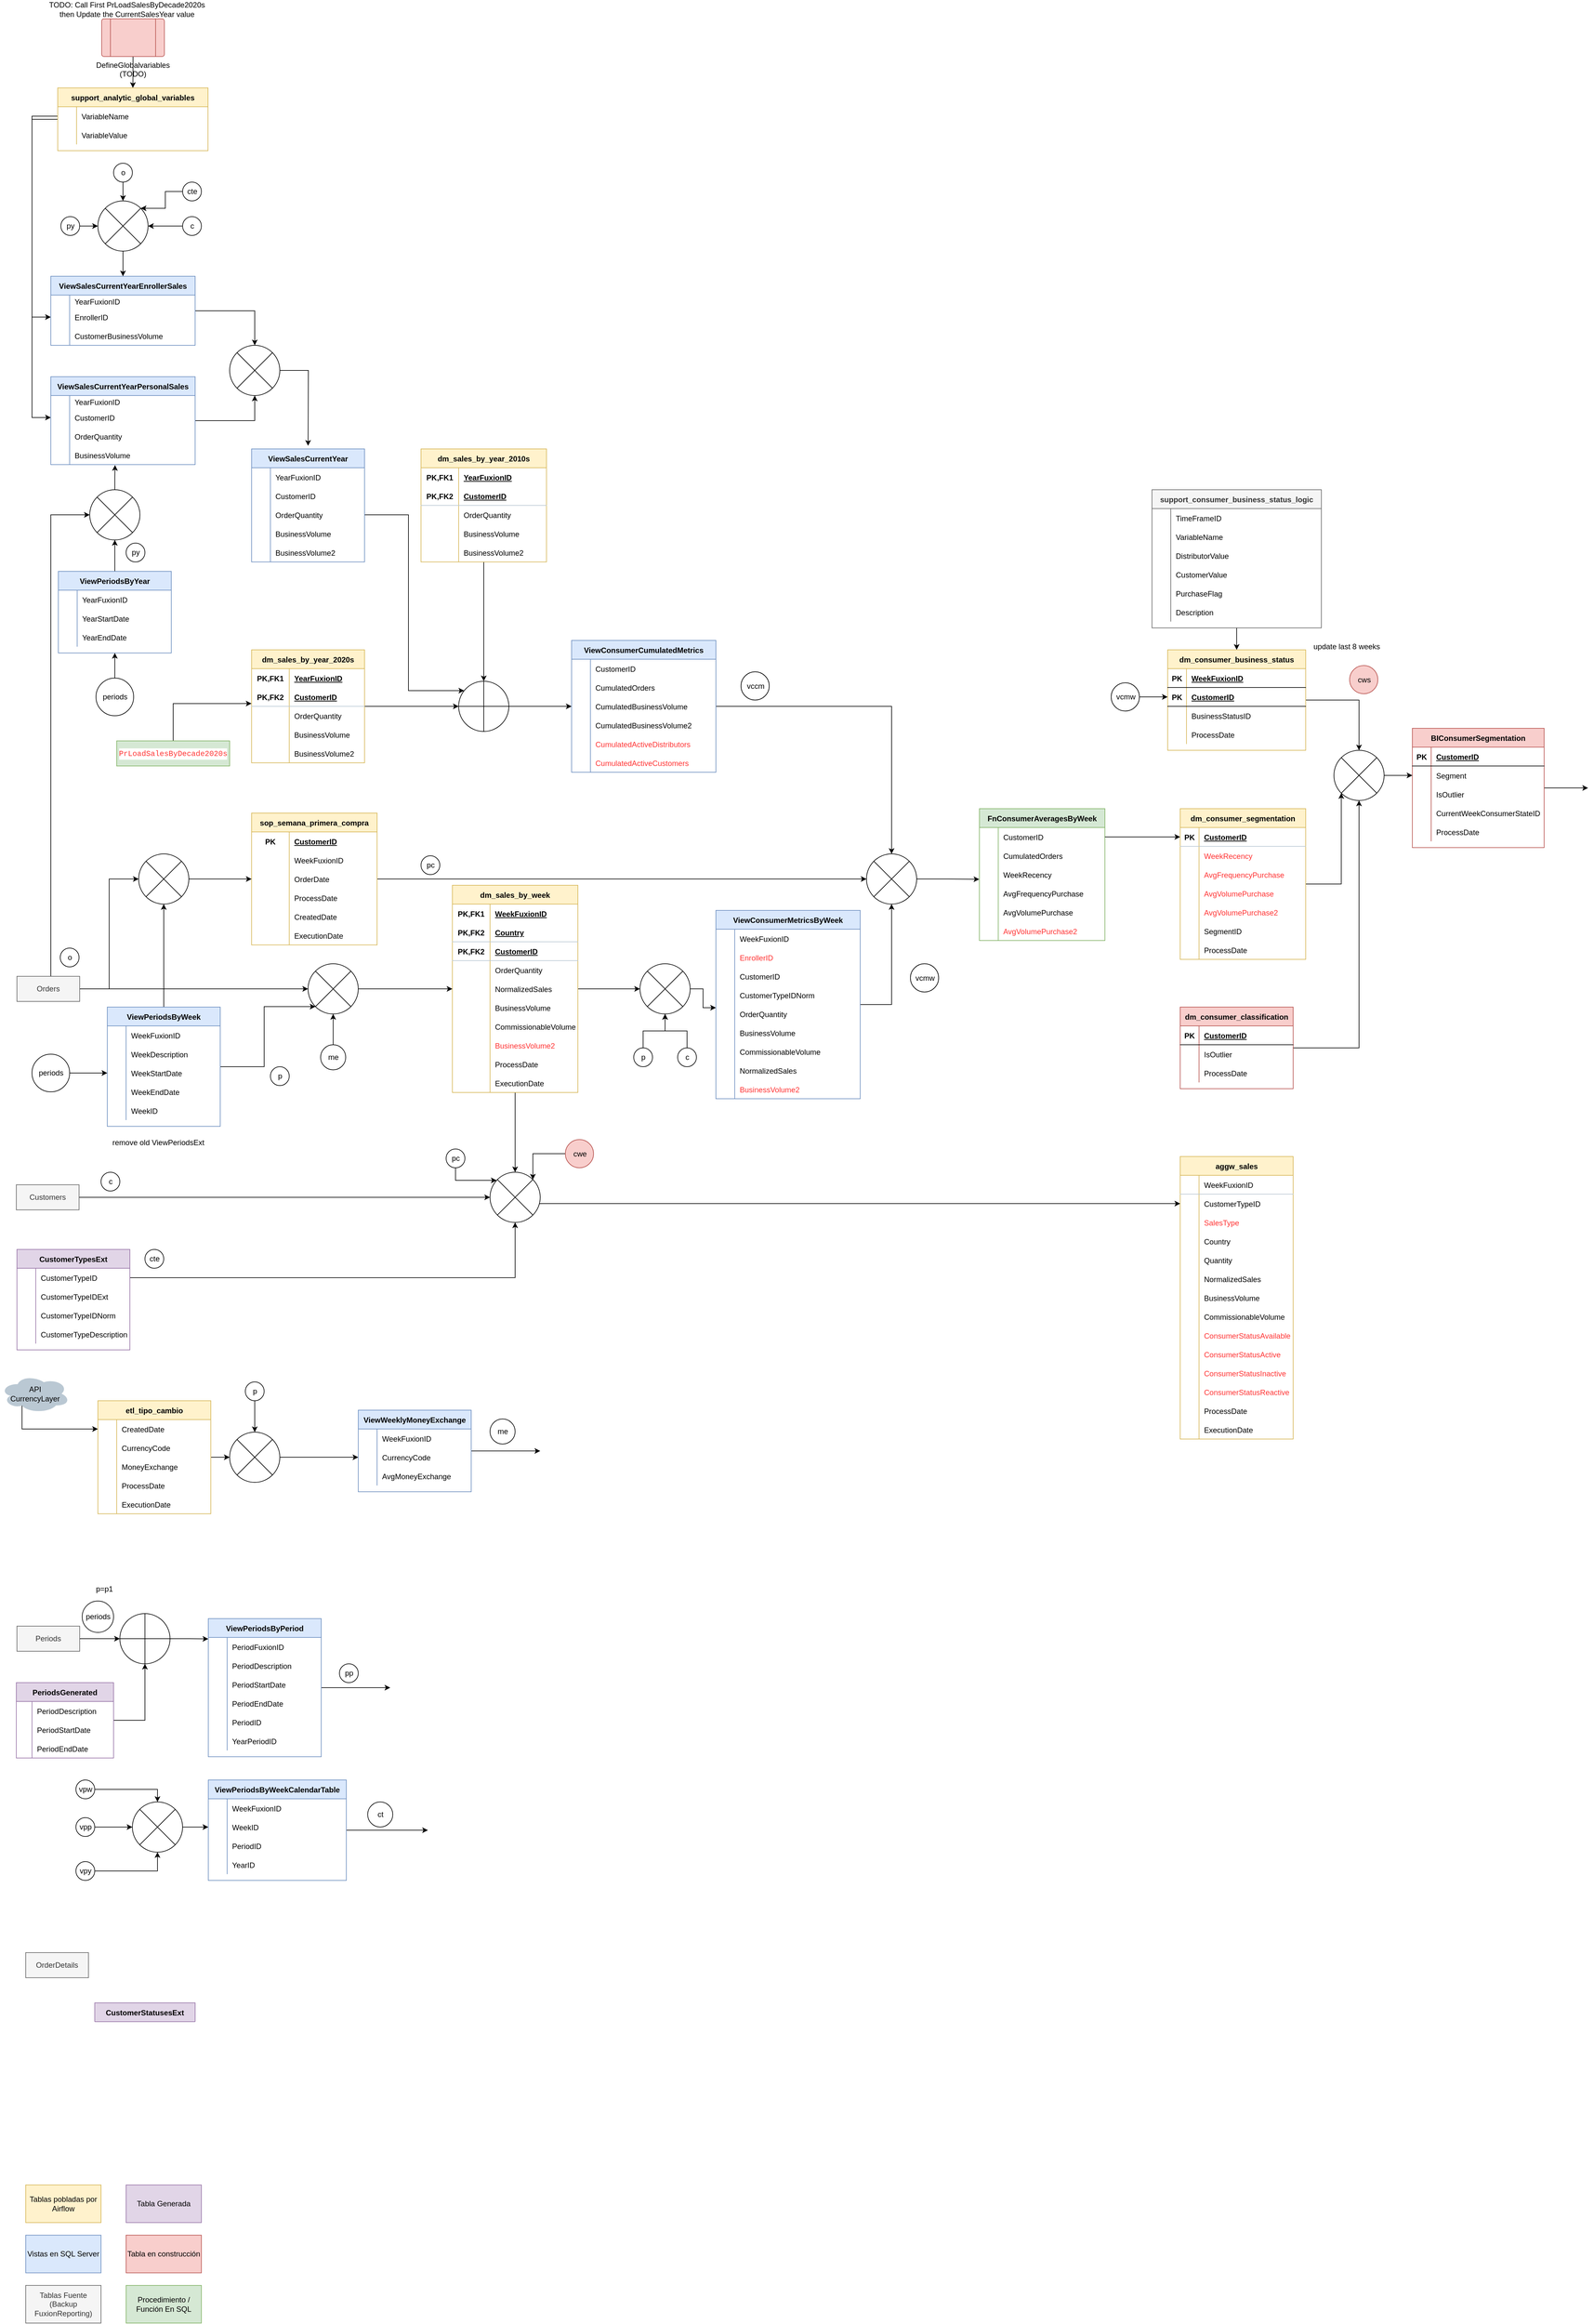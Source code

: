 <mxfile version="20.0.1" type="github">
  <diagram id="CIbM8JmmOAMS5MDO4Ewb" name="Technical">
    <mxGraphModel dx="1045" dy="2278" grid="1" gridSize="10" guides="1" tooltips="1" connect="1" arrows="1" fold="1" page="1" pageScale="1" pageWidth="1169" pageHeight="827" math="0" shadow="0">
      <root>
        <mxCell id="0" />
        <mxCell id="1" parent="0" />
        <mxCell id="ZdUvaMXLcFVt-ijMAfai-258" value="" style="edgeStyle=orthogonalEdgeStyle;rounded=0;orthogonalLoop=1;jettySize=auto;html=1;" parent="1" source="mVWa5s1WbtKKeU4c7Ra4-14" target="ZdUvaMXLcFVt-ijMAfai-257" edge="1">
          <mxGeometry relative="1" as="geometry" />
        </mxCell>
        <mxCell id="ZdUvaMXLcFVt-ijMAfai-567" value="" style="edgeStyle=orthogonalEdgeStyle;rounded=0;orthogonalLoop=1;jettySize=auto;html=1;entryX=0;entryY=0.5;entryDx=0;entryDy=0;" parent="1" source="mVWa5s1WbtKKeU4c7Ra4-14" target="ZdUvaMXLcFVt-ijMAfai-565" edge="1">
          <mxGeometry relative="1" as="geometry">
            <mxPoint x="90" y="80" as="targetPoint" />
            <Array as="points">
              <mxPoint x="80" y="-480" />
            </Array>
          </mxGeometry>
        </mxCell>
        <mxCell id="ZdUvaMXLcFVt-ijMAfai-681" value="" style="edgeStyle=orthogonalEdgeStyle;rounded=0;orthogonalLoop=1;jettySize=auto;html=1;entryX=0;entryY=0.5;entryDx=0;entryDy=0;" parent="1" source="mVWa5s1WbtKKeU4c7Ra4-14" target="ZdUvaMXLcFVt-ijMAfai-680" edge="1">
          <mxGeometry relative="1" as="geometry" />
        </mxCell>
        <mxCell id="mVWa5s1WbtKKeU4c7Ra4-14" value="Orders" style="whiteSpace=wrap;html=1;align=center;fillColor=#f5f5f5;fontColor=#333333;strokeColor=#666666;" parent="1" vertex="1">
          <mxGeometry x="26" y="255" width="100" height="40" as="geometry" />
        </mxCell>
        <mxCell id="ZdUvaMXLcFVt-ijMAfai-770" value="" style="edgeStyle=orthogonalEdgeStyle;rounded=0;orthogonalLoop=1;jettySize=auto;html=1;startArrow=none;startFill=0;endArrow=classic;endFill=1;entryX=0;entryY=0.5;entryDx=0;entryDy=0;" parent="1" source="mVWa5s1WbtKKeU4c7Ra4-15" target="ZdUvaMXLcFVt-ijMAfai-772" edge="1">
          <mxGeometry relative="1" as="geometry">
            <mxPoint x="200" y="1310" as="targetPoint" />
          </mxGeometry>
        </mxCell>
        <mxCell id="mVWa5s1WbtKKeU4c7Ra4-15" value="Periods" style="whiteSpace=wrap;html=1;align=center;fillColor=#f5f5f5;fontColor=#333333;strokeColor=#666666;" parent="1" vertex="1">
          <mxGeometry x="26" y="1290" width="100" height="40" as="geometry" />
        </mxCell>
        <mxCell id="mVWa5s1WbtKKeU4c7Ra4-16" value="OrderDetails" style="whiteSpace=wrap;html=1;align=center;fillColor=#f5f5f5;fontColor=#333333;strokeColor=#666666;" parent="1" vertex="1">
          <mxGeometry x="40" y="1810" width="100" height="40" as="geometry" />
        </mxCell>
        <mxCell id="ZdUvaMXLcFVt-ijMAfai-815" value="" style="edgeStyle=orthogonalEdgeStyle;rounded=0;orthogonalLoop=1;jettySize=auto;html=1;startArrow=none;startFill=0;endArrow=classic;endFill=1;" parent="1" source="ZdUvaMXLcFVt-ijMAfai-5" edge="1">
          <mxGeometry relative="1" as="geometry">
            <mxPoint x="621" y="1388" as="targetPoint" />
          </mxGeometry>
        </mxCell>
        <mxCell id="ZdUvaMXLcFVt-ijMAfai-5" value="ViewPeriodsByPeriod" style="shape=table;startSize=30;container=1;collapsible=1;childLayout=tableLayout;fixedRows=1;rowLines=0;fontStyle=1;align=center;resizeLast=1;fillColor=#dae8fc;strokeColor=#6c8ebf;" parent="1" vertex="1">
          <mxGeometry x="331" y="1278" width="180" height="220" as="geometry">
            <mxRectangle x="180" y="1510" width="160" height="30" as="alternateBounds" />
          </mxGeometry>
        </mxCell>
        <mxCell id="ZdUvaMXLcFVt-ijMAfai-9" value="" style="shape=tableRow;horizontal=0;startSize=0;swimlaneHead=0;swimlaneBody=0;fillColor=none;collapsible=0;dropTarget=0;points=[[0,0.5],[1,0.5]];portConstraint=eastwest;top=0;left=0;right=0;bottom=0;" parent="ZdUvaMXLcFVt-ijMAfai-5" vertex="1">
          <mxGeometry y="30" width="180" height="30" as="geometry" />
        </mxCell>
        <mxCell id="ZdUvaMXLcFVt-ijMAfai-10" value="" style="shape=partialRectangle;connectable=0;fillColor=none;top=0;left=0;bottom=0;right=0;editable=1;overflow=hidden;" parent="ZdUvaMXLcFVt-ijMAfai-9" vertex="1">
          <mxGeometry width="30" height="30" as="geometry">
            <mxRectangle width="30" height="30" as="alternateBounds" />
          </mxGeometry>
        </mxCell>
        <mxCell id="ZdUvaMXLcFVt-ijMAfai-11" value="PeriodFuxionID" style="shape=partialRectangle;connectable=0;fillColor=none;top=0;left=0;bottom=0;right=0;align=left;spacingLeft=6;overflow=hidden;" parent="ZdUvaMXLcFVt-ijMAfai-9" vertex="1">
          <mxGeometry x="30" width="150" height="30" as="geometry">
            <mxRectangle width="150" height="30" as="alternateBounds" />
          </mxGeometry>
        </mxCell>
        <mxCell id="ZdUvaMXLcFVt-ijMAfai-12" value="" style="shape=tableRow;horizontal=0;startSize=0;swimlaneHead=0;swimlaneBody=0;fillColor=none;collapsible=0;dropTarget=0;points=[[0,0.5],[1,0.5]];portConstraint=eastwest;top=0;left=0;right=0;bottom=0;" parent="ZdUvaMXLcFVt-ijMAfai-5" vertex="1">
          <mxGeometry y="60" width="180" height="30" as="geometry" />
        </mxCell>
        <mxCell id="ZdUvaMXLcFVt-ijMAfai-13" value="" style="shape=partialRectangle;connectable=0;fillColor=none;top=0;left=0;bottom=0;right=0;editable=1;overflow=hidden;" parent="ZdUvaMXLcFVt-ijMAfai-12" vertex="1">
          <mxGeometry width="30" height="30" as="geometry">
            <mxRectangle width="30" height="30" as="alternateBounds" />
          </mxGeometry>
        </mxCell>
        <mxCell id="ZdUvaMXLcFVt-ijMAfai-14" value="PeriodDescription" style="shape=partialRectangle;connectable=0;fillColor=none;top=0;left=0;bottom=0;right=0;align=left;spacingLeft=6;overflow=hidden;" parent="ZdUvaMXLcFVt-ijMAfai-12" vertex="1">
          <mxGeometry x="30" width="150" height="30" as="geometry">
            <mxRectangle width="150" height="30" as="alternateBounds" />
          </mxGeometry>
        </mxCell>
        <mxCell id="ZdUvaMXLcFVt-ijMAfai-15" value="" style="shape=tableRow;horizontal=0;startSize=0;swimlaneHead=0;swimlaneBody=0;fillColor=none;collapsible=0;dropTarget=0;points=[[0,0.5],[1,0.5]];portConstraint=eastwest;top=0;left=0;right=0;bottom=0;" parent="ZdUvaMXLcFVt-ijMAfai-5" vertex="1">
          <mxGeometry y="90" width="180" height="30" as="geometry" />
        </mxCell>
        <mxCell id="ZdUvaMXLcFVt-ijMAfai-16" value="" style="shape=partialRectangle;connectable=0;fillColor=none;top=0;left=0;bottom=0;right=0;editable=1;overflow=hidden;" parent="ZdUvaMXLcFVt-ijMAfai-15" vertex="1">
          <mxGeometry width="30" height="30" as="geometry">
            <mxRectangle width="30" height="30" as="alternateBounds" />
          </mxGeometry>
        </mxCell>
        <mxCell id="ZdUvaMXLcFVt-ijMAfai-17" value="PeriodStartDate" style="shape=partialRectangle;connectable=0;fillColor=none;top=0;left=0;bottom=0;right=0;align=left;spacingLeft=6;overflow=hidden;" parent="ZdUvaMXLcFVt-ijMAfai-15" vertex="1">
          <mxGeometry x="30" width="150" height="30" as="geometry">
            <mxRectangle width="150" height="30" as="alternateBounds" />
          </mxGeometry>
        </mxCell>
        <mxCell id="ZdUvaMXLcFVt-ijMAfai-18" value="" style="shape=tableRow;horizontal=0;startSize=0;swimlaneHead=0;swimlaneBody=0;fillColor=none;collapsible=0;dropTarget=0;points=[[0,0.5],[1,0.5]];portConstraint=eastwest;top=0;left=0;right=0;bottom=0;" parent="ZdUvaMXLcFVt-ijMAfai-5" vertex="1">
          <mxGeometry y="120" width="180" height="30" as="geometry" />
        </mxCell>
        <mxCell id="ZdUvaMXLcFVt-ijMAfai-19" value="" style="shape=partialRectangle;connectable=0;fillColor=none;top=0;left=0;bottom=0;right=0;editable=1;overflow=hidden;" parent="ZdUvaMXLcFVt-ijMAfai-18" vertex="1">
          <mxGeometry width="30" height="30" as="geometry">
            <mxRectangle width="30" height="30" as="alternateBounds" />
          </mxGeometry>
        </mxCell>
        <mxCell id="ZdUvaMXLcFVt-ijMAfai-20" value="PeriodEndDate" style="shape=partialRectangle;connectable=0;fillColor=none;top=0;left=0;bottom=0;right=0;align=left;spacingLeft=6;overflow=hidden;" parent="ZdUvaMXLcFVt-ijMAfai-18" vertex="1">
          <mxGeometry x="30" width="150" height="30" as="geometry">
            <mxRectangle width="150" height="30" as="alternateBounds" />
          </mxGeometry>
        </mxCell>
        <mxCell id="ZdUvaMXLcFVt-ijMAfai-21" value="" style="shape=tableRow;horizontal=0;startSize=0;swimlaneHead=0;swimlaneBody=0;fillColor=none;collapsible=0;dropTarget=0;points=[[0,0.5],[1,0.5]];portConstraint=eastwest;top=0;left=0;right=0;bottom=0;" parent="ZdUvaMXLcFVt-ijMAfai-5" vertex="1">
          <mxGeometry y="150" width="180" height="30" as="geometry" />
        </mxCell>
        <mxCell id="ZdUvaMXLcFVt-ijMAfai-22" value="" style="shape=partialRectangle;connectable=0;fillColor=none;top=0;left=0;bottom=0;right=0;editable=1;overflow=hidden;" parent="ZdUvaMXLcFVt-ijMAfai-21" vertex="1">
          <mxGeometry width="30" height="30" as="geometry">
            <mxRectangle width="30" height="30" as="alternateBounds" />
          </mxGeometry>
        </mxCell>
        <mxCell id="ZdUvaMXLcFVt-ijMAfai-23" value="PeriodID" style="shape=partialRectangle;connectable=0;fillColor=none;top=0;left=0;bottom=0;right=0;align=left;spacingLeft=6;overflow=hidden;" parent="ZdUvaMXLcFVt-ijMAfai-21" vertex="1">
          <mxGeometry x="30" width="150" height="30" as="geometry">
            <mxRectangle width="150" height="30" as="alternateBounds" />
          </mxGeometry>
        </mxCell>
        <mxCell id="ZdUvaMXLcFVt-ijMAfai-24" value="" style="shape=tableRow;horizontal=0;startSize=0;swimlaneHead=0;swimlaneBody=0;fillColor=none;collapsible=0;dropTarget=0;points=[[0,0.5],[1,0.5]];portConstraint=eastwest;top=0;left=0;right=0;bottom=0;" parent="ZdUvaMXLcFVt-ijMAfai-5" vertex="1">
          <mxGeometry y="180" width="180" height="30" as="geometry" />
        </mxCell>
        <mxCell id="ZdUvaMXLcFVt-ijMAfai-25" value="" style="shape=partialRectangle;connectable=0;fillColor=none;top=0;left=0;bottom=0;right=0;editable=1;overflow=hidden;" parent="ZdUvaMXLcFVt-ijMAfai-24" vertex="1">
          <mxGeometry width="30" height="30" as="geometry">
            <mxRectangle width="30" height="30" as="alternateBounds" />
          </mxGeometry>
        </mxCell>
        <mxCell id="ZdUvaMXLcFVt-ijMAfai-26" value="YearPeriodID" style="shape=partialRectangle;connectable=0;fillColor=none;top=0;left=0;bottom=0;right=0;align=left;spacingLeft=6;overflow=hidden;" parent="ZdUvaMXLcFVt-ijMAfai-24" vertex="1">
          <mxGeometry x="30" width="150" height="30" as="geometry">
            <mxRectangle width="150" height="30" as="alternateBounds" />
          </mxGeometry>
        </mxCell>
        <mxCell id="ZdUvaMXLcFVt-ijMAfai-576" value="" style="edgeStyle=orthogonalEdgeStyle;rounded=0;orthogonalLoop=1;jettySize=auto;html=1;entryX=0.5;entryY=1;entryDx=0;entryDy=0;" parent="1" source="ZdUvaMXLcFVt-ijMAfai-27" target="ZdUvaMXLcFVt-ijMAfai-565" edge="1">
          <mxGeometry relative="1" as="geometry">
            <mxPoint x="359" y="60" as="targetPoint" />
          </mxGeometry>
        </mxCell>
        <mxCell id="ZdUvaMXLcFVt-ijMAfai-27" value="ViewPeriodsByYear" style="shape=table;startSize=30;container=1;collapsible=1;childLayout=tableLayout;fixedRows=1;rowLines=0;fontStyle=1;align=center;resizeLast=1;fillColor=#dae8fc;strokeColor=#6c8ebf;" parent="1" vertex="1">
          <mxGeometry x="92" y="-390" width="180" height="130" as="geometry">
            <mxRectangle x="210" y="-390" width="160" height="30" as="alternateBounds" />
          </mxGeometry>
        </mxCell>
        <mxCell id="ZdUvaMXLcFVt-ijMAfai-31" value="" style="shape=tableRow;horizontal=0;startSize=0;swimlaneHead=0;swimlaneBody=0;fillColor=none;collapsible=0;dropTarget=0;points=[[0,0.5],[1,0.5]];portConstraint=eastwest;top=0;left=0;right=0;bottom=0;" parent="ZdUvaMXLcFVt-ijMAfai-27" vertex="1">
          <mxGeometry y="30" width="180" height="30" as="geometry" />
        </mxCell>
        <mxCell id="ZdUvaMXLcFVt-ijMAfai-32" value="" style="shape=partialRectangle;connectable=0;fillColor=none;top=0;left=0;bottom=0;right=0;editable=1;overflow=hidden;" parent="ZdUvaMXLcFVt-ijMAfai-31" vertex="1">
          <mxGeometry width="30" height="30" as="geometry">
            <mxRectangle width="30" height="30" as="alternateBounds" />
          </mxGeometry>
        </mxCell>
        <mxCell id="ZdUvaMXLcFVt-ijMAfai-33" value="YearFuxionID" style="shape=partialRectangle;connectable=0;fillColor=none;top=0;left=0;bottom=0;right=0;align=left;spacingLeft=6;overflow=hidden;" parent="ZdUvaMXLcFVt-ijMAfai-31" vertex="1">
          <mxGeometry x="30" width="150" height="30" as="geometry">
            <mxRectangle width="150" height="30" as="alternateBounds" />
          </mxGeometry>
        </mxCell>
        <mxCell id="ZdUvaMXLcFVt-ijMAfai-37" value="" style="shape=tableRow;horizontal=0;startSize=0;swimlaneHead=0;swimlaneBody=0;fillColor=none;collapsible=0;dropTarget=0;points=[[0,0.5],[1,0.5]];portConstraint=eastwest;top=0;left=0;right=0;bottom=0;" parent="ZdUvaMXLcFVt-ijMAfai-27" vertex="1">
          <mxGeometry y="60" width="180" height="30" as="geometry" />
        </mxCell>
        <mxCell id="ZdUvaMXLcFVt-ijMAfai-38" value="" style="shape=partialRectangle;connectable=0;fillColor=none;top=0;left=0;bottom=0;right=0;editable=1;overflow=hidden;" parent="ZdUvaMXLcFVt-ijMAfai-37" vertex="1">
          <mxGeometry width="30" height="30" as="geometry">
            <mxRectangle width="30" height="30" as="alternateBounds" />
          </mxGeometry>
        </mxCell>
        <mxCell id="ZdUvaMXLcFVt-ijMAfai-39" value="YearStartDate" style="shape=partialRectangle;connectable=0;fillColor=none;top=0;left=0;bottom=0;right=0;align=left;spacingLeft=6;overflow=hidden;" parent="ZdUvaMXLcFVt-ijMAfai-37" vertex="1">
          <mxGeometry x="30" width="150" height="30" as="geometry">
            <mxRectangle width="150" height="30" as="alternateBounds" />
          </mxGeometry>
        </mxCell>
        <mxCell id="ZdUvaMXLcFVt-ijMAfai-40" value="" style="shape=tableRow;horizontal=0;startSize=0;swimlaneHead=0;swimlaneBody=0;fillColor=none;collapsible=0;dropTarget=0;points=[[0,0.5],[1,0.5]];portConstraint=eastwest;top=0;left=0;right=0;bottom=0;" parent="ZdUvaMXLcFVt-ijMAfai-27" vertex="1">
          <mxGeometry y="90" width="180" height="30" as="geometry" />
        </mxCell>
        <mxCell id="ZdUvaMXLcFVt-ijMAfai-41" value="" style="shape=partialRectangle;connectable=0;fillColor=none;top=0;left=0;bottom=0;right=0;editable=1;overflow=hidden;" parent="ZdUvaMXLcFVt-ijMAfai-40" vertex="1">
          <mxGeometry width="30" height="30" as="geometry">
            <mxRectangle width="30" height="30" as="alternateBounds" />
          </mxGeometry>
        </mxCell>
        <mxCell id="ZdUvaMXLcFVt-ijMAfai-42" value="YearEndDate" style="shape=partialRectangle;connectable=0;fillColor=none;top=0;left=0;bottom=0;right=0;align=left;spacingLeft=6;overflow=hidden;" parent="ZdUvaMXLcFVt-ijMAfai-40" vertex="1">
          <mxGeometry x="30" width="150" height="30" as="geometry">
            <mxRectangle width="150" height="30" as="alternateBounds" />
          </mxGeometry>
        </mxCell>
        <mxCell id="ZdUvaMXLcFVt-ijMAfai-682" value="" style="edgeStyle=orthogonalEdgeStyle;rounded=0;orthogonalLoop=1;jettySize=auto;html=1;" parent="1" source="ZdUvaMXLcFVt-ijMAfai-49" target="ZdUvaMXLcFVt-ijMAfai-680" edge="1">
          <mxGeometry relative="1" as="geometry" />
        </mxCell>
        <mxCell id="ZdUvaMXLcFVt-ijMAfai-704" value="" style="edgeStyle=orthogonalEdgeStyle;rounded=0;orthogonalLoop=1;jettySize=auto;html=1;startArrow=none;startFill=0;endArrow=classic;endFill=1;entryX=0;entryY=1;entryDx=0;entryDy=0;" parent="1" source="ZdUvaMXLcFVt-ijMAfai-49" target="ZdUvaMXLcFVt-ijMAfai-257" edge="1">
          <mxGeometry relative="1" as="geometry">
            <mxPoint x="460" y="390" as="targetPoint" />
          </mxGeometry>
        </mxCell>
        <mxCell id="ZdUvaMXLcFVt-ijMAfai-49" value="ViewPeriodsByWeek" style="shape=table;startSize=30;container=1;collapsible=1;childLayout=tableLayout;fixedRows=1;rowLines=0;fontStyle=1;align=center;resizeLast=1;fillColor=#dae8fc;strokeColor=#6c8ebf;" parent="1" vertex="1">
          <mxGeometry x="170" y="304" width="180" height="190" as="geometry">
            <mxRectangle x="170" y="280" width="160" height="30" as="alternateBounds" />
          </mxGeometry>
        </mxCell>
        <mxCell id="ZdUvaMXLcFVt-ijMAfai-53" value="" style="shape=tableRow;horizontal=0;startSize=0;swimlaneHead=0;swimlaneBody=0;fillColor=none;collapsible=0;dropTarget=0;points=[[0,0.5],[1,0.5]];portConstraint=eastwest;top=0;left=0;right=0;bottom=0;" parent="ZdUvaMXLcFVt-ijMAfai-49" vertex="1">
          <mxGeometry y="30" width="180" height="30" as="geometry" />
        </mxCell>
        <mxCell id="ZdUvaMXLcFVt-ijMAfai-54" value="" style="shape=partialRectangle;connectable=0;fillColor=none;top=0;left=0;bottom=0;right=0;editable=1;overflow=hidden;" parent="ZdUvaMXLcFVt-ijMAfai-53" vertex="1">
          <mxGeometry width="30" height="30" as="geometry">
            <mxRectangle width="30" height="30" as="alternateBounds" />
          </mxGeometry>
        </mxCell>
        <mxCell id="ZdUvaMXLcFVt-ijMAfai-55" value="WeekFuxionID" style="shape=partialRectangle;connectable=0;fillColor=none;top=0;left=0;bottom=0;right=0;align=left;spacingLeft=6;overflow=hidden;" parent="ZdUvaMXLcFVt-ijMAfai-53" vertex="1">
          <mxGeometry x="30" width="150" height="30" as="geometry">
            <mxRectangle width="150" height="30" as="alternateBounds" />
          </mxGeometry>
        </mxCell>
        <mxCell id="ZdUvaMXLcFVt-ijMAfai-56" value="" style="shape=tableRow;horizontal=0;startSize=0;swimlaneHead=0;swimlaneBody=0;fillColor=none;collapsible=0;dropTarget=0;points=[[0,0.5],[1,0.5]];portConstraint=eastwest;top=0;left=0;right=0;bottom=0;" parent="ZdUvaMXLcFVt-ijMAfai-49" vertex="1">
          <mxGeometry y="60" width="180" height="30" as="geometry" />
        </mxCell>
        <mxCell id="ZdUvaMXLcFVt-ijMAfai-57" value="" style="shape=partialRectangle;connectable=0;fillColor=none;top=0;left=0;bottom=0;right=0;editable=1;overflow=hidden;" parent="ZdUvaMXLcFVt-ijMAfai-56" vertex="1">
          <mxGeometry width="30" height="30" as="geometry">
            <mxRectangle width="30" height="30" as="alternateBounds" />
          </mxGeometry>
        </mxCell>
        <mxCell id="ZdUvaMXLcFVt-ijMAfai-58" value="WeekDescription" style="shape=partialRectangle;connectable=0;fillColor=none;top=0;left=0;bottom=0;right=0;align=left;spacingLeft=6;overflow=hidden;" parent="ZdUvaMXLcFVt-ijMAfai-56" vertex="1">
          <mxGeometry x="30" width="150" height="30" as="geometry">
            <mxRectangle width="150" height="30" as="alternateBounds" />
          </mxGeometry>
        </mxCell>
        <mxCell id="ZdUvaMXLcFVt-ijMAfai-59" value="" style="shape=tableRow;horizontal=0;startSize=0;swimlaneHead=0;swimlaneBody=0;fillColor=none;collapsible=0;dropTarget=0;points=[[0,0.5],[1,0.5]];portConstraint=eastwest;top=0;left=0;right=0;bottom=0;" parent="ZdUvaMXLcFVt-ijMAfai-49" vertex="1">
          <mxGeometry y="90" width="180" height="30" as="geometry" />
        </mxCell>
        <mxCell id="ZdUvaMXLcFVt-ijMAfai-60" value="" style="shape=partialRectangle;connectable=0;fillColor=none;top=0;left=0;bottom=0;right=0;editable=1;overflow=hidden;" parent="ZdUvaMXLcFVt-ijMAfai-59" vertex="1">
          <mxGeometry width="30" height="30" as="geometry">
            <mxRectangle width="30" height="30" as="alternateBounds" />
          </mxGeometry>
        </mxCell>
        <mxCell id="ZdUvaMXLcFVt-ijMAfai-61" value="WeekStartDate" style="shape=partialRectangle;connectable=0;fillColor=none;top=0;left=0;bottom=0;right=0;align=left;spacingLeft=6;overflow=hidden;" parent="ZdUvaMXLcFVt-ijMAfai-59" vertex="1">
          <mxGeometry x="30" width="150" height="30" as="geometry">
            <mxRectangle width="150" height="30" as="alternateBounds" />
          </mxGeometry>
        </mxCell>
        <mxCell id="ZdUvaMXLcFVt-ijMAfai-62" value="" style="shape=tableRow;horizontal=0;startSize=0;swimlaneHead=0;swimlaneBody=0;fillColor=none;collapsible=0;dropTarget=0;points=[[0,0.5],[1,0.5]];portConstraint=eastwest;top=0;left=0;right=0;bottom=0;" parent="ZdUvaMXLcFVt-ijMAfai-49" vertex="1">
          <mxGeometry y="120" width="180" height="30" as="geometry" />
        </mxCell>
        <mxCell id="ZdUvaMXLcFVt-ijMAfai-63" value="" style="shape=partialRectangle;connectable=0;fillColor=none;top=0;left=0;bottom=0;right=0;editable=1;overflow=hidden;" parent="ZdUvaMXLcFVt-ijMAfai-62" vertex="1">
          <mxGeometry width="30" height="30" as="geometry">
            <mxRectangle width="30" height="30" as="alternateBounds" />
          </mxGeometry>
        </mxCell>
        <mxCell id="ZdUvaMXLcFVt-ijMAfai-64" value="WeekEndDate" style="shape=partialRectangle;connectable=0;fillColor=none;top=0;left=0;bottom=0;right=0;align=left;spacingLeft=6;overflow=hidden;" parent="ZdUvaMXLcFVt-ijMAfai-62" vertex="1">
          <mxGeometry x="30" width="150" height="30" as="geometry">
            <mxRectangle width="150" height="30" as="alternateBounds" />
          </mxGeometry>
        </mxCell>
        <mxCell id="ZdUvaMXLcFVt-ijMAfai-65" value="" style="shape=tableRow;horizontal=0;startSize=0;swimlaneHead=0;swimlaneBody=0;fillColor=none;collapsible=0;dropTarget=0;points=[[0,0.5],[1,0.5]];portConstraint=eastwest;top=0;left=0;right=0;bottom=0;" parent="ZdUvaMXLcFVt-ijMAfai-49" vertex="1">
          <mxGeometry y="150" width="180" height="30" as="geometry" />
        </mxCell>
        <mxCell id="ZdUvaMXLcFVt-ijMAfai-66" value="" style="shape=partialRectangle;connectable=0;fillColor=none;top=0;left=0;bottom=0;right=0;editable=1;overflow=hidden;" parent="ZdUvaMXLcFVt-ijMAfai-65" vertex="1">
          <mxGeometry width="30" height="30" as="geometry">
            <mxRectangle width="30" height="30" as="alternateBounds" />
          </mxGeometry>
        </mxCell>
        <mxCell id="ZdUvaMXLcFVt-ijMAfai-67" value="WeekID" style="shape=partialRectangle;connectable=0;fillColor=none;top=0;left=0;bottom=0;right=0;align=left;spacingLeft=6;overflow=hidden;" parent="ZdUvaMXLcFVt-ijMAfai-65" vertex="1">
          <mxGeometry x="30" width="150" height="30" as="geometry">
            <mxRectangle width="150" height="30" as="alternateBounds" />
          </mxGeometry>
        </mxCell>
        <mxCell id="ZdUvaMXLcFVt-ijMAfai-76" value="remove old ViewPeriodsExt" style="text;html=1;align=center;verticalAlign=middle;resizable=0;points=[];autosize=1;strokeColor=none;fillColor=none;" parent="1" vertex="1">
          <mxGeometry x="171" y="510" width="160" height="20" as="geometry" />
        </mxCell>
        <mxCell id="ZdUvaMXLcFVt-ijMAfai-158" value="" style="edgeStyle=orthogonalEdgeStyle;rounded=0;orthogonalLoop=1;jettySize=auto;html=1;" parent="1" source="ZdUvaMXLcFVt-ijMAfai-99" target="ZdUvaMXLcFVt-ijMAfai-179" edge="1">
          <mxGeometry relative="1" as="geometry" />
        </mxCell>
        <mxCell id="ZdUvaMXLcFVt-ijMAfai-99" value="etl_tipo_cambio" style="shape=table;startSize=30;container=1;collapsible=1;childLayout=tableLayout;fixedRows=1;rowLines=0;fontStyle=1;align=center;resizeLast=1;fillColor=#fff2cc;strokeColor=#d6b656;" parent="1" vertex="1">
          <mxGeometry x="155" y="931" width="180" height="180" as="geometry">
            <mxRectangle x="200" y="1135" width="120" height="30" as="alternateBounds" />
          </mxGeometry>
        </mxCell>
        <mxCell id="ZdUvaMXLcFVt-ijMAfai-103" value="" style="shape=tableRow;horizontal=0;startSize=0;swimlaneHead=0;swimlaneBody=0;fillColor=none;collapsible=0;dropTarget=0;points=[[0,0.5],[1,0.5]];portConstraint=eastwest;top=0;left=0;right=0;bottom=0;" parent="ZdUvaMXLcFVt-ijMAfai-99" vertex="1">
          <mxGeometry y="30" width="180" height="30" as="geometry" />
        </mxCell>
        <mxCell id="ZdUvaMXLcFVt-ijMAfai-104" value="" style="shape=partialRectangle;connectable=0;fillColor=none;top=0;left=0;bottom=0;right=0;editable=1;overflow=hidden;" parent="ZdUvaMXLcFVt-ijMAfai-103" vertex="1">
          <mxGeometry width="30" height="30" as="geometry">
            <mxRectangle width="30" height="30" as="alternateBounds" />
          </mxGeometry>
        </mxCell>
        <mxCell id="ZdUvaMXLcFVt-ijMAfai-105" value="CreatedDate" style="shape=partialRectangle;connectable=0;fillColor=none;top=0;left=0;bottom=0;right=0;align=left;spacingLeft=6;overflow=hidden;" parent="ZdUvaMXLcFVt-ijMAfai-103" vertex="1">
          <mxGeometry x="30" width="150" height="30" as="geometry">
            <mxRectangle width="150" height="30" as="alternateBounds" />
          </mxGeometry>
        </mxCell>
        <mxCell id="ZdUvaMXLcFVt-ijMAfai-106" value="" style="shape=tableRow;horizontal=0;startSize=0;swimlaneHead=0;swimlaneBody=0;fillColor=none;collapsible=0;dropTarget=0;points=[[0,0.5],[1,0.5]];portConstraint=eastwest;top=0;left=0;right=0;bottom=0;" parent="ZdUvaMXLcFVt-ijMAfai-99" vertex="1">
          <mxGeometry y="60" width="180" height="30" as="geometry" />
        </mxCell>
        <mxCell id="ZdUvaMXLcFVt-ijMAfai-107" value="" style="shape=partialRectangle;connectable=0;fillColor=none;top=0;left=0;bottom=0;right=0;editable=1;overflow=hidden;" parent="ZdUvaMXLcFVt-ijMAfai-106" vertex="1">
          <mxGeometry width="30" height="30" as="geometry">
            <mxRectangle width="30" height="30" as="alternateBounds" />
          </mxGeometry>
        </mxCell>
        <mxCell id="ZdUvaMXLcFVt-ijMAfai-108" value="CurrencyCode" style="shape=partialRectangle;connectable=0;fillColor=none;top=0;left=0;bottom=0;right=0;align=left;spacingLeft=6;overflow=hidden;" parent="ZdUvaMXLcFVt-ijMAfai-106" vertex="1">
          <mxGeometry x="30" width="150" height="30" as="geometry">
            <mxRectangle width="150" height="30" as="alternateBounds" />
          </mxGeometry>
        </mxCell>
        <mxCell id="ZdUvaMXLcFVt-ijMAfai-109" value="" style="shape=tableRow;horizontal=0;startSize=0;swimlaneHead=0;swimlaneBody=0;fillColor=none;collapsible=0;dropTarget=0;points=[[0,0.5],[1,0.5]];portConstraint=eastwest;top=0;left=0;right=0;bottom=0;" parent="ZdUvaMXLcFVt-ijMAfai-99" vertex="1">
          <mxGeometry y="90" width="180" height="30" as="geometry" />
        </mxCell>
        <mxCell id="ZdUvaMXLcFVt-ijMAfai-110" value="" style="shape=partialRectangle;connectable=0;fillColor=none;top=0;left=0;bottom=0;right=0;editable=1;overflow=hidden;" parent="ZdUvaMXLcFVt-ijMAfai-109" vertex="1">
          <mxGeometry width="30" height="30" as="geometry">
            <mxRectangle width="30" height="30" as="alternateBounds" />
          </mxGeometry>
        </mxCell>
        <mxCell id="ZdUvaMXLcFVt-ijMAfai-111" value="MoneyExchange" style="shape=partialRectangle;connectable=0;fillColor=none;top=0;left=0;bottom=0;right=0;align=left;spacingLeft=6;overflow=hidden;" parent="ZdUvaMXLcFVt-ijMAfai-109" vertex="1">
          <mxGeometry x="30" width="150" height="30" as="geometry">
            <mxRectangle width="150" height="30" as="alternateBounds" />
          </mxGeometry>
        </mxCell>
        <mxCell id="ZdUvaMXLcFVt-ijMAfai-112" value="" style="shape=tableRow;horizontal=0;startSize=0;swimlaneHead=0;swimlaneBody=0;fillColor=none;collapsible=0;dropTarget=0;points=[[0,0.5],[1,0.5]];portConstraint=eastwest;top=0;left=0;right=0;bottom=0;" parent="ZdUvaMXLcFVt-ijMAfai-99" vertex="1">
          <mxGeometry y="120" width="180" height="30" as="geometry" />
        </mxCell>
        <mxCell id="ZdUvaMXLcFVt-ijMAfai-113" value="" style="shape=partialRectangle;connectable=0;fillColor=none;top=0;left=0;bottom=0;right=0;editable=1;overflow=hidden;" parent="ZdUvaMXLcFVt-ijMAfai-112" vertex="1">
          <mxGeometry width="30" height="30" as="geometry">
            <mxRectangle width="30" height="30" as="alternateBounds" />
          </mxGeometry>
        </mxCell>
        <mxCell id="ZdUvaMXLcFVt-ijMAfai-114" value="ProcessDate" style="shape=partialRectangle;connectable=0;fillColor=none;top=0;left=0;bottom=0;right=0;align=left;spacingLeft=6;overflow=hidden;" parent="ZdUvaMXLcFVt-ijMAfai-112" vertex="1">
          <mxGeometry x="30" width="150" height="30" as="geometry">
            <mxRectangle width="150" height="30" as="alternateBounds" />
          </mxGeometry>
        </mxCell>
        <mxCell id="ZdUvaMXLcFVt-ijMAfai-115" value="" style="shape=tableRow;horizontal=0;startSize=0;swimlaneHead=0;swimlaneBody=0;fillColor=none;collapsible=0;dropTarget=0;points=[[0,0.5],[1,0.5]];portConstraint=eastwest;top=0;left=0;right=0;bottom=0;" parent="ZdUvaMXLcFVt-ijMAfai-99" vertex="1">
          <mxGeometry y="150" width="180" height="30" as="geometry" />
        </mxCell>
        <mxCell id="ZdUvaMXLcFVt-ijMAfai-116" value="" style="shape=partialRectangle;connectable=0;fillColor=none;top=0;left=0;bottom=0;right=0;editable=1;overflow=hidden;" parent="ZdUvaMXLcFVt-ijMAfai-115" vertex="1">
          <mxGeometry width="30" height="30" as="geometry">
            <mxRectangle width="30" height="30" as="alternateBounds" />
          </mxGeometry>
        </mxCell>
        <mxCell id="ZdUvaMXLcFVt-ijMAfai-117" value="ExecutionDate" style="shape=partialRectangle;connectable=0;fillColor=none;top=0;left=0;bottom=0;right=0;align=left;spacingLeft=6;overflow=hidden;" parent="ZdUvaMXLcFVt-ijMAfai-115" vertex="1">
          <mxGeometry x="30" width="150" height="30" as="geometry">
            <mxRectangle width="150" height="30" as="alternateBounds" />
          </mxGeometry>
        </mxCell>
        <mxCell id="ZdUvaMXLcFVt-ijMAfai-212" value="" style="edgeStyle=orthogonalEdgeStyle;rounded=0;orthogonalLoop=1;jettySize=auto;html=1;entryX=0;entryY=0.5;entryDx=0;entryDy=0;" parent="1" source="ZdUvaMXLcFVt-ijMAfai-179" target="ZdUvaMXLcFVt-ijMAfai-190" edge="1">
          <mxGeometry relative="1" as="geometry">
            <mxPoint x="315" y="686" as="targetPoint" />
          </mxGeometry>
        </mxCell>
        <mxCell id="ZdUvaMXLcFVt-ijMAfai-179" value="" style="shape=sumEllipse;perimeter=ellipsePerimeter;whiteSpace=wrap;html=1;backgroundOutline=1;" parent="1" vertex="1">
          <mxGeometry x="365" y="981" width="80" height="80" as="geometry" />
        </mxCell>
        <mxCell id="ZdUvaMXLcFVt-ijMAfai-835" value="" style="edgeStyle=orthogonalEdgeStyle;rounded=0;orthogonalLoop=1;jettySize=auto;html=1;fontColor=#FF3333;startArrow=none;startFill=0;endArrow=classic;endFill=1;" parent="1" source="ZdUvaMXLcFVt-ijMAfai-183" edge="1">
          <mxGeometry relative="1" as="geometry">
            <mxPoint x="860" y="1011" as="targetPoint" />
          </mxGeometry>
        </mxCell>
        <mxCell id="ZdUvaMXLcFVt-ijMAfai-183" value="ViewWeeklyMoneyExchange" style="shape=table;startSize=30;container=1;collapsible=1;childLayout=tableLayout;fixedRows=1;rowLines=0;fontStyle=1;align=center;resizeLast=1;fillColor=#dae8fc;strokeColor=#6c8ebf;" parent="1" vertex="1">
          <mxGeometry x="570" y="946" width="180" height="130" as="geometry">
            <mxRectangle x="650" y="1135" width="190" height="30" as="alternateBounds" />
          </mxGeometry>
        </mxCell>
        <mxCell id="ZdUvaMXLcFVt-ijMAfai-187" value="" style="shape=tableRow;horizontal=0;startSize=0;swimlaneHead=0;swimlaneBody=0;fillColor=none;collapsible=0;dropTarget=0;points=[[0,0.5],[1,0.5]];portConstraint=eastwest;top=0;left=0;right=0;bottom=0;" parent="ZdUvaMXLcFVt-ijMAfai-183" vertex="1">
          <mxGeometry y="30" width="180" height="30" as="geometry" />
        </mxCell>
        <mxCell id="ZdUvaMXLcFVt-ijMAfai-188" value="" style="shape=partialRectangle;connectable=0;fillColor=none;top=0;left=0;bottom=0;right=0;editable=1;overflow=hidden;" parent="ZdUvaMXLcFVt-ijMAfai-187" vertex="1">
          <mxGeometry width="30" height="30" as="geometry">
            <mxRectangle width="30" height="30" as="alternateBounds" />
          </mxGeometry>
        </mxCell>
        <mxCell id="ZdUvaMXLcFVt-ijMAfai-189" value="WeekFuxionID" style="shape=partialRectangle;connectable=0;fillColor=none;top=0;left=0;bottom=0;right=0;align=left;spacingLeft=6;overflow=hidden;" parent="ZdUvaMXLcFVt-ijMAfai-187" vertex="1">
          <mxGeometry x="30" width="150" height="30" as="geometry">
            <mxRectangle width="150" height="30" as="alternateBounds" />
          </mxGeometry>
        </mxCell>
        <mxCell id="ZdUvaMXLcFVt-ijMAfai-190" value="" style="shape=tableRow;horizontal=0;startSize=0;swimlaneHead=0;swimlaneBody=0;fillColor=none;collapsible=0;dropTarget=0;points=[[0,0.5],[1,0.5]];portConstraint=eastwest;top=0;left=0;right=0;bottom=0;" parent="ZdUvaMXLcFVt-ijMAfai-183" vertex="1">
          <mxGeometry y="60" width="180" height="30" as="geometry" />
        </mxCell>
        <mxCell id="ZdUvaMXLcFVt-ijMAfai-191" value="" style="shape=partialRectangle;connectable=0;fillColor=none;top=0;left=0;bottom=0;right=0;editable=1;overflow=hidden;" parent="ZdUvaMXLcFVt-ijMAfai-190" vertex="1">
          <mxGeometry width="30" height="30" as="geometry">
            <mxRectangle width="30" height="30" as="alternateBounds" />
          </mxGeometry>
        </mxCell>
        <mxCell id="ZdUvaMXLcFVt-ijMAfai-192" value="CurrencyCode" style="shape=partialRectangle;connectable=0;fillColor=none;top=0;left=0;bottom=0;right=0;align=left;spacingLeft=6;overflow=hidden;" parent="ZdUvaMXLcFVt-ijMAfai-190" vertex="1">
          <mxGeometry x="30" width="150" height="30" as="geometry">
            <mxRectangle width="150" height="30" as="alternateBounds" />
          </mxGeometry>
        </mxCell>
        <mxCell id="ZdUvaMXLcFVt-ijMAfai-193" value="" style="shape=tableRow;horizontal=0;startSize=0;swimlaneHead=0;swimlaneBody=0;fillColor=none;collapsible=0;dropTarget=0;points=[[0,0.5],[1,0.5]];portConstraint=eastwest;top=0;left=0;right=0;bottom=0;" parent="ZdUvaMXLcFVt-ijMAfai-183" vertex="1">
          <mxGeometry y="90" width="180" height="30" as="geometry" />
        </mxCell>
        <mxCell id="ZdUvaMXLcFVt-ijMAfai-194" value="" style="shape=partialRectangle;connectable=0;fillColor=none;top=0;left=0;bottom=0;right=0;editable=1;overflow=hidden;" parent="ZdUvaMXLcFVt-ijMAfai-193" vertex="1">
          <mxGeometry width="30" height="30" as="geometry">
            <mxRectangle width="30" height="30" as="alternateBounds" />
          </mxGeometry>
        </mxCell>
        <mxCell id="ZdUvaMXLcFVt-ijMAfai-195" value="AvgMoneyExchange" style="shape=partialRectangle;connectable=0;fillColor=none;top=0;left=0;bottom=0;right=0;align=left;spacingLeft=6;overflow=hidden;" parent="ZdUvaMXLcFVt-ijMAfai-193" vertex="1">
          <mxGeometry x="30" width="150" height="30" as="geometry">
            <mxRectangle width="150" height="30" as="alternateBounds" />
          </mxGeometry>
        </mxCell>
        <mxCell id="ZdUvaMXLcFVt-ijMAfai-489" value="" style="edgeStyle=orthogonalEdgeStyle;rounded=0;orthogonalLoop=1;jettySize=auto;html=1;" parent="1" source="ZdUvaMXLcFVt-ijMAfai-228" target="ZdUvaMXLcFVt-ijMAfai-485" edge="1">
          <mxGeometry relative="1" as="geometry">
            <mxPoint x="685" y="295" as="targetPoint" />
          </mxGeometry>
        </mxCell>
        <mxCell id="ZdUvaMXLcFVt-ijMAfai-749" value="" style="edgeStyle=orthogonalEdgeStyle;rounded=0;orthogonalLoop=1;jettySize=auto;html=1;startArrow=none;startFill=0;endArrow=classic;endFill=1;entryX=0;entryY=0.5;entryDx=0;entryDy=0;" parent="1" source="ZdUvaMXLcFVt-ijMAfai-228" target="ZdUvaMXLcFVt-ijMAfai-747" edge="1">
          <mxGeometry relative="1" as="geometry">
            <mxPoint x="1000" y="275" as="targetPoint" />
          </mxGeometry>
        </mxCell>
        <mxCell id="ZdUvaMXLcFVt-ijMAfai-228" value="dm_sales_by_week" style="shape=table;startSize=30;container=1;collapsible=1;childLayout=tableLayout;fixedRows=1;rowLines=0;fontStyle=1;align=center;resizeLast=1;fillColor=#fff2cc;strokeColor=#d6b656;" parent="1" vertex="1">
          <mxGeometry x="720" y="110" width="200" height="330" as="geometry">
            <mxRectangle x="719" y="120" width="140" height="30" as="alternateBounds" />
          </mxGeometry>
        </mxCell>
        <mxCell id="ZdUvaMXLcFVt-ijMAfai-229" value="" style="shape=tableRow;horizontal=0;startSize=0;swimlaneHead=0;swimlaneBody=0;fillColor=none;collapsible=0;dropTarget=0;points=[[0,0.5],[1,0.5]];portConstraint=eastwest;top=0;left=0;right=0;bottom=0;strokeColor=#BAC8D3;" parent="ZdUvaMXLcFVt-ijMAfai-228" vertex="1">
          <mxGeometry y="30" width="200" height="30" as="geometry" />
        </mxCell>
        <mxCell id="ZdUvaMXLcFVt-ijMAfai-230" value="PK,FK1" style="shape=partialRectangle;connectable=0;fillColor=none;top=0;left=0;bottom=0;right=0;fontStyle=1;overflow=hidden;strokeColor=#BAC8D3;" parent="ZdUvaMXLcFVt-ijMAfai-229" vertex="1">
          <mxGeometry width="60" height="30" as="geometry">
            <mxRectangle width="60" height="30" as="alternateBounds" />
          </mxGeometry>
        </mxCell>
        <mxCell id="ZdUvaMXLcFVt-ijMAfai-231" value="WeekFuxionID" style="shape=partialRectangle;connectable=0;fillColor=none;top=0;left=0;bottom=0;right=0;align=left;spacingLeft=6;fontStyle=5;overflow=hidden;strokeColor=#BAC8D3;" parent="ZdUvaMXLcFVt-ijMAfai-229" vertex="1">
          <mxGeometry x="60" width="140" height="30" as="geometry">
            <mxRectangle width="140" height="30" as="alternateBounds" />
          </mxGeometry>
        </mxCell>
        <mxCell id="ZdUvaMXLcFVt-ijMAfai-232" value="" style="shape=tableRow;horizontal=0;startSize=0;swimlaneHead=0;swimlaneBody=0;fillColor=none;collapsible=0;dropTarget=0;points=[[0,0.5],[1,0.5]];portConstraint=eastwest;top=0;left=0;right=0;bottom=1;strokeColor=#BAC8D3;" parent="ZdUvaMXLcFVt-ijMAfai-228" vertex="1">
          <mxGeometry y="60" width="200" height="30" as="geometry" />
        </mxCell>
        <mxCell id="ZdUvaMXLcFVt-ijMAfai-233" value="PK,FK2" style="shape=partialRectangle;connectable=0;fillColor=none;top=0;left=0;bottom=0;right=0;fontStyle=1;overflow=hidden;strokeColor=#BAC8D3;" parent="ZdUvaMXLcFVt-ijMAfai-232" vertex="1">
          <mxGeometry width="60" height="30" as="geometry">
            <mxRectangle width="60" height="30" as="alternateBounds" />
          </mxGeometry>
        </mxCell>
        <mxCell id="ZdUvaMXLcFVt-ijMAfai-234" value="Country" style="shape=partialRectangle;connectable=0;fillColor=none;top=0;left=0;bottom=0;right=0;align=left;spacingLeft=6;fontStyle=5;overflow=hidden;strokeColor=#BAC8D3;" parent="ZdUvaMXLcFVt-ijMAfai-232" vertex="1">
          <mxGeometry x="60" width="140" height="30" as="geometry">
            <mxRectangle width="140" height="30" as="alternateBounds" />
          </mxGeometry>
        </mxCell>
        <mxCell id="ZdUvaMXLcFVt-ijMAfai-244" value="" style="shape=tableRow;horizontal=0;startSize=0;swimlaneHead=0;swimlaneBody=0;fillColor=none;collapsible=0;dropTarget=0;points=[[0,0.5],[1,0.5]];portConstraint=eastwest;top=0;left=0;right=0;bottom=1;strokeColor=#BAC8D3;" parent="ZdUvaMXLcFVt-ijMAfai-228" vertex="1">
          <mxGeometry y="90" width="200" height="30" as="geometry" />
        </mxCell>
        <mxCell id="ZdUvaMXLcFVt-ijMAfai-245" value="PK,FK2" style="shape=partialRectangle;connectable=0;fillColor=none;top=0;left=0;bottom=0;right=0;fontStyle=1;overflow=hidden;strokeColor=#BAC8D3;" parent="ZdUvaMXLcFVt-ijMAfai-244" vertex="1">
          <mxGeometry width="60" height="30" as="geometry">
            <mxRectangle width="60" height="30" as="alternateBounds" />
          </mxGeometry>
        </mxCell>
        <mxCell id="ZdUvaMXLcFVt-ijMAfai-246" value="CustomerID" style="shape=partialRectangle;connectable=0;fillColor=none;top=0;left=0;bottom=0;right=0;align=left;spacingLeft=6;fontStyle=5;overflow=hidden;strokeColor=#BAC8D3;" parent="ZdUvaMXLcFVt-ijMAfai-244" vertex="1">
          <mxGeometry x="60" width="140" height="30" as="geometry">
            <mxRectangle width="140" height="30" as="alternateBounds" />
          </mxGeometry>
        </mxCell>
        <mxCell id="ZdUvaMXLcFVt-ijMAfai-235" value="" style="shape=tableRow;horizontal=0;startSize=0;swimlaneHead=0;swimlaneBody=0;fillColor=none;collapsible=0;dropTarget=0;points=[[0,0.5],[1,0.5]];portConstraint=eastwest;top=0;left=0;right=0;bottom=0;strokeColor=#BAC8D3;" parent="ZdUvaMXLcFVt-ijMAfai-228" vertex="1">
          <mxGeometry y="120" width="200" height="30" as="geometry" />
        </mxCell>
        <mxCell id="ZdUvaMXLcFVt-ijMAfai-236" value="" style="shape=partialRectangle;connectable=0;fillColor=none;top=0;left=0;bottom=0;right=0;editable=1;overflow=hidden;strokeColor=#BAC8D3;" parent="ZdUvaMXLcFVt-ijMAfai-235" vertex="1">
          <mxGeometry width="60" height="30" as="geometry">
            <mxRectangle width="60" height="30" as="alternateBounds" />
          </mxGeometry>
        </mxCell>
        <mxCell id="ZdUvaMXLcFVt-ijMAfai-237" value="OrderQuantity" style="shape=partialRectangle;connectable=0;fillColor=none;top=0;left=0;bottom=0;right=0;align=left;spacingLeft=6;overflow=hidden;strokeColor=#BAC8D3;" parent="ZdUvaMXLcFVt-ijMAfai-235" vertex="1">
          <mxGeometry x="60" width="140" height="30" as="geometry">
            <mxRectangle width="140" height="30" as="alternateBounds" />
          </mxGeometry>
        </mxCell>
        <mxCell id="ZdUvaMXLcFVt-ijMAfai-238" value="" style="shape=tableRow;horizontal=0;startSize=0;swimlaneHead=0;swimlaneBody=0;fillColor=none;collapsible=0;dropTarget=0;points=[[0,0.5],[1,0.5]];portConstraint=eastwest;top=0;left=0;right=0;bottom=0;strokeColor=#BAC8D3;" parent="ZdUvaMXLcFVt-ijMAfai-228" vertex="1">
          <mxGeometry y="150" width="200" height="30" as="geometry" />
        </mxCell>
        <mxCell id="ZdUvaMXLcFVt-ijMAfai-239" value="" style="shape=partialRectangle;connectable=0;fillColor=none;top=0;left=0;bottom=0;right=0;editable=1;overflow=hidden;strokeColor=#BAC8D3;" parent="ZdUvaMXLcFVt-ijMAfai-238" vertex="1">
          <mxGeometry width="60" height="30" as="geometry">
            <mxRectangle width="60" height="30" as="alternateBounds" />
          </mxGeometry>
        </mxCell>
        <mxCell id="ZdUvaMXLcFVt-ijMAfai-240" value="NormalizedSales" style="shape=partialRectangle;connectable=0;fillColor=none;top=0;left=0;bottom=0;right=0;align=left;spacingLeft=6;overflow=hidden;strokeColor=#BAC8D3;" parent="ZdUvaMXLcFVt-ijMAfai-238" vertex="1">
          <mxGeometry x="60" width="140" height="30" as="geometry">
            <mxRectangle width="140" height="30" as="alternateBounds" />
          </mxGeometry>
        </mxCell>
        <mxCell id="ZdUvaMXLcFVt-ijMAfai-241" value="" style="shape=tableRow;horizontal=0;startSize=0;swimlaneHead=0;swimlaneBody=0;fillColor=none;collapsible=0;dropTarget=0;points=[[0,0.5],[1,0.5]];portConstraint=eastwest;top=0;left=0;right=0;bottom=0;strokeColor=#BAC8D3;" parent="ZdUvaMXLcFVt-ijMAfai-228" vertex="1">
          <mxGeometry y="180" width="200" height="30" as="geometry" />
        </mxCell>
        <mxCell id="ZdUvaMXLcFVt-ijMAfai-242" value="" style="shape=partialRectangle;connectable=0;fillColor=none;top=0;left=0;bottom=0;right=0;editable=1;overflow=hidden;strokeColor=#BAC8D3;" parent="ZdUvaMXLcFVt-ijMAfai-241" vertex="1">
          <mxGeometry width="60" height="30" as="geometry">
            <mxRectangle width="60" height="30" as="alternateBounds" />
          </mxGeometry>
        </mxCell>
        <mxCell id="ZdUvaMXLcFVt-ijMAfai-243" value="BusinessVolume" style="shape=partialRectangle;connectable=0;fillColor=none;top=0;left=0;bottom=0;right=0;align=left;spacingLeft=6;overflow=hidden;strokeColor=#BAC8D3;" parent="ZdUvaMXLcFVt-ijMAfai-241" vertex="1">
          <mxGeometry x="60" width="140" height="30" as="geometry">
            <mxRectangle width="140" height="30" as="alternateBounds" />
          </mxGeometry>
        </mxCell>
        <mxCell id="41WEWJxHaRaPQ7KQx3gO-123" value="" style="shape=tableRow;horizontal=0;startSize=0;swimlaneHead=0;swimlaneBody=0;fillColor=none;collapsible=0;dropTarget=0;points=[[0,0.5],[1,0.5]];portConstraint=eastwest;top=0;left=0;right=0;bottom=0;strokeColor=#BAC8D3;" parent="ZdUvaMXLcFVt-ijMAfai-228" vertex="1">
          <mxGeometry y="210" width="200" height="30" as="geometry" />
        </mxCell>
        <mxCell id="41WEWJxHaRaPQ7KQx3gO-124" value="" style="shape=partialRectangle;connectable=0;fillColor=none;top=0;left=0;bottom=0;right=0;editable=1;overflow=hidden;strokeColor=#BAC8D3;" parent="41WEWJxHaRaPQ7KQx3gO-123" vertex="1">
          <mxGeometry width="60" height="30" as="geometry">
            <mxRectangle width="60" height="30" as="alternateBounds" />
          </mxGeometry>
        </mxCell>
        <mxCell id="41WEWJxHaRaPQ7KQx3gO-125" value="CommissionableVolume" style="shape=partialRectangle;connectable=0;fillColor=none;top=0;left=0;bottom=0;right=0;align=left;spacingLeft=6;overflow=hidden;strokeColor=#BAC8D3;" parent="41WEWJxHaRaPQ7KQx3gO-123" vertex="1">
          <mxGeometry x="60" width="140" height="30" as="geometry">
            <mxRectangle width="140" height="30" as="alternateBounds" />
          </mxGeometry>
        </mxCell>
        <mxCell id="ZdUvaMXLcFVt-ijMAfai-247" value="" style="shape=tableRow;horizontal=0;startSize=0;swimlaneHead=0;swimlaneBody=0;fillColor=none;collapsible=0;dropTarget=0;points=[[0,0.5],[1,0.5]];portConstraint=eastwest;top=0;left=0;right=0;bottom=0;strokeColor=#BAC8D3;" parent="ZdUvaMXLcFVt-ijMAfai-228" vertex="1">
          <mxGeometry y="240" width="200" height="30" as="geometry" />
        </mxCell>
        <mxCell id="ZdUvaMXLcFVt-ijMAfai-248" value="" style="shape=partialRectangle;connectable=0;fillColor=none;top=0;left=0;bottom=0;right=0;editable=1;overflow=hidden;strokeColor=#BAC8D3;" parent="ZdUvaMXLcFVt-ijMAfai-247" vertex="1">
          <mxGeometry width="60" height="30" as="geometry">
            <mxRectangle width="60" height="30" as="alternateBounds" />
          </mxGeometry>
        </mxCell>
        <mxCell id="ZdUvaMXLcFVt-ijMAfai-249" value="BusinessVolume2" style="shape=partialRectangle;connectable=0;fillColor=none;top=0;left=0;bottom=0;right=0;align=left;spacingLeft=6;overflow=hidden;strokeColor=#BAC8D3;fontColor=#FF3333;" parent="ZdUvaMXLcFVt-ijMAfai-247" vertex="1">
          <mxGeometry x="60" width="140" height="30" as="geometry">
            <mxRectangle width="140" height="30" as="alternateBounds" />
          </mxGeometry>
        </mxCell>
        <mxCell id="ZdUvaMXLcFVt-ijMAfai-250" value="" style="shape=tableRow;horizontal=0;startSize=0;swimlaneHead=0;swimlaneBody=0;fillColor=none;collapsible=0;dropTarget=0;points=[[0,0.5],[1,0.5]];portConstraint=eastwest;top=0;left=0;right=0;bottom=0;strokeColor=#BAC8D3;" parent="ZdUvaMXLcFVt-ijMAfai-228" vertex="1">
          <mxGeometry y="270" width="200" height="30" as="geometry" />
        </mxCell>
        <mxCell id="ZdUvaMXLcFVt-ijMAfai-251" value="" style="shape=partialRectangle;connectable=0;fillColor=none;top=0;left=0;bottom=0;right=0;editable=1;overflow=hidden;strokeColor=#BAC8D3;" parent="ZdUvaMXLcFVt-ijMAfai-250" vertex="1">
          <mxGeometry width="60" height="30" as="geometry">
            <mxRectangle width="60" height="30" as="alternateBounds" />
          </mxGeometry>
        </mxCell>
        <mxCell id="ZdUvaMXLcFVt-ijMAfai-252" value="ProcessDate" style="shape=partialRectangle;connectable=0;fillColor=none;top=0;left=0;bottom=0;right=0;align=left;spacingLeft=6;overflow=hidden;strokeColor=#BAC8D3;" parent="ZdUvaMXLcFVt-ijMAfai-250" vertex="1">
          <mxGeometry x="60" width="140" height="30" as="geometry">
            <mxRectangle width="140" height="30" as="alternateBounds" />
          </mxGeometry>
        </mxCell>
        <mxCell id="ZdUvaMXLcFVt-ijMAfai-253" value="" style="shape=tableRow;horizontal=0;startSize=0;swimlaneHead=0;swimlaneBody=0;fillColor=none;collapsible=0;dropTarget=0;points=[[0,0.5],[1,0.5]];portConstraint=eastwest;top=0;left=0;right=0;bottom=0;strokeColor=#BAC8D3;" parent="ZdUvaMXLcFVt-ijMAfai-228" vertex="1">
          <mxGeometry y="300" width="200" height="30" as="geometry" />
        </mxCell>
        <mxCell id="ZdUvaMXLcFVt-ijMAfai-254" value="" style="shape=partialRectangle;connectable=0;fillColor=none;top=0;left=0;bottom=0;right=0;editable=1;overflow=hidden;strokeColor=#BAC8D3;" parent="ZdUvaMXLcFVt-ijMAfai-253" vertex="1">
          <mxGeometry width="60" height="30" as="geometry">
            <mxRectangle width="60" height="30" as="alternateBounds" />
          </mxGeometry>
        </mxCell>
        <mxCell id="ZdUvaMXLcFVt-ijMAfai-255" value="ExecutionDate" style="shape=partialRectangle;connectable=0;fillColor=none;top=0;left=0;bottom=0;right=0;align=left;spacingLeft=6;overflow=hidden;strokeColor=#BAC8D3;" parent="ZdUvaMXLcFVt-ijMAfai-253" vertex="1">
          <mxGeometry x="60" width="140" height="30" as="geometry">
            <mxRectangle width="140" height="30" as="alternateBounds" />
          </mxGeometry>
        </mxCell>
        <mxCell id="ZdUvaMXLcFVt-ijMAfai-492" value="" style="edgeStyle=orthogonalEdgeStyle;rounded=0;orthogonalLoop=1;jettySize=auto;html=1;entryX=0;entryY=0.5;entryDx=0;entryDy=0;" parent="1" source="ZdUvaMXLcFVt-ijMAfai-256" target="ZdUvaMXLcFVt-ijMAfai-485" edge="1">
          <mxGeometry relative="1" as="geometry">
            <mxPoint x="380" y="427" as="targetPoint" />
          </mxGeometry>
        </mxCell>
        <mxCell id="ZdUvaMXLcFVt-ijMAfai-256" value="Customers" style="whiteSpace=wrap;html=1;align=center;fillColor=#f5f5f5;fontColor=#333333;strokeColor=#666666;" parent="1" vertex="1">
          <mxGeometry x="25" y="587" width="100" height="40" as="geometry" />
        </mxCell>
        <mxCell id="ZdUvaMXLcFVt-ijMAfai-350" value="" style="edgeStyle=orthogonalEdgeStyle;rounded=0;orthogonalLoop=1;jettySize=auto;html=1;entryX=0;entryY=0.5;entryDx=0;entryDy=0;" parent="1" source="ZdUvaMXLcFVt-ijMAfai-257" target="ZdUvaMXLcFVt-ijMAfai-228" edge="1">
          <mxGeometry relative="1" as="geometry">
            <mxPoint x="439" y="220" as="targetPoint" />
          </mxGeometry>
        </mxCell>
        <mxCell id="ZdUvaMXLcFVt-ijMAfai-257" value="" style="shape=sumEllipse;perimeter=ellipsePerimeter;whiteSpace=wrap;html=1;backgroundOutline=1;" parent="1" vertex="1">
          <mxGeometry x="490" y="235" width="80" height="80" as="geometry" />
        </mxCell>
        <mxCell id="ZdUvaMXLcFVt-ijMAfai-690" value="" style="edgeStyle=orthogonalEdgeStyle;rounded=0;orthogonalLoop=1;jettySize=auto;html=1;entryX=0;entryY=0.5;entryDx=0;entryDy=0;exitX=0.31;exitY=0.8;exitDx=0;exitDy=0;exitPerimeter=0;" parent="1" source="ZdUvaMXLcFVt-ijMAfai-294" target="ZdUvaMXLcFVt-ijMAfai-103" edge="1">
          <mxGeometry relative="1" as="geometry">
            <mxPoint x="35" y="951" as="sourcePoint" />
            <mxPoint x="155" y="921" as="targetPoint" />
          </mxGeometry>
        </mxCell>
        <mxCell id="ZdUvaMXLcFVt-ijMAfai-294" value="API &lt;br&gt;CurrencyLayer" style="shape=cloud;whiteSpace=wrap;html=1;strokeColor=#BAC8D3;fillColor=#BAC8D3;" parent="1" vertex="1">
          <mxGeometry y="890" width="110" height="60" as="geometry" />
        </mxCell>
        <mxCell id="ZdUvaMXLcFVt-ijMAfai-297" value="CustomerStatusesExt" style="shape=table;startSize=30;container=1;collapsible=1;childLayout=tableLayout;fixedRows=1;rowLines=0;fontStyle=1;align=center;resizeLast=1;strokeColor=#9673a6;fillColor=#e1d5e7;" parent="1" vertex="1" collapsed="1">
          <mxGeometry x="150" y="1890" width="160" height="30" as="geometry">
            <mxRectangle x="50" y="1040" width="180" height="130" as="alternateBounds" />
          </mxGeometry>
        </mxCell>
        <mxCell id="ZdUvaMXLcFVt-ijMAfai-298" value="" style="shape=tableRow;horizontal=0;startSize=0;swimlaneHead=0;swimlaneBody=0;fillColor=none;collapsible=0;dropTarget=0;points=[[0,0.5],[1,0.5]];portConstraint=eastwest;top=0;left=0;right=0;bottom=1;strokeColor=#BAC8D3;" parent="ZdUvaMXLcFVt-ijMAfai-297" vertex="1">
          <mxGeometry y="30" width="180" height="30" as="geometry" />
        </mxCell>
        <mxCell id="ZdUvaMXLcFVt-ijMAfai-299" value="PK" style="shape=partialRectangle;connectable=0;fillColor=none;top=0;left=0;bottom=0;right=0;fontStyle=1;overflow=hidden;strokeColor=#BAC8D3;" parent="ZdUvaMXLcFVt-ijMAfai-298" vertex="1">
          <mxGeometry width="30" height="30" as="geometry">
            <mxRectangle width="30" height="30" as="alternateBounds" />
          </mxGeometry>
        </mxCell>
        <mxCell id="ZdUvaMXLcFVt-ijMAfai-300" value="CustomerStatusID" style="shape=partialRectangle;connectable=0;fillColor=none;top=0;left=0;bottom=0;right=0;align=left;spacingLeft=6;fontStyle=5;overflow=hidden;strokeColor=#BAC8D3;" parent="ZdUvaMXLcFVt-ijMAfai-298" vertex="1">
          <mxGeometry x="30" width="150" height="30" as="geometry">
            <mxRectangle width="150" height="30" as="alternateBounds" />
          </mxGeometry>
        </mxCell>
        <mxCell id="ZdUvaMXLcFVt-ijMAfai-301" value="" style="shape=tableRow;horizontal=0;startSize=0;swimlaneHead=0;swimlaneBody=0;fillColor=none;collapsible=0;dropTarget=0;points=[[0,0.5],[1,0.5]];portConstraint=eastwest;top=0;left=0;right=0;bottom=0;strokeColor=#BAC8D3;" parent="ZdUvaMXLcFVt-ijMAfai-297" vertex="1">
          <mxGeometry y="60" width="180" height="30" as="geometry" />
        </mxCell>
        <mxCell id="ZdUvaMXLcFVt-ijMAfai-302" value="" style="shape=partialRectangle;connectable=0;fillColor=none;top=0;left=0;bottom=0;right=0;editable=1;overflow=hidden;strokeColor=#BAC8D3;" parent="ZdUvaMXLcFVt-ijMAfai-301" vertex="1">
          <mxGeometry width="30" height="30" as="geometry">
            <mxRectangle width="30" height="30" as="alternateBounds" />
          </mxGeometry>
        </mxCell>
        <mxCell id="ZdUvaMXLcFVt-ijMAfai-303" value="CustomerStatusIDExt" style="shape=partialRectangle;connectable=0;fillColor=none;top=0;left=0;bottom=0;right=0;align=left;spacingLeft=6;overflow=hidden;strokeColor=#BAC8D3;" parent="ZdUvaMXLcFVt-ijMAfai-301" vertex="1">
          <mxGeometry x="30" width="150" height="30" as="geometry">
            <mxRectangle width="150" height="30" as="alternateBounds" />
          </mxGeometry>
        </mxCell>
        <mxCell id="ZdUvaMXLcFVt-ijMAfai-304" value="" style="shape=tableRow;horizontal=0;startSize=0;swimlaneHead=0;swimlaneBody=0;fillColor=none;collapsible=0;dropTarget=0;points=[[0,0.5],[1,0.5]];portConstraint=eastwest;top=0;left=0;right=0;bottom=0;strokeColor=#BAC8D3;" parent="ZdUvaMXLcFVt-ijMAfai-297" vertex="1">
          <mxGeometry y="90" width="180" height="30" as="geometry" />
        </mxCell>
        <mxCell id="ZdUvaMXLcFVt-ijMAfai-305" value="" style="shape=partialRectangle;connectable=0;fillColor=none;top=0;left=0;bottom=0;right=0;editable=1;overflow=hidden;strokeColor=#BAC8D3;" parent="ZdUvaMXLcFVt-ijMAfai-304" vertex="1">
          <mxGeometry width="30" height="30" as="geometry">
            <mxRectangle width="30" height="30" as="alternateBounds" />
          </mxGeometry>
        </mxCell>
        <mxCell id="ZdUvaMXLcFVt-ijMAfai-306" value="CustomerStatusIDNorm" style="shape=partialRectangle;connectable=0;fillColor=none;top=0;left=0;bottom=0;right=0;align=left;spacingLeft=6;overflow=hidden;strokeColor=#BAC8D3;" parent="ZdUvaMXLcFVt-ijMAfai-304" vertex="1">
          <mxGeometry x="30" width="150" height="30" as="geometry">
            <mxRectangle width="150" height="30" as="alternateBounds" />
          </mxGeometry>
        </mxCell>
        <mxCell id="ZdUvaMXLcFVt-ijMAfai-493" value="" style="edgeStyle=orthogonalEdgeStyle;rounded=0;orthogonalLoop=1;jettySize=auto;html=1;exitX=1;exitY=0.5;exitDx=0;exitDy=0;" parent="1" source="ZdUvaMXLcFVt-ijMAfai-720" target="ZdUvaMXLcFVt-ijMAfai-485" edge="1">
          <mxGeometry relative="1" as="geometry">
            <mxPoint x="330" y="720" as="sourcePoint" />
          </mxGeometry>
        </mxCell>
        <mxCell id="ZdUvaMXLcFVt-ijMAfai-702" value="" style="edgeStyle=orthogonalEdgeStyle;rounded=0;orthogonalLoop=1;jettySize=auto;html=1;entryX=0.5;entryY=0;entryDx=0;entryDy=0;" parent="1" source="ZdUvaMXLcFVt-ijMAfai-320" target="ZdUvaMXLcFVt-ijMAfai-578" edge="1">
          <mxGeometry relative="1" as="geometry">
            <mxPoint x="770" y="-185" as="targetPoint" />
          </mxGeometry>
        </mxCell>
        <mxCell id="ZdUvaMXLcFVt-ijMAfai-320" value="dm_sales_by_year_2010s" style="shape=table;startSize=30;container=1;collapsible=1;childLayout=tableLayout;fixedRows=1;rowLines=0;fontStyle=1;align=center;resizeLast=1;fillColor=#fff2cc;strokeColor=#d6b656;" parent="1" vertex="1">
          <mxGeometry x="670" y="-585" width="200" height="180" as="geometry">
            <mxRectangle x="970" y="-200" width="180" height="30" as="alternateBounds" />
          </mxGeometry>
        </mxCell>
        <mxCell id="ZdUvaMXLcFVt-ijMAfai-321" value="" style="shape=tableRow;horizontal=0;startSize=0;swimlaneHead=0;swimlaneBody=0;fillColor=none;collapsible=0;dropTarget=0;points=[[0,0.5],[1,0.5]];portConstraint=eastwest;top=0;left=0;right=0;bottom=0;strokeColor=#BAC8D3;" parent="ZdUvaMXLcFVt-ijMAfai-320" vertex="1">
          <mxGeometry y="30" width="200" height="30" as="geometry" />
        </mxCell>
        <mxCell id="ZdUvaMXLcFVt-ijMAfai-322" value="PK,FK1" style="shape=partialRectangle;connectable=0;fillColor=none;top=0;left=0;bottom=0;right=0;fontStyle=1;overflow=hidden;strokeColor=#BAC8D3;" parent="ZdUvaMXLcFVt-ijMAfai-321" vertex="1">
          <mxGeometry width="60" height="30" as="geometry">
            <mxRectangle width="60" height="30" as="alternateBounds" />
          </mxGeometry>
        </mxCell>
        <mxCell id="ZdUvaMXLcFVt-ijMAfai-323" value="YearFuxionID" style="shape=partialRectangle;connectable=0;fillColor=none;top=0;left=0;bottom=0;right=0;align=left;spacingLeft=6;fontStyle=5;overflow=hidden;strokeColor=#BAC8D3;" parent="ZdUvaMXLcFVt-ijMAfai-321" vertex="1">
          <mxGeometry x="60" width="140" height="30" as="geometry">
            <mxRectangle width="140" height="30" as="alternateBounds" />
          </mxGeometry>
        </mxCell>
        <mxCell id="ZdUvaMXLcFVt-ijMAfai-324" value="" style="shape=tableRow;horizontal=0;startSize=0;swimlaneHead=0;swimlaneBody=0;fillColor=none;collapsible=0;dropTarget=0;points=[[0,0.5],[1,0.5]];portConstraint=eastwest;top=0;left=0;right=0;bottom=1;strokeColor=#BAC8D3;" parent="ZdUvaMXLcFVt-ijMAfai-320" vertex="1">
          <mxGeometry y="60" width="200" height="30" as="geometry" />
        </mxCell>
        <mxCell id="ZdUvaMXLcFVt-ijMAfai-325" value="PK,FK2" style="shape=partialRectangle;connectable=0;fillColor=none;top=0;left=0;bottom=0;right=0;fontStyle=1;overflow=hidden;strokeColor=#BAC8D3;" parent="ZdUvaMXLcFVt-ijMAfai-324" vertex="1">
          <mxGeometry width="60" height="30" as="geometry">
            <mxRectangle width="60" height="30" as="alternateBounds" />
          </mxGeometry>
        </mxCell>
        <mxCell id="ZdUvaMXLcFVt-ijMAfai-326" value="CustomerID" style="shape=partialRectangle;connectable=0;fillColor=none;top=0;left=0;bottom=0;right=0;align=left;spacingLeft=6;fontStyle=5;overflow=hidden;strokeColor=#BAC8D3;" parent="ZdUvaMXLcFVt-ijMAfai-324" vertex="1">
          <mxGeometry x="60" width="140" height="30" as="geometry">
            <mxRectangle width="140" height="30" as="alternateBounds" />
          </mxGeometry>
        </mxCell>
        <mxCell id="ZdUvaMXLcFVt-ijMAfai-330" value="" style="shape=tableRow;horizontal=0;startSize=0;swimlaneHead=0;swimlaneBody=0;fillColor=none;collapsible=0;dropTarget=0;points=[[0,0.5],[1,0.5]];portConstraint=eastwest;top=0;left=0;right=0;bottom=0;strokeColor=#BAC8D3;" parent="ZdUvaMXLcFVt-ijMAfai-320" vertex="1">
          <mxGeometry y="90" width="200" height="30" as="geometry" />
        </mxCell>
        <mxCell id="ZdUvaMXLcFVt-ijMAfai-331" value="" style="shape=partialRectangle;connectable=0;fillColor=none;top=0;left=0;bottom=0;right=0;editable=1;overflow=hidden;strokeColor=#BAC8D3;" parent="ZdUvaMXLcFVt-ijMAfai-330" vertex="1">
          <mxGeometry width="60" height="30" as="geometry">
            <mxRectangle width="60" height="30" as="alternateBounds" />
          </mxGeometry>
        </mxCell>
        <mxCell id="ZdUvaMXLcFVt-ijMAfai-332" value="OrderQuantity" style="shape=partialRectangle;connectable=0;fillColor=none;top=0;left=0;bottom=0;right=0;align=left;spacingLeft=6;overflow=hidden;strokeColor=#BAC8D3;" parent="ZdUvaMXLcFVt-ijMAfai-330" vertex="1">
          <mxGeometry x="60" width="140" height="30" as="geometry">
            <mxRectangle width="140" height="30" as="alternateBounds" />
          </mxGeometry>
        </mxCell>
        <mxCell id="ZdUvaMXLcFVt-ijMAfai-336" value="" style="shape=tableRow;horizontal=0;startSize=0;swimlaneHead=0;swimlaneBody=0;fillColor=none;collapsible=0;dropTarget=0;points=[[0,0.5],[1,0.5]];portConstraint=eastwest;top=0;left=0;right=0;bottom=0;strokeColor=#BAC8D3;" parent="ZdUvaMXLcFVt-ijMAfai-320" vertex="1">
          <mxGeometry y="120" width="200" height="30" as="geometry" />
        </mxCell>
        <mxCell id="ZdUvaMXLcFVt-ijMAfai-337" value="" style="shape=partialRectangle;connectable=0;fillColor=none;top=0;left=0;bottom=0;right=0;editable=1;overflow=hidden;strokeColor=#BAC8D3;" parent="ZdUvaMXLcFVt-ijMAfai-336" vertex="1">
          <mxGeometry width="60" height="30" as="geometry">
            <mxRectangle width="60" height="30" as="alternateBounds" />
          </mxGeometry>
        </mxCell>
        <mxCell id="ZdUvaMXLcFVt-ijMAfai-338" value="BusinessVolume" style="shape=partialRectangle;connectable=0;fillColor=none;top=0;left=0;bottom=0;right=0;align=left;spacingLeft=6;overflow=hidden;strokeColor=#BAC8D3;" parent="ZdUvaMXLcFVt-ijMAfai-336" vertex="1">
          <mxGeometry x="60" width="140" height="30" as="geometry">
            <mxRectangle width="140" height="30" as="alternateBounds" />
          </mxGeometry>
        </mxCell>
        <mxCell id="41WEWJxHaRaPQ7KQx3gO-93" value="" style="shape=tableRow;horizontal=0;startSize=0;swimlaneHead=0;swimlaneBody=0;fillColor=none;collapsible=0;dropTarget=0;points=[[0,0.5],[1,0.5]];portConstraint=eastwest;top=0;left=0;right=0;bottom=0;strokeColor=#BAC8D3;" parent="ZdUvaMXLcFVt-ijMAfai-320" vertex="1">
          <mxGeometry y="150" width="200" height="30" as="geometry" />
        </mxCell>
        <mxCell id="41WEWJxHaRaPQ7KQx3gO-94" value="" style="shape=partialRectangle;connectable=0;fillColor=none;top=0;left=0;bottom=0;right=0;editable=1;overflow=hidden;strokeColor=#BAC8D3;" parent="41WEWJxHaRaPQ7KQx3gO-93" vertex="1">
          <mxGeometry width="60" height="30" as="geometry">
            <mxRectangle width="60" height="30" as="alternateBounds" />
          </mxGeometry>
        </mxCell>
        <mxCell id="41WEWJxHaRaPQ7KQx3gO-95" value="BusinessVolume2" style="shape=partialRectangle;connectable=0;fillColor=none;top=0;left=0;bottom=0;right=0;align=left;spacingLeft=6;overflow=hidden;strokeColor=#BAC8D3;fontColor=#000000;" parent="41WEWJxHaRaPQ7KQx3gO-93" vertex="1">
          <mxGeometry x="60" width="140" height="30" as="geometry">
            <mxRectangle width="140" height="30" as="alternateBounds" />
          </mxGeometry>
        </mxCell>
        <mxCell id="ZdUvaMXLcFVt-ijMAfai-581" value="" style="edgeStyle=orthogonalEdgeStyle;rounded=0;orthogonalLoop=1;jettySize=auto;html=1;" parent="1" source="ZdUvaMXLcFVt-ijMAfai-351" target="ZdUvaMXLcFVt-ijMAfai-578" edge="1">
          <mxGeometry relative="1" as="geometry" />
        </mxCell>
        <mxCell id="ZdUvaMXLcFVt-ijMAfai-351" value="dm_sales_by_year_2020s" style="shape=table;startSize=30;container=1;collapsible=1;childLayout=tableLayout;fixedRows=1;rowLines=0;fontStyle=1;align=center;resizeLast=1;fillColor=#fff2cc;strokeColor=#d6b656;" parent="1" vertex="1">
          <mxGeometry x="400" y="-265" width="180" height="180" as="geometry">
            <mxRectangle x="360" y="-165" width="180" height="30" as="alternateBounds" />
          </mxGeometry>
        </mxCell>
        <mxCell id="ZdUvaMXLcFVt-ijMAfai-352" value="" style="shape=tableRow;horizontal=0;startSize=0;swimlaneHead=0;swimlaneBody=0;fillColor=none;collapsible=0;dropTarget=0;points=[[0,0.5],[1,0.5]];portConstraint=eastwest;top=0;left=0;right=0;bottom=0;strokeColor=#BAC8D3;" parent="ZdUvaMXLcFVt-ijMAfai-351" vertex="1">
          <mxGeometry y="30" width="180" height="30" as="geometry" />
        </mxCell>
        <mxCell id="ZdUvaMXLcFVt-ijMAfai-353" value="PK,FK1" style="shape=partialRectangle;connectable=0;fillColor=none;top=0;left=0;bottom=0;right=0;fontStyle=1;overflow=hidden;strokeColor=#BAC8D3;" parent="ZdUvaMXLcFVt-ijMAfai-352" vertex="1">
          <mxGeometry width="60" height="30" as="geometry">
            <mxRectangle width="60" height="30" as="alternateBounds" />
          </mxGeometry>
        </mxCell>
        <mxCell id="ZdUvaMXLcFVt-ijMAfai-354" value="YearFuxionID" style="shape=partialRectangle;connectable=0;fillColor=none;top=0;left=0;bottom=0;right=0;align=left;spacingLeft=6;fontStyle=5;overflow=hidden;strokeColor=#BAC8D3;" parent="ZdUvaMXLcFVt-ijMAfai-352" vertex="1">
          <mxGeometry x="60" width="120" height="30" as="geometry">
            <mxRectangle width="120" height="30" as="alternateBounds" />
          </mxGeometry>
        </mxCell>
        <mxCell id="ZdUvaMXLcFVt-ijMAfai-355" value="" style="shape=tableRow;horizontal=0;startSize=0;swimlaneHead=0;swimlaneBody=0;fillColor=none;collapsible=0;dropTarget=0;points=[[0,0.5],[1,0.5]];portConstraint=eastwest;top=0;left=0;right=0;bottom=1;strokeColor=#BAC8D3;" parent="ZdUvaMXLcFVt-ijMAfai-351" vertex="1">
          <mxGeometry y="60" width="180" height="30" as="geometry" />
        </mxCell>
        <mxCell id="ZdUvaMXLcFVt-ijMAfai-356" value="PK,FK2" style="shape=partialRectangle;connectable=0;fillColor=none;top=0;left=0;bottom=0;right=0;fontStyle=1;overflow=hidden;strokeColor=#BAC8D3;" parent="ZdUvaMXLcFVt-ijMAfai-355" vertex="1">
          <mxGeometry width="60" height="30" as="geometry">
            <mxRectangle width="60" height="30" as="alternateBounds" />
          </mxGeometry>
        </mxCell>
        <mxCell id="ZdUvaMXLcFVt-ijMAfai-357" value="CustomerID" style="shape=partialRectangle;connectable=0;fillColor=none;top=0;left=0;bottom=0;right=0;align=left;spacingLeft=6;fontStyle=5;overflow=hidden;strokeColor=#BAC8D3;" parent="ZdUvaMXLcFVt-ijMAfai-355" vertex="1">
          <mxGeometry x="60" width="120" height="30" as="geometry">
            <mxRectangle width="120" height="30" as="alternateBounds" />
          </mxGeometry>
        </mxCell>
        <mxCell id="ZdUvaMXLcFVt-ijMAfai-358" value="" style="shape=tableRow;horizontal=0;startSize=0;swimlaneHead=0;swimlaneBody=0;fillColor=none;collapsible=0;dropTarget=0;points=[[0,0.5],[1,0.5]];portConstraint=eastwest;top=0;left=0;right=0;bottom=0;strokeColor=#BAC8D3;" parent="ZdUvaMXLcFVt-ijMAfai-351" vertex="1">
          <mxGeometry y="90" width="180" height="30" as="geometry" />
        </mxCell>
        <mxCell id="ZdUvaMXLcFVt-ijMAfai-359" value="" style="shape=partialRectangle;connectable=0;fillColor=none;top=0;left=0;bottom=0;right=0;editable=1;overflow=hidden;strokeColor=#BAC8D3;" parent="ZdUvaMXLcFVt-ijMAfai-358" vertex="1">
          <mxGeometry width="60" height="30" as="geometry">
            <mxRectangle width="60" height="30" as="alternateBounds" />
          </mxGeometry>
        </mxCell>
        <mxCell id="ZdUvaMXLcFVt-ijMAfai-360" value="OrderQuantity" style="shape=partialRectangle;connectable=0;fillColor=none;top=0;left=0;bottom=0;right=0;align=left;spacingLeft=6;overflow=hidden;strokeColor=#BAC8D3;" parent="ZdUvaMXLcFVt-ijMAfai-358" vertex="1">
          <mxGeometry x="60" width="120" height="30" as="geometry">
            <mxRectangle width="120" height="30" as="alternateBounds" />
          </mxGeometry>
        </mxCell>
        <mxCell id="ZdUvaMXLcFVt-ijMAfai-361" value="" style="shape=tableRow;horizontal=0;startSize=0;swimlaneHead=0;swimlaneBody=0;fillColor=none;collapsible=0;dropTarget=0;points=[[0,0.5],[1,0.5]];portConstraint=eastwest;top=0;left=0;right=0;bottom=0;strokeColor=#BAC8D3;" parent="ZdUvaMXLcFVt-ijMAfai-351" vertex="1">
          <mxGeometry y="120" width="180" height="30" as="geometry" />
        </mxCell>
        <mxCell id="ZdUvaMXLcFVt-ijMAfai-362" value="" style="shape=partialRectangle;connectable=0;fillColor=none;top=0;left=0;bottom=0;right=0;editable=1;overflow=hidden;strokeColor=#BAC8D3;" parent="ZdUvaMXLcFVt-ijMAfai-361" vertex="1">
          <mxGeometry width="60" height="30" as="geometry">
            <mxRectangle width="60" height="30" as="alternateBounds" />
          </mxGeometry>
        </mxCell>
        <mxCell id="ZdUvaMXLcFVt-ijMAfai-363" value="BusinessVolume" style="shape=partialRectangle;connectable=0;fillColor=none;top=0;left=0;bottom=0;right=0;align=left;spacingLeft=6;overflow=hidden;strokeColor=#BAC8D3;" parent="ZdUvaMXLcFVt-ijMAfai-361" vertex="1">
          <mxGeometry x="60" width="120" height="30" as="geometry">
            <mxRectangle width="120" height="30" as="alternateBounds" />
          </mxGeometry>
        </mxCell>
        <mxCell id="41WEWJxHaRaPQ7KQx3gO-115" value="" style="shape=tableRow;horizontal=0;startSize=0;swimlaneHead=0;swimlaneBody=0;fillColor=none;collapsible=0;dropTarget=0;points=[[0,0.5],[1,0.5]];portConstraint=eastwest;top=0;left=0;right=0;bottom=0;strokeColor=#BAC8D3;" parent="ZdUvaMXLcFVt-ijMAfai-351" vertex="1">
          <mxGeometry y="150" width="180" height="30" as="geometry" />
        </mxCell>
        <mxCell id="41WEWJxHaRaPQ7KQx3gO-116" value="" style="shape=partialRectangle;connectable=0;fillColor=none;top=0;left=0;bottom=0;right=0;editable=1;overflow=hidden;strokeColor=#BAC8D3;" parent="41WEWJxHaRaPQ7KQx3gO-115" vertex="1">
          <mxGeometry width="60" height="30" as="geometry">
            <mxRectangle width="60" height="30" as="alternateBounds" />
          </mxGeometry>
        </mxCell>
        <mxCell id="41WEWJxHaRaPQ7KQx3gO-117" value="BusinessVolume2" style="shape=partialRectangle;connectable=0;fillColor=none;top=0;left=0;bottom=0;right=0;align=left;spacingLeft=6;overflow=hidden;strokeColor=#BAC8D3;fontColor=#000000;" parent="41WEWJxHaRaPQ7KQx3gO-115" vertex="1">
          <mxGeometry x="60" width="120" height="30" as="geometry">
            <mxRectangle width="120" height="30" as="alternateBounds" />
          </mxGeometry>
        </mxCell>
        <mxCell id="ZdUvaMXLcFVt-ijMAfai-780" value="" style="edgeStyle=orthogonalEdgeStyle;rounded=0;orthogonalLoop=1;jettySize=auto;html=1;startArrow=none;startFill=0;endArrow=classic;endFill=1;entryX=0.5;entryY=1;entryDx=0;entryDy=0;" parent="1" source="ZdUvaMXLcFVt-ijMAfai-370" target="ZdUvaMXLcFVt-ijMAfai-772" edge="1">
          <mxGeometry relative="1" as="geometry">
            <mxPoint x="277.5" y="1440" as="targetPoint" />
          </mxGeometry>
        </mxCell>
        <mxCell id="ZdUvaMXLcFVt-ijMAfai-370" value="PeriodsGenerated" style="shape=table;startSize=30;container=1;collapsible=1;childLayout=tableLayout;fixedRows=1;rowLines=0;fontStyle=1;align=center;resizeLast=1;fillColor=#e1d5e7;strokeColor=#9673a6;" parent="1" vertex="1">
          <mxGeometry x="25" y="1380" width="155" height="120" as="geometry">
            <mxRectangle x="25" y="1360" width="140" height="30" as="alternateBounds" />
          </mxGeometry>
        </mxCell>
        <mxCell id="ZdUvaMXLcFVt-ijMAfai-380" value="" style="shape=tableRow;horizontal=0;startSize=0;swimlaneHead=0;swimlaneBody=0;fillColor=none;collapsible=0;dropTarget=0;points=[[0,0.5],[1,0.5]];portConstraint=eastwest;top=0;left=0;right=0;bottom=0;strokeColor=#BAC8D3;" parent="ZdUvaMXLcFVt-ijMAfai-370" vertex="1">
          <mxGeometry y="30" width="155" height="30" as="geometry" />
        </mxCell>
        <mxCell id="ZdUvaMXLcFVt-ijMAfai-381" value="" style="shape=partialRectangle;connectable=0;fillColor=none;top=0;left=0;bottom=0;right=0;editable=1;overflow=hidden;strokeColor=#BAC8D3;" parent="ZdUvaMXLcFVt-ijMAfai-380" vertex="1">
          <mxGeometry width="25" height="30" as="geometry">
            <mxRectangle width="25" height="30" as="alternateBounds" />
          </mxGeometry>
        </mxCell>
        <mxCell id="ZdUvaMXLcFVt-ijMAfai-382" value="PeriodDescription" style="shape=partialRectangle;connectable=0;fillColor=none;top=0;left=0;bottom=0;right=0;align=left;spacingLeft=6;overflow=hidden;strokeColor=#BAC8D3;" parent="ZdUvaMXLcFVt-ijMAfai-380" vertex="1">
          <mxGeometry x="25" width="130" height="30" as="geometry">
            <mxRectangle width="130" height="30" as="alternateBounds" />
          </mxGeometry>
        </mxCell>
        <mxCell id="ZdUvaMXLcFVt-ijMAfai-383" value="" style="shape=tableRow;horizontal=0;startSize=0;swimlaneHead=0;swimlaneBody=0;fillColor=none;collapsible=0;dropTarget=0;points=[[0,0.5],[1,0.5]];portConstraint=eastwest;top=0;left=0;right=0;bottom=0;strokeColor=#BAC8D3;" parent="ZdUvaMXLcFVt-ijMAfai-370" vertex="1">
          <mxGeometry y="60" width="155" height="30" as="geometry" />
        </mxCell>
        <mxCell id="ZdUvaMXLcFVt-ijMAfai-384" value="" style="shape=partialRectangle;connectable=0;fillColor=none;top=0;left=0;bottom=0;right=0;editable=1;overflow=hidden;strokeColor=#BAC8D3;" parent="ZdUvaMXLcFVt-ijMAfai-383" vertex="1">
          <mxGeometry width="25" height="30" as="geometry">
            <mxRectangle width="25" height="30" as="alternateBounds" />
          </mxGeometry>
        </mxCell>
        <mxCell id="ZdUvaMXLcFVt-ijMAfai-385" value="PeriodStartDate" style="shape=partialRectangle;connectable=0;fillColor=none;top=0;left=0;bottom=0;right=0;align=left;spacingLeft=6;overflow=hidden;strokeColor=#BAC8D3;" parent="ZdUvaMXLcFVt-ijMAfai-383" vertex="1">
          <mxGeometry x="25" width="130" height="30" as="geometry">
            <mxRectangle width="130" height="30" as="alternateBounds" />
          </mxGeometry>
        </mxCell>
        <mxCell id="ZdUvaMXLcFVt-ijMAfai-386" value="" style="shape=tableRow;horizontal=0;startSize=0;swimlaneHead=0;swimlaneBody=0;fillColor=none;collapsible=0;dropTarget=0;points=[[0,0.5],[1,0.5]];portConstraint=eastwest;top=0;left=0;right=0;bottom=0;strokeColor=#BAC8D3;" parent="ZdUvaMXLcFVt-ijMAfai-370" vertex="1">
          <mxGeometry y="90" width="155" height="30" as="geometry" />
        </mxCell>
        <mxCell id="ZdUvaMXLcFVt-ijMAfai-387" value="" style="shape=partialRectangle;connectable=0;fillColor=none;top=0;left=0;bottom=0;right=0;editable=1;overflow=hidden;strokeColor=#BAC8D3;" parent="ZdUvaMXLcFVt-ijMAfai-386" vertex="1">
          <mxGeometry width="25" height="30" as="geometry">
            <mxRectangle width="25" height="30" as="alternateBounds" />
          </mxGeometry>
        </mxCell>
        <mxCell id="ZdUvaMXLcFVt-ijMAfai-388" value="PeriodEndDate" style="shape=partialRectangle;connectable=0;fillColor=none;top=0;left=0;bottom=0;right=0;align=left;spacingLeft=6;overflow=hidden;strokeColor=#BAC8D3;" parent="ZdUvaMXLcFVt-ijMAfai-386" vertex="1">
          <mxGeometry x="25" width="130" height="30" as="geometry">
            <mxRectangle width="130" height="30" as="alternateBounds" />
          </mxGeometry>
        </mxCell>
        <mxCell id="ZdUvaMXLcFVt-ijMAfai-656" value="" style="edgeStyle=orthogonalEdgeStyle;rounded=0;orthogonalLoop=1;jettySize=auto;html=1;" parent="1" source="ZdUvaMXLcFVt-ijMAfai-398" target="ZdUvaMXLcFVt-ijMAfai-657" edge="1">
          <mxGeometry relative="1" as="geometry">
            <mxPoint x="829" y="525" as="targetPoint" />
          </mxGeometry>
        </mxCell>
        <mxCell id="ZdUvaMXLcFVt-ijMAfai-398" value="sop_semana_primera_compra" style="shape=table;startSize=30;container=1;collapsible=1;childLayout=tableLayout;fixedRows=1;rowLines=0;fontStyle=1;align=center;resizeLast=1;fillColor=#fff2cc;strokeColor=#d6b656;" parent="1" vertex="1">
          <mxGeometry x="400" y="-5" width="200" height="210" as="geometry">
            <mxRectangle x="400" y="-5" width="200" height="30" as="alternateBounds" />
          </mxGeometry>
        </mxCell>
        <mxCell id="ZdUvaMXLcFVt-ijMAfai-399" value="" style="shape=tableRow;horizontal=0;startSize=0;swimlaneHead=0;swimlaneBody=0;fillColor=none;collapsible=0;dropTarget=0;points=[[0,0.5],[1,0.5]];portConstraint=eastwest;top=0;left=0;right=0;bottom=0;strokeColor=#BAC8D3;" parent="ZdUvaMXLcFVt-ijMAfai-398" vertex="1">
          <mxGeometry y="30" width="200" height="30" as="geometry" />
        </mxCell>
        <mxCell id="ZdUvaMXLcFVt-ijMAfai-400" value="PK" style="shape=partialRectangle;connectable=0;fillColor=none;top=0;left=0;bottom=0;right=0;fontStyle=1;overflow=hidden;strokeColor=#BAC8D3;" parent="ZdUvaMXLcFVt-ijMAfai-399" vertex="1">
          <mxGeometry width="60" height="30" as="geometry">
            <mxRectangle width="60" height="30" as="alternateBounds" />
          </mxGeometry>
        </mxCell>
        <mxCell id="ZdUvaMXLcFVt-ijMAfai-401" value="CustomerID" style="shape=partialRectangle;connectable=0;fillColor=none;top=0;left=0;bottom=0;right=0;align=left;spacingLeft=6;fontStyle=5;overflow=hidden;strokeColor=#BAC8D3;" parent="ZdUvaMXLcFVt-ijMAfai-399" vertex="1">
          <mxGeometry x="60" width="140" height="30" as="geometry">
            <mxRectangle width="140" height="30" as="alternateBounds" />
          </mxGeometry>
        </mxCell>
        <mxCell id="ZdUvaMXLcFVt-ijMAfai-408" value="" style="shape=tableRow;horizontal=0;startSize=0;swimlaneHead=0;swimlaneBody=0;fillColor=none;collapsible=0;dropTarget=0;points=[[0,0.5],[1,0.5]];portConstraint=eastwest;top=0;left=0;right=0;bottom=0;strokeColor=#BAC8D3;" parent="ZdUvaMXLcFVt-ijMAfai-398" vertex="1">
          <mxGeometry y="60" width="200" height="30" as="geometry" />
        </mxCell>
        <mxCell id="ZdUvaMXLcFVt-ijMAfai-409" value="" style="shape=partialRectangle;connectable=0;fillColor=none;top=0;left=0;bottom=0;right=0;editable=1;overflow=hidden;strokeColor=#BAC8D3;" parent="ZdUvaMXLcFVt-ijMAfai-408" vertex="1">
          <mxGeometry width="60" height="30" as="geometry">
            <mxRectangle width="60" height="30" as="alternateBounds" />
          </mxGeometry>
        </mxCell>
        <mxCell id="ZdUvaMXLcFVt-ijMAfai-410" value="WeekFuxionID" style="shape=partialRectangle;connectable=0;fillColor=none;top=0;left=0;bottom=0;right=0;align=left;spacingLeft=6;overflow=hidden;strokeColor=#BAC8D3;" parent="ZdUvaMXLcFVt-ijMAfai-408" vertex="1">
          <mxGeometry x="60" width="140" height="30" as="geometry">
            <mxRectangle width="140" height="30" as="alternateBounds" />
          </mxGeometry>
        </mxCell>
        <mxCell id="ZdUvaMXLcFVt-ijMAfai-411" value="" style="shape=tableRow;horizontal=0;startSize=0;swimlaneHead=0;swimlaneBody=0;fillColor=none;collapsible=0;dropTarget=0;points=[[0,0.5],[1,0.5]];portConstraint=eastwest;top=0;left=0;right=0;bottom=0;strokeColor=#BAC8D3;" parent="ZdUvaMXLcFVt-ijMAfai-398" vertex="1">
          <mxGeometry y="90" width="200" height="30" as="geometry" />
        </mxCell>
        <mxCell id="ZdUvaMXLcFVt-ijMAfai-412" value="" style="shape=partialRectangle;connectable=0;fillColor=none;top=0;left=0;bottom=0;right=0;editable=1;overflow=hidden;strokeColor=#BAC8D3;" parent="ZdUvaMXLcFVt-ijMAfai-411" vertex="1">
          <mxGeometry width="60" height="30" as="geometry">
            <mxRectangle width="60" height="30" as="alternateBounds" />
          </mxGeometry>
        </mxCell>
        <mxCell id="ZdUvaMXLcFVt-ijMAfai-413" value="OrderDate" style="shape=partialRectangle;connectable=0;fillColor=none;top=0;left=0;bottom=0;right=0;align=left;spacingLeft=6;overflow=hidden;strokeColor=#BAC8D3;" parent="ZdUvaMXLcFVt-ijMAfai-411" vertex="1">
          <mxGeometry x="60" width="140" height="30" as="geometry">
            <mxRectangle width="140" height="30" as="alternateBounds" />
          </mxGeometry>
        </mxCell>
        <mxCell id="ZdUvaMXLcFVt-ijMAfai-414" value="" style="shape=tableRow;horizontal=0;startSize=0;swimlaneHead=0;swimlaneBody=0;fillColor=none;collapsible=0;dropTarget=0;points=[[0,0.5],[1,0.5]];portConstraint=eastwest;top=0;left=0;right=0;bottom=0;strokeColor=#BAC8D3;" parent="ZdUvaMXLcFVt-ijMAfai-398" vertex="1">
          <mxGeometry y="120" width="200" height="30" as="geometry" />
        </mxCell>
        <mxCell id="ZdUvaMXLcFVt-ijMAfai-415" value="" style="shape=partialRectangle;connectable=0;fillColor=none;top=0;left=0;bottom=0;right=0;editable=1;overflow=hidden;strokeColor=#BAC8D3;" parent="ZdUvaMXLcFVt-ijMAfai-414" vertex="1">
          <mxGeometry width="60" height="30" as="geometry">
            <mxRectangle width="60" height="30" as="alternateBounds" />
          </mxGeometry>
        </mxCell>
        <mxCell id="ZdUvaMXLcFVt-ijMAfai-416" value="ProcessDate" style="shape=partialRectangle;connectable=0;fillColor=none;top=0;left=0;bottom=0;right=0;align=left;spacingLeft=6;overflow=hidden;strokeColor=#BAC8D3;" parent="ZdUvaMXLcFVt-ijMAfai-414" vertex="1">
          <mxGeometry x="60" width="140" height="30" as="geometry">
            <mxRectangle width="140" height="30" as="alternateBounds" />
          </mxGeometry>
        </mxCell>
        <mxCell id="ZdUvaMXLcFVt-ijMAfai-417" value="" style="shape=tableRow;horizontal=0;startSize=0;swimlaneHead=0;swimlaneBody=0;fillColor=none;collapsible=0;dropTarget=0;points=[[0,0.5],[1,0.5]];portConstraint=eastwest;top=0;left=0;right=0;bottom=0;strokeColor=#BAC8D3;" parent="ZdUvaMXLcFVt-ijMAfai-398" vertex="1">
          <mxGeometry y="150" width="200" height="30" as="geometry" />
        </mxCell>
        <mxCell id="ZdUvaMXLcFVt-ijMAfai-418" value="" style="shape=partialRectangle;connectable=0;fillColor=none;top=0;left=0;bottom=0;right=0;editable=1;overflow=hidden;strokeColor=#BAC8D3;" parent="ZdUvaMXLcFVt-ijMAfai-417" vertex="1">
          <mxGeometry width="60" height="30" as="geometry">
            <mxRectangle width="60" height="30" as="alternateBounds" />
          </mxGeometry>
        </mxCell>
        <mxCell id="ZdUvaMXLcFVt-ijMAfai-419" value="CreatedDate" style="shape=partialRectangle;connectable=0;fillColor=none;top=0;left=0;bottom=0;right=0;align=left;spacingLeft=6;overflow=hidden;strokeColor=#BAC8D3;" parent="ZdUvaMXLcFVt-ijMAfai-417" vertex="1">
          <mxGeometry x="60" width="140" height="30" as="geometry">
            <mxRectangle width="140" height="30" as="alternateBounds" />
          </mxGeometry>
        </mxCell>
        <mxCell id="ZdUvaMXLcFVt-ijMAfai-423" value="" style="shape=tableRow;horizontal=0;startSize=0;swimlaneHead=0;swimlaneBody=0;fillColor=none;collapsible=0;dropTarget=0;points=[[0,0.5],[1,0.5]];portConstraint=eastwest;top=0;left=0;right=0;bottom=0;strokeColor=#BAC8D3;" parent="ZdUvaMXLcFVt-ijMAfai-398" vertex="1">
          <mxGeometry y="180" width="200" height="30" as="geometry" />
        </mxCell>
        <mxCell id="ZdUvaMXLcFVt-ijMAfai-424" value="" style="shape=partialRectangle;connectable=0;fillColor=none;top=0;left=0;bottom=0;right=0;editable=1;overflow=hidden;strokeColor=#BAC8D3;" parent="ZdUvaMXLcFVt-ijMAfai-423" vertex="1">
          <mxGeometry width="60" height="30" as="geometry">
            <mxRectangle width="60" height="30" as="alternateBounds" />
          </mxGeometry>
        </mxCell>
        <mxCell id="ZdUvaMXLcFVt-ijMAfai-425" value="ExecutionDate" style="shape=partialRectangle;connectable=0;fillColor=none;top=0;left=0;bottom=0;right=0;align=left;spacingLeft=6;overflow=hidden;strokeColor=#BAC8D3;" parent="ZdUvaMXLcFVt-ijMAfai-423" vertex="1">
          <mxGeometry x="60" width="140" height="30" as="geometry">
            <mxRectangle width="140" height="30" as="alternateBounds" />
          </mxGeometry>
        </mxCell>
        <mxCell id="ZdUvaMXLcFVt-ijMAfai-454" value="aggw_sales" style="shape=table;startSize=30;container=1;collapsible=1;childLayout=tableLayout;fixedRows=1;rowLines=0;fontStyle=1;align=center;resizeLast=1;fillColor=#fff2cc;strokeColor=#d6b656;" parent="1" vertex="1">
          <mxGeometry x="1880" y="542" width="180" height="450" as="geometry">
            <mxRectangle x="1880" y="415" width="100" height="30" as="alternateBounds" />
          </mxGeometry>
        </mxCell>
        <mxCell id="ZdUvaMXLcFVt-ijMAfai-455" value="" style="shape=tableRow;horizontal=0;startSize=0;swimlaneHead=0;swimlaneBody=0;fillColor=none;collapsible=0;dropTarget=0;points=[[0,0.5],[1,0.5]];portConstraint=eastwest;top=0;left=0;right=0;bottom=1;strokeColor=#BAC8D3;" parent="ZdUvaMXLcFVt-ijMAfai-454" vertex="1">
          <mxGeometry y="30" width="180" height="30" as="geometry" />
        </mxCell>
        <mxCell id="ZdUvaMXLcFVt-ijMAfai-456" value="" style="shape=partialRectangle;connectable=0;fillColor=none;top=0;left=0;bottom=0;right=0;fontStyle=1;overflow=hidden;strokeColor=#BAC8D3;" parent="ZdUvaMXLcFVt-ijMAfai-455" vertex="1">
          <mxGeometry width="30" height="30" as="geometry">
            <mxRectangle width="30" height="30" as="alternateBounds" />
          </mxGeometry>
        </mxCell>
        <mxCell id="ZdUvaMXLcFVt-ijMAfai-457" value="WeekFuxionID" style="shape=partialRectangle;connectable=0;fillColor=none;top=0;left=0;bottom=0;right=0;align=left;spacingLeft=6;fontStyle=0;overflow=hidden;strokeColor=#BAC8D3;" parent="ZdUvaMXLcFVt-ijMAfai-455" vertex="1">
          <mxGeometry x="30" width="150" height="30" as="geometry">
            <mxRectangle width="150" height="30" as="alternateBounds" />
          </mxGeometry>
        </mxCell>
        <mxCell id="ZdUvaMXLcFVt-ijMAfai-458" value="" style="shape=tableRow;horizontal=0;startSize=0;swimlaneHead=0;swimlaneBody=0;fillColor=none;collapsible=0;dropTarget=0;points=[[0,0.5],[1,0.5]];portConstraint=eastwest;top=0;left=0;right=0;bottom=0;strokeColor=#BAC8D3;" parent="ZdUvaMXLcFVt-ijMAfai-454" vertex="1">
          <mxGeometry y="60" width="180" height="30" as="geometry" />
        </mxCell>
        <mxCell id="ZdUvaMXLcFVt-ijMAfai-459" value="" style="shape=partialRectangle;connectable=0;fillColor=none;top=0;left=0;bottom=0;right=0;editable=1;overflow=hidden;strokeColor=#BAC8D3;" parent="ZdUvaMXLcFVt-ijMAfai-458" vertex="1">
          <mxGeometry width="30" height="30" as="geometry">
            <mxRectangle width="30" height="30" as="alternateBounds" />
          </mxGeometry>
        </mxCell>
        <mxCell id="ZdUvaMXLcFVt-ijMAfai-460" value="CustomerTypeID" style="shape=partialRectangle;connectable=0;fillColor=none;top=0;left=0;bottom=0;right=0;align=left;spacingLeft=6;overflow=hidden;strokeColor=#BAC8D3;" parent="ZdUvaMXLcFVt-ijMAfai-458" vertex="1">
          <mxGeometry x="30" width="150" height="30" as="geometry">
            <mxRectangle width="150" height="30" as="alternateBounds" />
          </mxGeometry>
        </mxCell>
        <mxCell id="ZdUvaMXLcFVt-ijMAfai-461" value="" style="shape=tableRow;horizontal=0;startSize=0;swimlaneHead=0;swimlaneBody=0;fillColor=none;collapsible=0;dropTarget=0;points=[[0,0.5],[1,0.5]];portConstraint=eastwest;top=0;left=0;right=0;bottom=0;strokeColor=#BAC8D3;" parent="ZdUvaMXLcFVt-ijMAfai-454" vertex="1">
          <mxGeometry y="90" width="180" height="30" as="geometry" />
        </mxCell>
        <mxCell id="ZdUvaMXLcFVt-ijMAfai-462" value="" style="shape=partialRectangle;connectable=0;fillColor=none;top=0;left=0;bottom=0;right=0;editable=1;overflow=hidden;strokeColor=#BAC8D3;" parent="ZdUvaMXLcFVt-ijMAfai-461" vertex="1">
          <mxGeometry width="30" height="30" as="geometry">
            <mxRectangle width="30" height="30" as="alternateBounds" />
          </mxGeometry>
        </mxCell>
        <mxCell id="ZdUvaMXLcFVt-ijMAfai-463" value="SalesType" style="shape=partialRectangle;connectable=0;fillColor=none;top=0;left=0;bottom=0;right=0;align=left;spacingLeft=6;overflow=hidden;strokeColor=#BAC8D3;fontColor=#FF3333;" parent="ZdUvaMXLcFVt-ijMAfai-461" vertex="1">
          <mxGeometry x="30" width="150" height="30" as="geometry">
            <mxRectangle width="150" height="30" as="alternateBounds" />
          </mxGeometry>
        </mxCell>
        <mxCell id="ZdUvaMXLcFVt-ijMAfai-464" value="" style="shape=tableRow;horizontal=0;startSize=0;swimlaneHead=0;swimlaneBody=0;fillColor=none;collapsible=0;dropTarget=0;points=[[0,0.5],[1,0.5]];portConstraint=eastwest;top=0;left=0;right=0;bottom=0;strokeColor=#BAC8D3;" parent="ZdUvaMXLcFVt-ijMAfai-454" vertex="1">
          <mxGeometry y="120" width="180" height="30" as="geometry" />
        </mxCell>
        <mxCell id="ZdUvaMXLcFVt-ijMAfai-465" value="" style="shape=partialRectangle;connectable=0;fillColor=none;top=0;left=0;bottom=0;right=0;editable=1;overflow=hidden;strokeColor=#BAC8D3;" parent="ZdUvaMXLcFVt-ijMAfai-464" vertex="1">
          <mxGeometry width="30" height="30" as="geometry">
            <mxRectangle width="30" height="30" as="alternateBounds" />
          </mxGeometry>
        </mxCell>
        <mxCell id="ZdUvaMXLcFVt-ijMAfai-466" value="Country" style="shape=partialRectangle;connectable=0;fillColor=none;top=0;left=0;bottom=0;right=0;align=left;spacingLeft=6;overflow=hidden;strokeColor=#BAC8D3;" parent="ZdUvaMXLcFVt-ijMAfai-464" vertex="1">
          <mxGeometry x="30" width="150" height="30" as="geometry">
            <mxRectangle width="150" height="30" as="alternateBounds" />
          </mxGeometry>
        </mxCell>
        <mxCell id="ZdUvaMXLcFVt-ijMAfai-467" value="" style="shape=tableRow;horizontal=0;startSize=0;swimlaneHead=0;swimlaneBody=0;fillColor=none;collapsible=0;dropTarget=0;points=[[0,0.5],[1,0.5]];portConstraint=eastwest;top=0;left=0;right=0;bottom=0;strokeColor=#BAC8D3;" parent="ZdUvaMXLcFVt-ijMAfai-454" vertex="1">
          <mxGeometry y="150" width="180" height="30" as="geometry" />
        </mxCell>
        <mxCell id="ZdUvaMXLcFVt-ijMAfai-468" value="" style="shape=partialRectangle;connectable=0;fillColor=none;top=0;left=0;bottom=0;right=0;editable=1;overflow=hidden;strokeColor=#BAC8D3;" parent="ZdUvaMXLcFVt-ijMAfai-467" vertex="1">
          <mxGeometry width="30" height="30" as="geometry">
            <mxRectangle width="30" height="30" as="alternateBounds" />
          </mxGeometry>
        </mxCell>
        <mxCell id="ZdUvaMXLcFVt-ijMAfai-469" value="Quantity" style="shape=partialRectangle;connectable=0;fillColor=none;top=0;left=0;bottom=0;right=0;align=left;spacingLeft=6;overflow=hidden;strokeColor=#BAC8D3;" parent="ZdUvaMXLcFVt-ijMAfai-467" vertex="1">
          <mxGeometry x="30" width="150" height="30" as="geometry">
            <mxRectangle width="150" height="30" as="alternateBounds" />
          </mxGeometry>
        </mxCell>
        <mxCell id="ZdUvaMXLcFVt-ijMAfai-470" value="" style="shape=tableRow;horizontal=0;startSize=0;swimlaneHead=0;swimlaneBody=0;fillColor=none;collapsible=0;dropTarget=0;points=[[0,0.5],[1,0.5]];portConstraint=eastwest;top=0;left=0;right=0;bottom=0;strokeColor=#BAC8D3;" parent="ZdUvaMXLcFVt-ijMAfai-454" vertex="1">
          <mxGeometry y="180" width="180" height="30" as="geometry" />
        </mxCell>
        <mxCell id="ZdUvaMXLcFVt-ijMAfai-471" value="" style="shape=partialRectangle;connectable=0;fillColor=none;top=0;left=0;bottom=0;right=0;editable=1;overflow=hidden;strokeColor=#BAC8D3;" parent="ZdUvaMXLcFVt-ijMAfai-470" vertex="1">
          <mxGeometry width="30" height="30" as="geometry">
            <mxRectangle width="30" height="30" as="alternateBounds" />
          </mxGeometry>
        </mxCell>
        <mxCell id="ZdUvaMXLcFVt-ijMAfai-472" value="NormalizedSales" style="shape=partialRectangle;connectable=0;fillColor=none;top=0;left=0;bottom=0;right=0;align=left;spacingLeft=6;overflow=hidden;strokeColor=#BAC8D3;" parent="ZdUvaMXLcFVt-ijMAfai-470" vertex="1">
          <mxGeometry x="30" width="150" height="30" as="geometry">
            <mxRectangle width="150" height="30" as="alternateBounds" />
          </mxGeometry>
        </mxCell>
        <mxCell id="ZdUvaMXLcFVt-ijMAfai-473" value="" style="shape=tableRow;horizontal=0;startSize=0;swimlaneHead=0;swimlaneBody=0;fillColor=none;collapsible=0;dropTarget=0;points=[[0,0.5],[1,0.5]];portConstraint=eastwest;top=0;left=0;right=0;bottom=0;strokeColor=#BAC8D3;" parent="ZdUvaMXLcFVt-ijMAfai-454" vertex="1">
          <mxGeometry y="210" width="180" height="30" as="geometry" />
        </mxCell>
        <mxCell id="ZdUvaMXLcFVt-ijMAfai-474" value="" style="shape=partialRectangle;connectable=0;fillColor=none;top=0;left=0;bottom=0;right=0;editable=1;overflow=hidden;strokeColor=#BAC8D3;" parent="ZdUvaMXLcFVt-ijMAfai-473" vertex="1">
          <mxGeometry width="30" height="30" as="geometry">
            <mxRectangle width="30" height="30" as="alternateBounds" />
          </mxGeometry>
        </mxCell>
        <mxCell id="ZdUvaMXLcFVt-ijMAfai-475" value="BusinessVolume" style="shape=partialRectangle;connectable=0;fillColor=none;top=0;left=0;bottom=0;right=0;align=left;spacingLeft=6;overflow=hidden;strokeColor=#BAC8D3;" parent="ZdUvaMXLcFVt-ijMAfai-473" vertex="1">
          <mxGeometry x="30" width="150" height="30" as="geometry">
            <mxRectangle width="150" height="30" as="alternateBounds" />
          </mxGeometry>
        </mxCell>
        <mxCell id="ZdUvaMXLcFVt-ijMAfai-476" value="" style="shape=tableRow;horizontal=0;startSize=0;swimlaneHead=0;swimlaneBody=0;fillColor=none;collapsible=0;dropTarget=0;points=[[0,0.5],[1,0.5]];portConstraint=eastwest;top=0;left=0;right=0;bottom=0;strokeColor=#BAC8D3;" parent="ZdUvaMXLcFVt-ijMAfai-454" vertex="1">
          <mxGeometry y="240" width="180" height="30" as="geometry" />
        </mxCell>
        <mxCell id="ZdUvaMXLcFVt-ijMAfai-477" value="" style="shape=partialRectangle;connectable=0;fillColor=none;top=0;left=0;bottom=0;right=0;editable=1;overflow=hidden;strokeColor=#BAC8D3;" parent="ZdUvaMXLcFVt-ijMAfai-476" vertex="1">
          <mxGeometry width="30" height="30" as="geometry">
            <mxRectangle width="30" height="30" as="alternateBounds" />
          </mxGeometry>
        </mxCell>
        <mxCell id="ZdUvaMXLcFVt-ijMAfai-478" value="CommissionableVolume" style="shape=partialRectangle;connectable=0;fillColor=none;top=0;left=0;bottom=0;right=0;align=left;spacingLeft=6;overflow=hidden;strokeColor=#BAC8D3;" parent="ZdUvaMXLcFVt-ijMAfai-476" vertex="1">
          <mxGeometry x="30" width="150" height="30" as="geometry">
            <mxRectangle width="150" height="30" as="alternateBounds" />
          </mxGeometry>
        </mxCell>
        <mxCell id="41WEWJxHaRaPQ7KQx3gO-36" value="" style="shape=tableRow;horizontal=0;startSize=0;swimlaneHead=0;swimlaneBody=0;fillColor=none;collapsible=0;dropTarget=0;points=[[0,0.5],[1,0.5]];portConstraint=eastwest;top=0;left=0;right=0;bottom=0;strokeColor=#BAC8D3;" parent="ZdUvaMXLcFVt-ijMAfai-454" vertex="1">
          <mxGeometry y="270" width="180" height="30" as="geometry" />
        </mxCell>
        <mxCell id="41WEWJxHaRaPQ7KQx3gO-37" value="" style="shape=partialRectangle;connectable=0;fillColor=none;top=0;left=0;bottom=0;right=0;editable=1;overflow=hidden;strokeColor=#BAC8D3;" parent="41WEWJxHaRaPQ7KQx3gO-36" vertex="1">
          <mxGeometry width="30" height="30" as="geometry">
            <mxRectangle width="30" height="30" as="alternateBounds" />
          </mxGeometry>
        </mxCell>
        <mxCell id="41WEWJxHaRaPQ7KQx3gO-38" value="ConsumerStatusAvailable" style="shape=partialRectangle;connectable=0;fillColor=none;top=0;left=0;bottom=0;right=0;align=left;spacingLeft=6;overflow=hidden;strokeColor=#BAC8D3;fontColor=#FF3333;" parent="41WEWJxHaRaPQ7KQx3gO-36" vertex="1">
          <mxGeometry x="30" width="150" height="30" as="geometry">
            <mxRectangle width="150" height="30" as="alternateBounds" />
          </mxGeometry>
        </mxCell>
        <mxCell id="41WEWJxHaRaPQ7KQx3gO-39" value="" style="shape=tableRow;horizontal=0;startSize=0;swimlaneHead=0;swimlaneBody=0;fillColor=none;collapsible=0;dropTarget=0;points=[[0,0.5],[1,0.5]];portConstraint=eastwest;top=0;left=0;right=0;bottom=0;strokeColor=#BAC8D3;" parent="ZdUvaMXLcFVt-ijMAfai-454" vertex="1">
          <mxGeometry y="300" width="180" height="30" as="geometry" />
        </mxCell>
        <mxCell id="41WEWJxHaRaPQ7KQx3gO-40" value="" style="shape=partialRectangle;connectable=0;fillColor=none;top=0;left=0;bottom=0;right=0;editable=1;overflow=hidden;strokeColor=#BAC8D3;" parent="41WEWJxHaRaPQ7KQx3gO-39" vertex="1">
          <mxGeometry width="30" height="30" as="geometry">
            <mxRectangle width="30" height="30" as="alternateBounds" />
          </mxGeometry>
        </mxCell>
        <mxCell id="41WEWJxHaRaPQ7KQx3gO-41" value="ConsumerStatusActive" style="shape=partialRectangle;connectable=0;fillColor=none;top=0;left=0;bottom=0;right=0;align=left;spacingLeft=6;overflow=hidden;strokeColor=#BAC8D3;fontColor=#FF3333;" parent="41WEWJxHaRaPQ7KQx3gO-39" vertex="1">
          <mxGeometry x="30" width="150" height="30" as="geometry">
            <mxRectangle width="150" height="30" as="alternateBounds" />
          </mxGeometry>
        </mxCell>
        <mxCell id="41WEWJxHaRaPQ7KQx3gO-42" value="" style="shape=tableRow;horizontal=0;startSize=0;swimlaneHead=0;swimlaneBody=0;fillColor=none;collapsible=0;dropTarget=0;points=[[0,0.5],[1,0.5]];portConstraint=eastwest;top=0;left=0;right=0;bottom=0;strokeColor=#BAC8D3;" parent="ZdUvaMXLcFVt-ijMAfai-454" vertex="1">
          <mxGeometry y="330" width="180" height="30" as="geometry" />
        </mxCell>
        <mxCell id="41WEWJxHaRaPQ7KQx3gO-43" value="" style="shape=partialRectangle;connectable=0;fillColor=none;top=0;left=0;bottom=0;right=0;editable=1;overflow=hidden;strokeColor=#BAC8D3;" parent="41WEWJxHaRaPQ7KQx3gO-42" vertex="1">
          <mxGeometry width="30" height="30" as="geometry">
            <mxRectangle width="30" height="30" as="alternateBounds" />
          </mxGeometry>
        </mxCell>
        <mxCell id="41WEWJxHaRaPQ7KQx3gO-44" value="ConsumerStatusInactive" style="shape=partialRectangle;connectable=0;fillColor=none;top=0;left=0;bottom=0;right=0;align=left;spacingLeft=6;overflow=hidden;strokeColor=#BAC8D3;fontColor=#FF3333;" parent="41WEWJxHaRaPQ7KQx3gO-42" vertex="1">
          <mxGeometry x="30" width="150" height="30" as="geometry">
            <mxRectangle width="150" height="30" as="alternateBounds" />
          </mxGeometry>
        </mxCell>
        <mxCell id="41WEWJxHaRaPQ7KQx3gO-45" value="" style="shape=tableRow;horizontal=0;startSize=0;swimlaneHead=0;swimlaneBody=0;fillColor=none;collapsible=0;dropTarget=0;points=[[0,0.5],[1,0.5]];portConstraint=eastwest;top=0;left=0;right=0;bottom=0;strokeColor=#BAC8D3;" parent="ZdUvaMXLcFVt-ijMAfai-454" vertex="1">
          <mxGeometry y="360" width="180" height="30" as="geometry" />
        </mxCell>
        <mxCell id="41WEWJxHaRaPQ7KQx3gO-46" value="" style="shape=partialRectangle;connectable=0;fillColor=none;top=0;left=0;bottom=0;right=0;editable=1;overflow=hidden;strokeColor=#BAC8D3;" parent="41WEWJxHaRaPQ7KQx3gO-45" vertex="1">
          <mxGeometry width="30" height="30" as="geometry">
            <mxRectangle width="30" height="30" as="alternateBounds" />
          </mxGeometry>
        </mxCell>
        <mxCell id="41WEWJxHaRaPQ7KQx3gO-47" value="ConsumerStatusReactive" style="shape=partialRectangle;connectable=0;fillColor=none;top=0;left=0;bottom=0;right=0;align=left;spacingLeft=6;overflow=hidden;strokeColor=#BAC8D3;fontColor=#FF3333;" parent="41WEWJxHaRaPQ7KQx3gO-45" vertex="1">
          <mxGeometry x="30" width="150" height="30" as="geometry">
            <mxRectangle width="150" height="30" as="alternateBounds" />
          </mxGeometry>
        </mxCell>
        <mxCell id="ZdUvaMXLcFVt-ijMAfai-479" value="" style="shape=tableRow;horizontal=0;startSize=0;swimlaneHead=0;swimlaneBody=0;fillColor=none;collapsible=0;dropTarget=0;points=[[0,0.5],[1,0.5]];portConstraint=eastwest;top=0;left=0;right=0;bottom=0;strokeColor=#BAC8D3;" parent="ZdUvaMXLcFVt-ijMAfai-454" vertex="1">
          <mxGeometry y="390" width="180" height="30" as="geometry" />
        </mxCell>
        <mxCell id="ZdUvaMXLcFVt-ijMAfai-480" value="" style="shape=partialRectangle;connectable=0;fillColor=none;top=0;left=0;bottom=0;right=0;editable=1;overflow=hidden;strokeColor=#BAC8D3;" parent="ZdUvaMXLcFVt-ijMAfai-479" vertex="1">
          <mxGeometry width="30" height="30" as="geometry">
            <mxRectangle width="30" height="30" as="alternateBounds" />
          </mxGeometry>
        </mxCell>
        <mxCell id="ZdUvaMXLcFVt-ijMAfai-481" value="ProcessDate" style="shape=partialRectangle;connectable=0;fillColor=none;top=0;left=0;bottom=0;right=0;align=left;spacingLeft=6;overflow=hidden;strokeColor=#BAC8D3;" parent="ZdUvaMXLcFVt-ijMAfai-479" vertex="1">
          <mxGeometry x="30" width="150" height="30" as="geometry">
            <mxRectangle width="150" height="30" as="alternateBounds" />
          </mxGeometry>
        </mxCell>
        <mxCell id="ZdUvaMXLcFVt-ijMAfai-482" value="" style="shape=tableRow;horizontal=0;startSize=0;swimlaneHead=0;swimlaneBody=0;fillColor=none;collapsible=0;dropTarget=0;points=[[0,0.5],[1,0.5]];portConstraint=eastwest;top=0;left=0;right=0;bottom=0;strokeColor=#BAC8D3;" parent="ZdUvaMXLcFVt-ijMAfai-454" vertex="1">
          <mxGeometry y="420" width="180" height="30" as="geometry" />
        </mxCell>
        <mxCell id="ZdUvaMXLcFVt-ijMAfai-483" value="" style="shape=partialRectangle;connectable=0;fillColor=none;top=0;left=0;bottom=0;right=0;editable=1;overflow=hidden;strokeColor=#BAC8D3;" parent="ZdUvaMXLcFVt-ijMAfai-482" vertex="1">
          <mxGeometry width="30" height="30" as="geometry">
            <mxRectangle width="30" height="30" as="alternateBounds" />
          </mxGeometry>
        </mxCell>
        <mxCell id="ZdUvaMXLcFVt-ijMAfai-484" value="ExecutionDate" style="shape=partialRectangle;connectable=0;fillColor=none;top=0;left=0;bottom=0;right=0;align=left;spacingLeft=6;overflow=hidden;strokeColor=#BAC8D3;" parent="ZdUvaMXLcFVt-ijMAfai-482" vertex="1">
          <mxGeometry x="30" width="150" height="30" as="geometry">
            <mxRectangle width="150" height="30" as="alternateBounds" />
          </mxGeometry>
        </mxCell>
        <mxCell id="ZdUvaMXLcFVt-ijMAfai-495" value="" style="edgeStyle=orthogonalEdgeStyle;rounded=0;orthogonalLoop=1;jettySize=auto;html=1;entryX=0;entryY=0.5;entryDx=0;entryDy=0;" parent="1" source="ZdUvaMXLcFVt-ijMAfai-485" target="ZdUvaMXLcFVt-ijMAfai-458" edge="1">
          <mxGeometry relative="1" as="geometry">
            <mxPoint x="1360" y="430" as="targetPoint" />
            <Array as="points">
              <mxPoint x="1865" y="617" />
            </Array>
          </mxGeometry>
        </mxCell>
        <mxCell id="ZdUvaMXLcFVt-ijMAfai-485" value="" style="shape=sumEllipse;perimeter=ellipsePerimeter;whiteSpace=wrap;html=1;backgroundOutline=1;" parent="1" vertex="1">
          <mxGeometry x="780" y="567" width="80" height="80" as="geometry" />
        </mxCell>
        <mxCell id="41WEWJxHaRaPQ7KQx3gO-64" value="" style="edgeStyle=orthogonalEdgeStyle;rounded=0;orthogonalLoop=1;jettySize=auto;html=1;fontColor=#000000;entryX=0;entryY=1;entryDx=0;entryDy=0;" parent="1" source="ZdUvaMXLcFVt-ijMAfai-506" target="41WEWJxHaRaPQ7KQx3gO-62" edge="1">
          <mxGeometry relative="1" as="geometry">
            <mxPoint x="2215" y="48" as="targetPoint" />
          </mxGeometry>
        </mxCell>
        <mxCell id="ZdUvaMXLcFVt-ijMAfai-506" value="dm_consumer_segmentation" style="shape=table;startSize=30;container=1;collapsible=1;childLayout=tableLayout;fixedRows=1;rowLines=0;fontStyle=1;align=center;resizeLast=1;fillColor=#fff2cc;strokeColor=#d6b656;" parent="1" vertex="1">
          <mxGeometry x="1880" y="-12" width="200" height="240" as="geometry">
            <mxRectangle x="730" y="470" width="100" height="30" as="alternateBounds" />
          </mxGeometry>
        </mxCell>
        <mxCell id="ZdUvaMXLcFVt-ijMAfai-507" value="" style="shape=tableRow;horizontal=0;startSize=0;swimlaneHead=0;swimlaneBody=0;fillColor=none;collapsible=0;dropTarget=0;points=[[0,0.5],[1,0.5]];portConstraint=eastwest;top=0;left=0;right=0;bottom=1;strokeColor=#BAC8D3;" parent="ZdUvaMXLcFVt-ijMAfai-506" vertex="1">
          <mxGeometry y="30" width="200" height="30" as="geometry" />
        </mxCell>
        <mxCell id="ZdUvaMXLcFVt-ijMAfai-508" value="PK" style="shape=partialRectangle;connectable=0;fillColor=none;top=0;left=0;bottom=0;right=0;fontStyle=1;overflow=hidden;strokeColor=#BAC8D3;" parent="ZdUvaMXLcFVt-ijMAfai-507" vertex="1">
          <mxGeometry width="30" height="30" as="geometry">
            <mxRectangle width="30" height="30" as="alternateBounds" />
          </mxGeometry>
        </mxCell>
        <mxCell id="ZdUvaMXLcFVt-ijMAfai-509" value="CustomerID" style="shape=partialRectangle;connectable=0;fillColor=none;top=0;left=0;bottom=0;right=0;align=left;spacingLeft=6;fontStyle=5;overflow=hidden;strokeColor=#BAC8D3;" parent="ZdUvaMXLcFVt-ijMAfai-507" vertex="1">
          <mxGeometry x="30" width="170" height="30" as="geometry">
            <mxRectangle width="170" height="30" as="alternateBounds" />
          </mxGeometry>
        </mxCell>
        <mxCell id="ZdUvaMXLcFVt-ijMAfai-510" value="" style="shape=tableRow;horizontal=0;startSize=0;swimlaneHead=0;swimlaneBody=0;fillColor=none;collapsible=0;dropTarget=0;points=[[0,0.5],[1,0.5]];portConstraint=eastwest;top=0;left=0;right=0;bottom=0;strokeColor=#BAC8D3;" parent="ZdUvaMXLcFVt-ijMAfai-506" vertex="1">
          <mxGeometry y="60" width="200" height="30" as="geometry" />
        </mxCell>
        <mxCell id="ZdUvaMXLcFVt-ijMAfai-511" value="" style="shape=partialRectangle;connectable=0;fillColor=none;top=0;left=0;bottom=0;right=0;editable=1;overflow=hidden;strokeColor=#BAC8D3;" parent="ZdUvaMXLcFVt-ijMAfai-510" vertex="1">
          <mxGeometry width="30" height="30" as="geometry">
            <mxRectangle width="30" height="30" as="alternateBounds" />
          </mxGeometry>
        </mxCell>
        <mxCell id="ZdUvaMXLcFVt-ijMAfai-512" value="WeekRecency" style="shape=partialRectangle;connectable=0;fillColor=none;top=0;left=0;bottom=0;right=0;align=left;spacingLeft=6;overflow=hidden;strokeColor=#BAC8D3;fontColor=#FF3333;" parent="ZdUvaMXLcFVt-ijMAfai-510" vertex="1">
          <mxGeometry x="30" width="170" height="30" as="geometry">
            <mxRectangle width="170" height="30" as="alternateBounds" />
          </mxGeometry>
        </mxCell>
        <mxCell id="41WEWJxHaRaPQ7KQx3gO-177" value="" style="shape=tableRow;horizontal=0;startSize=0;swimlaneHead=0;swimlaneBody=0;fillColor=none;collapsible=0;dropTarget=0;points=[[0,0.5],[1,0.5]];portConstraint=eastwest;top=0;left=0;right=0;bottom=0;strokeColor=#BAC8D3;" parent="ZdUvaMXLcFVt-ijMAfai-506" vertex="1">
          <mxGeometry y="90" width="200" height="30" as="geometry" />
        </mxCell>
        <mxCell id="41WEWJxHaRaPQ7KQx3gO-178" value="" style="shape=partialRectangle;connectable=0;fillColor=none;top=0;left=0;bottom=0;right=0;editable=1;overflow=hidden;strokeColor=#BAC8D3;" parent="41WEWJxHaRaPQ7KQx3gO-177" vertex="1">
          <mxGeometry width="30" height="30" as="geometry">
            <mxRectangle width="30" height="30" as="alternateBounds" />
          </mxGeometry>
        </mxCell>
        <mxCell id="41WEWJxHaRaPQ7KQx3gO-179" value="AvgFrequencyPurchase" style="shape=partialRectangle;connectable=0;fillColor=none;top=0;left=0;bottom=0;right=0;align=left;spacingLeft=6;overflow=hidden;strokeColor=#BAC8D3;fontColor=#FF3333;" parent="41WEWJxHaRaPQ7KQx3gO-177" vertex="1">
          <mxGeometry x="30" width="170" height="30" as="geometry">
            <mxRectangle width="170" height="30" as="alternateBounds" />
          </mxGeometry>
        </mxCell>
        <mxCell id="41WEWJxHaRaPQ7KQx3gO-171" value="" style="shape=tableRow;horizontal=0;startSize=0;swimlaneHead=0;swimlaneBody=0;fillColor=none;collapsible=0;dropTarget=0;points=[[0,0.5],[1,0.5]];portConstraint=eastwest;top=0;left=0;right=0;bottom=0;strokeColor=#BAC8D3;" parent="ZdUvaMXLcFVt-ijMAfai-506" vertex="1">
          <mxGeometry y="120" width="200" height="30" as="geometry" />
        </mxCell>
        <mxCell id="41WEWJxHaRaPQ7KQx3gO-172" value="" style="shape=partialRectangle;connectable=0;fillColor=none;top=0;left=0;bottom=0;right=0;editable=1;overflow=hidden;strokeColor=#BAC8D3;" parent="41WEWJxHaRaPQ7KQx3gO-171" vertex="1">
          <mxGeometry width="30" height="30" as="geometry">
            <mxRectangle width="30" height="30" as="alternateBounds" />
          </mxGeometry>
        </mxCell>
        <mxCell id="41WEWJxHaRaPQ7KQx3gO-173" value="AvgVolumePurchase" style="shape=partialRectangle;connectable=0;fillColor=none;top=0;left=0;bottom=0;right=0;align=left;spacingLeft=6;overflow=hidden;strokeColor=#BAC8D3;fontColor=#FF3333;" parent="41WEWJxHaRaPQ7KQx3gO-171" vertex="1">
          <mxGeometry x="30" width="170" height="30" as="geometry">
            <mxRectangle width="170" height="30" as="alternateBounds" />
          </mxGeometry>
        </mxCell>
        <mxCell id="b8C_COahMsVNj0lkAU7W-27" value="" style="shape=tableRow;horizontal=0;startSize=0;swimlaneHead=0;swimlaneBody=0;fillColor=none;collapsible=0;dropTarget=0;points=[[0,0.5],[1,0.5]];portConstraint=eastwest;top=0;left=0;right=0;bottom=0;strokeColor=#BAC8D3;" vertex="1" parent="ZdUvaMXLcFVt-ijMAfai-506">
          <mxGeometry y="150" width="200" height="30" as="geometry" />
        </mxCell>
        <mxCell id="b8C_COahMsVNj0lkAU7W-28" value="" style="shape=partialRectangle;connectable=0;fillColor=none;top=0;left=0;bottom=0;right=0;editable=1;overflow=hidden;strokeColor=#BAC8D3;" vertex="1" parent="b8C_COahMsVNj0lkAU7W-27">
          <mxGeometry width="30" height="30" as="geometry">
            <mxRectangle width="30" height="30" as="alternateBounds" />
          </mxGeometry>
        </mxCell>
        <mxCell id="b8C_COahMsVNj0lkAU7W-29" value="AvgVolumePurchase2" style="shape=partialRectangle;connectable=0;fillColor=none;top=0;left=0;bottom=0;right=0;align=left;spacingLeft=6;overflow=hidden;strokeColor=#BAC8D3;fontColor=#FF3333;" vertex="1" parent="b8C_COahMsVNj0lkAU7W-27">
          <mxGeometry x="30" width="170" height="30" as="geometry">
            <mxRectangle width="170" height="30" as="alternateBounds" />
          </mxGeometry>
        </mxCell>
        <mxCell id="41WEWJxHaRaPQ7KQx3gO-174" value="" style="shape=tableRow;horizontal=0;startSize=0;swimlaneHead=0;swimlaneBody=0;fillColor=none;collapsible=0;dropTarget=0;points=[[0,0.5],[1,0.5]];portConstraint=eastwest;top=0;left=0;right=0;bottom=0;strokeColor=#BAC8D3;" parent="ZdUvaMXLcFVt-ijMAfai-506" vertex="1">
          <mxGeometry y="180" width="200" height="30" as="geometry" />
        </mxCell>
        <mxCell id="41WEWJxHaRaPQ7KQx3gO-175" value="" style="shape=partialRectangle;connectable=0;fillColor=none;top=0;left=0;bottom=0;right=0;editable=1;overflow=hidden;strokeColor=#BAC8D3;" parent="41WEWJxHaRaPQ7KQx3gO-174" vertex="1">
          <mxGeometry width="30" height="30" as="geometry">
            <mxRectangle width="30" height="30" as="alternateBounds" />
          </mxGeometry>
        </mxCell>
        <mxCell id="41WEWJxHaRaPQ7KQx3gO-176" value="SegmentID" style="shape=partialRectangle;connectable=0;fillColor=none;top=0;left=0;bottom=0;right=0;align=left;spacingLeft=6;overflow=hidden;strokeColor=#BAC8D3;" parent="41WEWJxHaRaPQ7KQx3gO-174" vertex="1">
          <mxGeometry x="30" width="170" height="30" as="geometry">
            <mxRectangle width="170" height="30" as="alternateBounds" />
          </mxGeometry>
        </mxCell>
        <mxCell id="41WEWJxHaRaPQ7KQx3gO-77" value="" style="shape=tableRow;horizontal=0;startSize=0;swimlaneHead=0;swimlaneBody=0;fillColor=none;collapsible=0;dropTarget=0;points=[[0,0.5],[1,0.5]];portConstraint=eastwest;top=0;left=0;right=0;bottom=0;strokeColor=#BAC8D3;" parent="ZdUvaMXLcFVt-ijMAfai-506" vertex="1">
          <mxGeometry y="210" width="200" height="30" as="geometry" />
        </mxCell>
        <mxCell id="41WEWJxHaRaPQ7KQx3gO-78" value="" style="shape=partialRectangle;connectable=0;fillColor=none;top=0;left=0;bottom=0;right=0;editable=1;overflow=hidden;strokeColor=#BAC8D3;" parent="41WEWJxHaRaPQ7KQx3gO-77" vertex="1">
          <mxGeometry width="30" height="30" as="geometry">
            <mxRectangle width="30" height="30" as="alternateBounds" />
          </mxGeometry>
        </mxCell>
        <mxCell id="41WEWJxHaRaPQ7KQx3gO-79" value="ProcessDate" style="shape=partialRectangle;connectable=0;fillColor=none;top=0;left=0;bottom=0;right=0;align=left;spacingLeft=6;overflow=hidden;strokeColor=#BAC8D3;" parent="41WEWJxHaRaPQ7KQx3gO-77" vertex="1">
          <mxGeometry x="30" width="170" height="30" as="geometry">
            <mxRectangle width="170" height="30" as="alternateBounds" />
          </mxGeometry>
        </mxCell>
        <mxCell id="ZdUvaMXLcFVt-ijMAfai-700" value="" style="edgeStyle=orthogonalEdgeStyle;rounded=0;orthogonalLoop=1;jettySize=auto;html=1;" parent="1" source="ZdUvaMXLcFVt-ijMAfai-539" target="ZdUvaMXLcFVt-ijMAfai-578" edge="1">
          <mxGeometry relative="1" as="geometry">
            <mxPoint x="680" y="-240" as="targetPoint" />
            <Array as="points">
              <mxPoint x="650" y="-480" />
              <mxPoint x="650" y="-200" />
            </Array>
          </mxGeometry>
        </mxCell>
        <mxCell id="ZdUvaMXLcFVt-ijMAfai-539" value="ViewSalesCurrentYear" style="shape=table;startSize=30;container=1;collapsible=1;childLayout=tableLayout;fixedRows=1;rowLines=0;fontStyle=1;align=center;resizeLast=1;fillColor=#dae8fc;strokeColor=#6c8ebf;" parent="1" vertex="1">
          <mxGeometry x="400" y="-585" width="180" height="180" as="geometry">
            <mxRectangle x="350" y="-165" width="160" height="30" as="alternateBounds" />
          </mxGeometry>
        </mxCell>
        <mxCell id="ZdUvaMXLcFVt-ijMAfai-543" value="" style="shape=tableRow;horizontal=0;startSize=0;swimlaneHead=0;swimlaneBody=0;fillColor=none;collapsible=0;dropTarget=0;points=[[0,0.5],[1,0.5]];portConstraint=eastwest;top=0;left=0;right=0;bottom=0;" parent="ZdUvaMXLcFVt-ijMAfai-539" vertex="1">
          <mxGeometry y="30" width="180" height="30" as="geometry" />
        </mxCell>
        <mxCell id="ZdUvaMXLcFVt-ijMAfai-544" value="" style="shape=partialRectangle;connectable=0;fillColor=none;top=0;left=0;bottom=0;right=0;editable=1;overflow=hidden;" parent="ZdUvaMXLcFVt-ijMAfai-543" vertex="1">
          <mxGeometry width="30" height="30" as="geometry">
            <mxRectangle width="30" height="30" as="alternateBounds" />
          </mxGeometry>
        </mxCell>
        <mxCell id="ZdUvaMXLcFVt-ijMAfai-545" value="YearFuxionID" style="shape=partialRectangle;connectable=0;fillColor=none;top=0;left=0;bottom=0;right=0;align=left;spacingLeft=6;overflow=hidden;" parent="ZdUvaMXLcFVt-ijMAfai-543" vertex="1">
          <mxGeometry x="30" width="150" height="30" as="geometry">
            <mxRectangle width="150" height="30" as="alternateBounds" />
          </mxGeometry>
        </mxCell>
        <mxCell id="ZdUvaMXLcFVt-ijMAfai-546" value="" style="shape=tableRow;horizontal=0;startSize=0;swimlaneHead=0;swimlaneBody=0;fillColor=none;collapsible=0;dropTarget=0;points=[[0,0.5],[1,0.5]];portConstraint=eastwest;top=0;left=0;right=0;bottom=0;" parent="ZdUvaMXLcFVt-ijMAfai-539" vertex="1">
          <mxGeometry y="60" width="180" height="30" as="geometry" />
        </mxCell>
        <mxCell id="ZdUvaMXLcFVt-ijMAfai-547" value="" style="shape=partialRectangle;connectable=0;fillColor=none;top=0;left=0;bottom=0;right=0;editable=1;overflow=hidden;" parent="ZdUvaMXLcFVt-ijMAfai-546" vertex="1">
          <mxGeometry width="30" height="30" as="geometry">
            <mxRectangle width="30" height="30" as="alternateBounds" />
          </mxGeometry>
        </mxCell>
        <mxCell id="ZdUvaMXLcFVt-ijMAfai-548" value="CustomerID" style="shape=partialRectangle;connectable=0;fillColor=none;top=0;left=0;bottom=0;right=0;align=left;spacingLeft=6;overflow=hidden;" parent="ZdUvaMXLcFVt-ijMAfai-546" vertex="1">
          <mxGeometry x="30" width="150" height="30" as="geometry">
            <mxRectangle width="150" height="30" as="alternateBounds" />
          </mxGeometry>
        </mxCell>
        <mxCell id="ZdUvaMXLcFVt-ijMAfai-549" value="" style="shape=tableRow;horizontal=0;startSize=0;swimlaneHead=0;swimlaneBody=0;fillColor=none;collapsible=0;dropTarget=0;points=[[0,0.5],[1,0.5]];portConstraint=eastwest;top=0;left=0;right=0;bottom=0;" parent="ZdUvaMXLcFVt-ijMAfai-539" vertex="1">
          <mxGeometry y="90" width="180" height="30" as="geometry" />
        </mxCell>
        <mxCell id="ZdUvaMXLcFVt-ijMAfai-550" value="" style="shape=partialRectangle;connectable=0;fillColor=none;top=0;left=0;bottom=0;right=0;editable=1;overflow=hidden;" parent="ZdUvaMXLcFVt-ijMAfai-549" vertex="1">
          <mxGeometry width="30" height="30" as="geometry">
            <mxRectangle width="30" height="30" as="alternateBounds" />
          </mxGeometry>
        </mxCell>
        <mxCell id="ZdUvaMXLcFVt-ijMAfai-551" value="OrderQuantity" style="shape=partialRectangle;connectable=0;fillColor=none;top=0;left=0;bottom=0;right=0;align=left;spacingLeft=6;overflow=hidden;" parent="ZdUvaMXLcFVt-ijMAfai-549" vertex="1">
          <mxGeometry x="30" width="150" height="30" as="geometry">
            <mxRectangle width="150" height="30" as="alternateBounds" />
          </mxGeometry>
        </mxCell>
        <mxCell id="ZdUvaMXLcFVt-ijMAfai-552" value="" style="shape=tableRow;horizontal=0;startSize=0;swimlaneHead=0;swimlaneBody=0;fillColor=none;collapsible=0;dropTarget=0;points=[[0,0.5],[1,0.5]];portConstraint=eastwest;top=0;left=0;right=0;bottom=0;" parent="ZdUvaMXLcFVt-ijMAfai-539" vertex="1">
          <mxGeometry y="120" width="180" height="30" as="geometry" />
        </mxCell>
        <mxCell id="ZdUvaMXLcFVt-ijMAfai-553" value="" style="shape=partialRectangle;connectable=0;fillColor=none;top=0;left=0;bottom=0;right=0;editable=1;overflow=hidden;" parent="ZdUvaMXLcFVt-ijMAfai-552" vertex="1">
          <mxGeometry width="30" height="30" as="geometry">
            <mxRectangle width="30" height="30" as="alternateBounds" />
          </mxGeometry>
        </mxCell>
        <mxCell id="ZdUvaMXLcFVt-ijMAfai-554" value="BusinessVolume" style="shape=partialRectangle;connectable=0;fillColor=none;top=0;left=0;bottom=0;right=0;align=left;spacingLeft=6;overflow=hidden;" parent="ZdUvaMXLcFVt-ijMAfai-552" vertex="1">
          <mxGeometry x="30" width="150" height="30" as="geometry">
            <mxRectangle width="150" height="30" as="alternateBounds" />
          </mxGeometry>
        </mxCell>
        <mxCell id="41WEWJxHaRaPQ7KQx3gO-120" value="" style="shape=tableRow;horizontal=0;startSize=0;swimlaneHead=0;swimlaneBody=0;fillColor=none;collapsible=0;dropTarget=0;points=[[0,0.5],[1,0.5]];portConstraint=eastwest;top=0;left=0;right=0;bottom=0;" parent="ZdUvaMXLcFVt-ijMAfai-539" vertex="1">
          <mxGeometry y="150" width="180" height="30" as="geometry" />
        </mxCell>
        <mxCell id="41WEWJxHaRaPQ7KQx3gO-121" value="" style="shape=partialRectangle;connectable=0;fillColor=none;top=0;left=0;bottom=0;right=0;editable=1;overflow=hidden;" parent="41WEWJxHaRaPQ7KQx3gO-120" vertex="1">
          <mxGeometry width="30" height="30" as="geometry">
            <mxRectangle width="30" height="30" as="alternateBounds" />
          </mxGeometry>
        </mxCell>
        <mxCell id="41WEWJxHaRaPQ7KQx3gO-122" value="BusinessVolume2" style="shape=partialRectangle;connectable=0;fillColor=none;top=0;left=0;bottom=0;right=0;align=left;spacingLeft=6;overflow=hidden;fontColor=#000000;" parent="41WEWJxHaRaPQ7KQx3gO-120" vertex="1">
          <mxGeometry x="30" width="150" height="30" as="geometry">
            <mxRectangle width="150" height="30" as="alternateBounds" />
          </mxGeometry>
        </mxCell>
        <mxCell id="41WEWJxHaRaPQ7KQx3gO-241" value="" style="edgeStyle=orthogonalEdgeStyle;rounded=0;orthogonalLoop=1;jettySize=auto;html=1;fontColor=#FF3333;entryX=0.445;entryY=1.026;entryDx=0;entryDy=0;entryPerimeter=0;" parent="1" source="ZdUvaMXLcFVt-ijMAfai-565" target="41WEWJxHaRaPQ7KQx3gO-206" edge="1">
          <mxGeometry relative="1" as="geometry">
            <mxPoint x="180" y="-550" as="targetPoint" />
          </mxGeometry>
        </mxCell>
        <mxCell id="ZdUvaMXLcFVt-ijMAfai-565" value="" style="shape=sumEllipse;perimeter=ellipsePerimeter;whiteSpace=wrap;html=1;backgroundOutline=1;" parent="1" vertex="1">
          <mxGeometry x="142" y="-520" width="80" height="80" as="geometry" />
        </mxCell>
        <mxCell id="ZdUvaMXLcFVt-ijMAfai-632" value="" style="edgeStyle=orthogonalEdgeStyle;rounded=0;orthogonalLoop=1;jettySize=auto;html=1;entryX=0;entryY=0.5;entryDx=0;entryDy=0;" parent="1" source="ZdUvaMXLcFVt-ijMAfai-578" target="ZdUvaMXLcFVt-ijMAfai-592" edge="1">
          <mxGeometry relative="1" as="geometry" />
        </mxCell>
        <mxCell id="ZdUvaMXLcFVt-ijMAfai-578" value="" style="shape=orEllipse;perimeter=ellipsePerimeter;whiteSpace=wrap;html=1;backgroundOutline=1;strokeColor=#000000;fillColor=#FFFFFF;" parent="1" vertex="1">
          <mxGeometry x="730" y="-215" width="80" height="80" as="geometry" />
        </mxCell>
        <mxCell id="ZdUvaMXLcFVt-ijMAfai-663" value="" style="edgeStyle=orthogonalEdgeStyle;rounded=0;orthogonalLoop=1;jettySize=auto;html=1;entryX=0.5;entryY=0;entryDx=0;entryDy=0;" parent="1" source="ZdUvaMXLcFVt-ijMAfai-582" target="ZdUvaMXLcFVt-ijMAfai-657" edge="1">
          <mxGeometry relative="1" as="geometry">
            <mxPoint x="1295" y="135" as="targetPoint" />
          </mxGeometry>
        </mxCell>
        <mxCell id="ZdUvaMXLcFVt-ijMAfai-582" value="ViewConsumerCumulatedMetrics" style="shape=table;startSize=30;container=1;collapsible=1;childLayout=tableLayout;fixedRows=1;rowLines=0;fontStyle=1;align=center;resizeLast=1;fillColor=#dae8fc;strokeColor=#6c8ebf;" parent="1" vertex="1">
          <mxGeometry x="910" y="-280" width="230" height="210" as="geometry">
            <mxRectangle x="995" y="-140" width="220" height="30" as="alternateBounds" />
          </mxGeometry>
        </mxCell>
        <mxCell id="ZdUvaMXLcFVt-ijMAfai-589" value="" style="shape=tableRow;horizontal=0;startSize=0;swimlaneHead=0;swimlaneBody=0;fillColor=none;collapsible=0;dropTarget=0;points=[[0,0.5],[1,0.5]];portConstraint=eastwest;top=0;left=0;right=0;bottom=0;" parent="ZdUvaMXLcFVt-ijMAfai-582" vertex="1">
          <mxGeometry y="30" width="230" height="30" as="geometry" />
        </mxCell>
        <mxCell id="ZdUvaMXLcFVt-ijMAfai-590" value="" style="shape=partialRectangle;connectable=0;fillColor=none;top=0;left=0;bottom=0;right=0;editable=1;overflow=hidden;" parent="ZdUvaMXLcFVt-ijMAfai-589" vertex="1">
          <mxGeometry width="30" height="30" as="geometry">
            <mxRectangle width="30" height="30" as="alternateBounds" />
          </mxGeometry>
        </mxCell>
        <mxCell id="ZdUvaMXLcFVt-ijMAfai-591" value="CustomerID" style="shape=partialRectangle;connectable=0;fillColor=none;top=0;left=0;bottom=0;right=0;align=left;spacingLeft=6;overflow=hidden;" parent="ZdUvaMXLcFVt-ijMAfai-589" vertex="1">
          <mxGeometry x="30" width="200" height="30" as="geometry">
            <mxRectangle width="200" height="30" as="alternateBounds" />
          </mxGeometry>
        </mxCell>
        <mxCell id="ZdUvaMXLcFVt-ijMAfai-766" value="" style="shape=tableRow;horizontal=0;startSize=0;swimlaneHead=0;swimlaneBody=0;fillColor=none;collapsible=0;dropTarget=0;points=[[0,0.5],[1,0.5]];portConstraint=eastwest;top=0;left=0;right=0;bottom=0;" parent="ZdUvaMXLcFVt-ijMAfai-582" vertex="1">
          <mxGeometry y="60" width="230" height="30" as="geometry" />
        </mxCell>
        <mxCell id="ZdUvaMXLcFVt-ijMAfai-767" value="" style="shape=partialRectangle;connectable=0;fillColor=none;top=0;left=0;bottom=0;right=0;editable=1;overflow=hidden;" parent="ZdUvaMXLcFVt-ijMAfai-766" vertex="1">
          <mxGeometry width="30" height="30" as="geometry">
            <mxRectangle width="30" height="30" as="alternateBounds" />
          </mxGeometry>
        </mxCell>
        <mxCell id="ZdUvaMXLcFVt-ijMAfai-768" value="CumulatedOrders" style="shape=partialRectangle;connectable=0;fillColor=none;top=0;left=0;bottom=0;right=0;align=left;spacingLeft=6;overflow=hidden;" parent="ZdUvaMXLcFVt-ijMAfai-766" vertex="1">
          <mxGeometry x="30" width="200" height="30" as="geometry">
            <mxRectangle width="200" height="30" as="alternateBounds" />
          </mxGeometry>
        </mxCell>
        <mxCell id="ZdUvaMXLcFVt-ijMAfai-592" value="" style="shape=tableRow;horizontal=0;startSize=0;swimlaneHead=0;swimlaneBody=0;fillColor=none;collapsible=0;dropTarget=0;points=[[0,0.5],[1,0.5]];portConstraint=eastwest;top=0;left=0;right=0;bottom=0;" parent="ZdUvaMXLcFVt-ijMAfai-582" vertex="1">
          <mxGeometry y="90" width="230" height="30" as="geometry" />
        </mxCell>
        <mxCell id="ZdUvaMXLcFVt-ijMAfai-593" value="" style="shape=partialRectangle;connectable=0;fillColor=none;top=0;left=0;bottom=0;right=0;editable=1;overflow=hidden;" parent="ZdUvaMXLcFVt-ijMAfai-592" vertex="1">
          <mxGeometry width="30" height="30" as="geometry">
            <mxRectangle width="30" height="30" as="alternateBounds" />
          </mxGeometry>
        </mxCell>
        <mxCell id="ZdUvaMXLcFVt-ijMAfai-594" value="CumulatedBusinessVolume" style="shape=partialRectangle;connectable=0;fillColor=none;top=0;left=0;bottom=0;right=0;align=left;spacingLeft=6;overflow=hidden;" parent="ZdUvaMXLcFVt-ijMAfai-592" vertex="1">
          <mxGeometry x="30" width="200" height="30" as="geometry">
            <mxRectangle width="200" height="30" as="alternateBounds" />
          </mxGeometry>
        </mxCell>
        <mxCell id="41WEWJxHaRaPQ7KQx3gO-90" value="" style="shape=tableRow;horizontal=0;startSize=0;swimlaneHead=0;swimlaneBody=0;fillColor=none;collapsible=0;dropTarget=0;points=[[0,0.5],[1,0.5]];portConstraint=eastwest;top=0;left=0;right=0;bottom=0;" parent="ZdUvaMXLcFVt-ijMAfai-582" vertex="1">
          <mxGeometry y="120" width="230" height="30" as="geometry" />
        </mxCell>
        <mxCell id="41WEWJxHaRaPQ7KQx3gO-91" value="" style="shape=partialRectangle;connectable=0;fillColor=none;top=0;left=0;bottom=0;right=0;editable=1;overflow=hidden;" parent="41WEWJxHaRaPQ7KQx3gO-90" vertex="1">
          <mxGeometry width="30" height="30" as="geometry">
            <mxRectangle width="30" height="30" as="alternateBounds" />
          </mxGeometry>
        </mxCell>
        <mxCell id="41WEWJxHaRaPQ7KQx3gO-92" value="CumulatedBusinessVolume2" style="shape=partialRectangle;connectable=0;fillColor=none;top=0;left=0;bottom=0;right=0;align=left;spacingLeft=6;overflow=hidden;fontColor=#000000;" parent="41WEWJxHaRaPQ7KQx3gO-90" vertex="1">
          <mxGeometry x="30" width="200" height="30" as="geometry">
            <mxRectangle width="200" height="30" as="alternateBounds" />
          </mxGeometry>
        </mxCell>
        <mxCell id="41WEWJxHaRaPQ7KQx3gO-162" value="" style="shape=tableRow;horizontal=0;startSize=0;swimlaneHead=0;swimlaneBody=0;fillColor=none;collapsible=0;dropTarget=0;points=[[0,0.5],[1,0.5]];portConstraint=eastwest;top=0;left=0;right=0;bottom=0;" parent="ZdUvaMXLcFVt-ijMAfai-582" vertex="1">
          <mxGeometry y="150" width="230" height="30" as="geometry" />
        </mxCell>
        <mxCell id="41WEWJxHaRaPQ7KQx3gO-163" value="" style="shape=partialRectangle;connectable=0;fillColor=none;top=0;left=0;bottom=0;right=0;editable=1;overflow=hidden;" parent="41WEWJxHaRaPQ7KQx3gO-162" vertex="1">
          <mxGeometry width="30" height="30" as="geometry">
            <mxRectangle width="30" height="30" as="alternateBounds" />
          </mxGeometry>
        </mxCell>
        <mxCell id="41WEWJxHaRaPQ7KQx3gO-164" value="CumulatedActiveDistributors" style="shape=partialRectangle;connectable=0;fillColor=none;top=0;left=0;bottom=0;right=0;align=left;spacingLeft=6;overflow=hidden;fontColor=#FF3333;" parent="41WEWJxHaRaPQ7KQx3gO-162" vertex="1">
          <mxGeometry x="30" width="200" height="30" as="geometry">
            <mxRectangle width="200" height="30" as="alternateBounds" />
          </mxGeometry>
        </mxCell>
        <mxCell id="41WEWJxHaRaPQ7KQx3gO-165" value="" style="shape=tableRow;horizontal=0;startSize=0;swimlaneHead=0;swimlaneBody=0;fillColor=none;collapsible=0;dropTarget=0;points=[[0,0.5],[1,0.5]];portConstraint=eastwest;top=0;left=0;right=0;bottom=0;" parent="ZdUvaMXLcFVt-ijMAfai-582" vertex="1">
          <mxGeometry y="180" width="230" height="30" as="geometry" />
        </mxCell>
        <mxCell id="41WEWJxHaRaPQ7KQx3gO-166" value="" style="shape=partialRectangle;connectable=0;fillColor=none;top=0;left=0;bottom=0;right=0;editable=1;overflow=hidden;" parent="41WEWJxHaRaPQ7KQx3gO-165" vertex="1">
          <mxGeometry width="30" height="30" as="geometry">
            <mxRectangle width="30" height="30" as="alternateBounds" />
          </mxGeometry>
        </mxCell>
        <mxCell id="41WEWJxHaRaPQ7KQx3gO-167" value="CumulatedActiveCustomers" style="shape=partialRectangle;connectable=0;fillColor=none;top=0;left=0;bottom=0;right=0;align=left;spacingLeft=6;overflow=hidden;fontColor=#FF3333;" parent="41WEWJxHaRaPQ7KQx3gO-165" vertex="1">
          <mxGeometry x="30" width="200" height="30" as="geometry">
            <mxRectangle width="200" height="30" as="alternateBounds" />
          </mxGeometry>
        </mxCell>
        <mxCell id="ZdUvaMXLcFVt-ijMAfai-607" value="FnConsumerAveragesByWeek" style="shape=table;startSize=30;container=1;collapsible=1;childLayout=tableLayout;fixedRows=1;rowLines=0;fontStyle=1;align=center;resizeLast=1;fillColor=#d5e8d4;strokeColor=#82b366;" parent="1" vertex="1">
          <mxGeometry x="1560" y="-12" width="200" height="210" as="geometry">
            <mxRectangle x="1190" y="240" width="220" height="30" as="alternateBounds" />
          </mxGeometry>
        </mxCell>
        <mxCell id="ZdUvaMXLcFVt-ijMAfai-611" value="" style="shape=tableRow;horizontal=0;startSize=0;swimlaneHead=0;swimlaneBody=0;fillColor=none;collapsible=0;dropTarget=0;points=[[0,0.5],[1,0.5]];portConstraint=eastwest;top=0;left=0;right=0;bottom=0;" parent="ZdUvaMXLcFVt-ijMAfai-607" vertex="1">
          <mxGeometry y="30" width="200" height="30" as="geometry" />
        </mxCell>
        <mxCell id="ZdUvaMXLcFVt-ijMAfai-612" value="" style="shape=partialRectangle;connectable=0;fillColor=none;top=0;left=0;bottom=0;right=0;editable=1;overflow=hidden;" parent="ZdUvaMXLcFVt-ijMAfai-611" vertex="1">
          <mxGeometry width="30" height="30" as="geometry">
            <mxRectangle width="30" height="30" as="alternateBounds" />
          </mxGeometry>
        </mxCell>
        <mxCell id="ZdUvaMXLcFVt-ijMAfai-613" value="CustomerID" style="shape=partialRectangle;connectable=0;fillColor=none;top=0;left=0;bottom=0;right=0;align=left;spacingLeft=6;overflow=hidden;" parent="ZdUvaMXLcFVt-ijMAfai-611" vertex="1">
          <mxGeometry x="30" width="170" height="30" as="geometry">
            <mxRectangle width="170" height="30" as="alternateBounds" />
          </mxGeometry>
        </mxCell>
        <mxCell id="ZdUvaMXLcFVt-ijMAfai-614" value="" style="shape=tableRow;horizontal=0;startSize=0;swimlaneHead=0;swimlaneBody=0;fillColor=none;collapsible=0;dropTarget=0;points=[[0,0.5],[1,0.5]];portConstraint=eastwest;top=0;left=0;right=0;bottom=0;" parent="ZdUvaMXLcFVt-ijMAfai-607" vertex="1">
          <mxGeometry y="60" width="200" height="30" as="geometry" />
        </mxCell>
        <mxCell id="ZdUvaMXLcFVt-ijMAfai-615" value="" style="shape=partialRectangle;connectable=0;fillColor=none;top=0;left=0;bottom=0;right=0;editable=1;overflow=hidden;" parent="ZdUvaMXLcFVt-ijMAfai-614" vertex="1">
          <mxGeometry width="30" height="30" as="geometry">
            <mxRectangle width="30" height="30" as="alternateBounds" />
          </mxGeometry>
        </mxCell>
        <mxCell id="ZdUvaMXLcFVt-ijMAfai-616" value="CumulatedOrders" style="shape=partialRectangle;connectable=0;fillColor=none;top=0;left=0;bottom=0;right=0;align=left;spacingLeft=6;overflow=hidden;" parent="ZdUvaMXLcFVt-ijMAfai-614" vertex="1">
          <mxGeometry x="30" width="170" height="30" as="geometry">
            <mxRectangle width="170" height="30" as="alternateBounds" />
          </mxGeometry>
        </mxCell>
        <mxCell id="ZdUvaMXLcFVt-ijMAfai-617" value="" style="shape=tableRow;horizontal=0;startSize=0;swimlaneHead=0;swimlaneBody=0;fillColor=none;collapsible=0;dropTarget=0;points=[[0,0.5],[1,0.5]];portConstraint=eastwest;top=0;left=0;right=0;bottom=0;" parent="ZdUvaMXLcFVt-ijMAfai-607" vertex="1">
          <mxGeometry y="90" width="200" height="30" as="geometry" />
        </mxCell>
        <mxCell id="ZdUvaMXLcFVt-ijMAfai-618" value="" style="shape=partialRectangle;connectable=0;fillColor=none;top=0;left=0;bottom=0;right=0;editable=1;overflow=hidden;" parent="ZdUvaMXLcFVt-ijMAfai-617" vertex="1">
          <mxGeometry width="30" height="30" as="geometry">
            <mxRectangle width="30" height="30" as="alternateBounds" />
          </mxGeometry>
        </mxCell>
        <mxCell id="ZdUvaMXLcFVt-ijMAfai-619" value="WeekRecency" style="shape=partialRectangle;connectable=0;fillColor=none;top=0;left=0;bottom=0;right=0;align=left;spacingLeft=6;overflow=hidden;" parent="ZdUvaMXLcFVt-ijMAfai-617" vertex="1">
          <mxGeometry x="30" width="170" height="30" as="geometry">
            <mxRectangle width="170" height="30" as="alternateBounds" />
          </mxGeometry>
        </mxCell>
        <mxCell id="ZdUvaMXLcFVt-ijMAfai-620" value="" style="shape=tableRow;horizontal=0;startSize=0;swimlaneHead=0;swimlaneBody=0;fillColor=none;collapsible=0;dropTarget=0;points=[[0,0.5],[1,0.5]];portConstraint=eastwest;top=0;left=0;right=0;bottom=0;" parent="ZdUvaMXLcFVt-ijMAfai-607" vertex="1">
          <mxGeometry y="120" width="200" height="30" as="geometry" />
        </mxCell>
        <mxCell id="ZdUvaMXLcFVt-ijMAfai-621" value="" style="shape=partialRectangle;connectable=0;fillColor=none;top=0;left=0;bottom=0;right=0;editable=1;overflow=hidden;" parent="ZdUvaMXLcFVt-ijMAfai-620" vertex="1">
          <mxGeometry width="30" height="30" as="geometry">
            <mxRectangle width="30" height="30" as="alternateBounds" />
          </mxGeometry>
        </mxCell>
        <mxCell id="ZdUvaMXLcFVt-ijMAfai-622" value="AvgFrequencyPurchase" style="shape=partialRectangle;connectable=0;fillColor=none;top=0;left=0;bottom=0;right=0;align=left;spacingLeft=6;overflow=hidden;" parent="ZdUvaMXLcFVt-ijMAfai-620" vertex="1">
          <mxGeometry x="30" width="170" height="30" as="geometry">
            <mxRectangle width="170" height="30" as="alternateBounds" />
          </mxGeometry>
        </mxCell>
        <mxCell id="ZdUvaMXLcFVt-ijMAfai-623" value="" style="shape=tableRow;horizontal=0;startSize=0;swimlaneHead=0;swimlaneBody=0;fillColor=none;collapsible=0;dropTarget=0;points=[[0,0.5],[1,0.5]];portConstraint=eastwest;top=0;left=0;right=0;bottom=0;" parent="ZdUvaMXLcFVt-ijMAfai-607" vertex="1">
          <mxGeometry y="150" width="200" height="30" as="geometry" />
        </mxCell>
        <mxCell id="ZdUvaMXLcFVt-ijMAfai-624" value="" style="shape=partialRectangle;connectable=0;fillColor=none;top=0;left=0;bottom=0;right=0;editable=1;overflow=hidden;" parent="ZdUvaMXLcFVt-ijMAfai-623" vertex="1">
          <mxGeometry width="30" height="30" as="geometry">
            <mxRectangle width="30" height="30" as="alternateBounds" />
          </mxGeometry>
        </mxCell>
        <mxCell id="ZdUvaMXLcFVt-ijMAfai-625" value="AvgVolumePurchase" style="shape=partialRectangle;connectable=0;fillColor=none;top=0;left=0;bottom=0;right=0;align=left;spacingLeft=6;overflow=hidden;" parent="ZdUvaMXLcFVt-ijMAfai-623" vertex="1">
          <mxGeometry x="30" width="170" height="30" as="geometry">
            <mxRectangle width="170" height="30" as="alternateBounds" />
          </mxGeometry>
        </mxCell>
        <mxCell id="41WEWJxHaRaPQ7KQx3gO-74" value="" style="shape=tableRow;horizontal=0;startSize=0;swimlaneHead=0;swimlaneBody=0;fillColor=none;collapsible=0;dropTarget=0;points=[[0,0.5],[1,0.5]];portConstraint=eastwest;top=0;left=0;right=0;bottom=0;" parent="ZdUvaMXLcFVt-ijMAfai-607" vertex="1">
          <mxGeometry y="180" width="200" height="30" as="geometry" />
        </mxCell>
        <mxCell id="41WEWJxHaRaPQ7KQx3gO-75" value="" style="shape=partialRectangle;connectable=0;fillColor=none;top=0;left=0;bottom=0;right=0;editable=1;overflow=hidden;" parent="41WEWJxHaRaPQ7KQx3gO-74" vertex="1">
          <mxGeometry width="30" height="30" as="geometry">
            <mxRectangle width="30" height="30" as="alternateBounds" />
          </mxGeometry>
        </mxCell>
        <mxCell id="41WEWJxHaRaPQ7KQx3gO-76" value="AvgVolumePurchase2" style="shape=partialRectangle;connectable=0;fillColor=none;top=0;left=0;bottom=0;right=0;align=left;spacingLeft=6;overflow=hidden;fontColor=#FF3333;" parent="41WEWJxHaRaPQ7KQx3gO-74" vertex="1">
          <mxGeometry x="30" width="170" height="30" as="geometry">
            <mxRectangle width="170" height="30" as="alternateBounds" />
          </mxGeometry>
        </mxCell>
        <mxCell id="ZdUvaMXLcFVt-ijMAfai-746" value="" style="edgeStyle=orthogonalEdgeStyle;rounded=0;orthogonalLoop=1;jettySize=auto;html=1;startArrow=none;startFill=0;endArrow=classic;endFill=1;entryX=0.5;entryY=1;entryDx=0;entryDy=0;" parent="1" source="ZdUvaMXLcFVt-ijMAfai-633" target="ZdUvaMXLcFVt-ijMAfai-657" edge="1">
          <mxGeometry relative="1" as="geometry">
            <mxPoint x="1290" y="429" as="targetPoint" />
          </mxGeometry>
        </mxCell>
        <mxCell id="ZdUvaMXLcFVt-ijMAfai-633" value="ViewConsumerMetricsByWeek" style="shape=table;startSize=30;container=1;collapsible=1;childLayout=tableLayout;fixedRows=1;rowLines=0;fontStyle=1;align=center;resizeLast=1;fillColor=#dae8fc;strokeColor=#6c8ebf;" parent="1" vertex="1">
          <mxGeometry x="1140" y="150" width="230" height="300" as="geometry">
            <mxRectangle x="995" y="235" width="220" height="30" as="alternateBounds" />
          </mxGeometry>
        </mxCell>
        <mxCell id="ZdUvaMXLcFVt-ijMAfai-637" value="" style="shape=tableRow;horizontal=0;startSize=0;swimlaneHead=0;swimlaneBody=0;fillColor=none;collapsible=0;dropTarget=0;points=[[0,0.5],[1,0.5]];portConstraint=eastwest;top=0;left=0;right=0;bottom=0;" parent="ZdUvaMXLcFVt-ijMAfai-633" vertex="1">
          <mxGeometry y="30" width="230" height="30" as="geometry" />
        </mxCell>
        <mxCell id="ZdUvaMXLcFVt-ijMAfai-638" value="" style="shape=partialRectangle;connectable=0;fillColor=none;top=0;left=0;bottom=0;right=0;editable=1;overflow=hidden;" parent="ZdUvaMXLcFVt-ijMAfai-637" vertex="1">
          <mxGeometry width="30" height="30" as="geometry">
            <mxRectangle width="30" height="30" as="alternateBounds" />
          </mxGeometry>
        </mxCell>
        <mxCell id="ZdUvaMXLcFVt-ijMAfai-639" value="WeekFuxionID" style="shape=partialRectangle;connectable=0;fillColor=none;top=0;left=0;bottom=0;right=0;align=left;spacingLeft=6;overflow=hidden;" parent="ZdUvaMXLcFVt-ijMAfai-637" vertex="1">
          <mxGeometry x="30" width="200" height="30" as="geometry">
            <mxRectangle width="200" height="30" as="alternateBounds" />
          </mxGeometry>
        </mxCell>
        <mxCell id="41WEWJxHaRaPQ7KQx3gO-21" value="" style="shape=tableRow;horizontal=0;startSize=0;swimlaneHead=0;swimlaneBody=0;fillColor=none;collapsible=0;dropTarget=0;points=[[0,0.5],[1,0.5]];portConstraint=eastwest;top=0;left=0;right=0;bottom=0;" parent="ZdUvaMXLcFVt-ijMAfai-633" vertex="1">
          <mxGeometry y="60" width="230" height="30" as="geometry" />
        </mxCell>
        <mxCell id="41WEWJxHaRaPQ7KQx3gO-22" value="" style="shape=partialRectangle;connectable=0;fillColor=none;top=0;left=0;bottom=0;right=0;editable=1;overflow=hidden;" parent="41WEWJxHaRaPQ7KQx3gO-21" vertex="1">
          <mxGeometry width="30" height="30" as="geometry">
            <mxRectangle width="30" height="30" as="alternateBounds" />
          </mxGeometry>
        </mxCell>
        <mxCell id="41WEWJxHaRaPQ7KQx3gO-23" value="EnrollerID" style="shape=partialRectangle;connectable=0;fillColor=none;top=0;left=0;bottom=0;right=0;align=left;spacingLeft=6;overflow=hidden;fontColor=#FF3333;" parent="41WEWJxHaRaPQ7KQx3gO-21" vertex="1">
          <mxGeometry x="30" width="200" height="30" as="geometry">
            <mxRectangle width="200" height="30" as="alternateBounds" />
          </mxGeometry>
        </mxCell>
        <mxCell id="ZdUvaMXLcFVt-ijMAfai-640" value="" style="shape=tableRow;horizontal=0;startSize=0;swimlaneHead=0;swimlaneBody=0;fillColor=none;collapsible=0;dropTarget=0;points=[[0,0.5],[1,0.5]];portConstraint=eastwest;top=0;left=0;right=0;bottom=0;" parent="ZdUvaMXLcFVt-ijMAfai-633" vertex="1">
          <mxGeometry y="90" width="230" height="30" as="geometry" />
        </mxCell>
        <mxCell id="ZdUvaMXLcFVt-ijMAfai-641" value="" style="shape=partialRectangle;connectable=0;fillColor=none;top=0;left=0;bottom=0;right=0;editable=1;overflow=hidden;" parent="ZdUvaMXLcFVt-ijMAfai-640" vertex="1">
          <mxGeometry width="30" height="30" as="geometry">
            <mxRectangle width="30" height="30" as="alternateBounds" />
          </mxGeometry>
        </mxCell>
        <mxCell id="ZdUvaMXLcFVt-ijMAfai-642" value="CustomerID" style="shape=partialRectangle;connectable=0;fillColor=none;top=0;left=0;bottom=0;right=0;align=left;spacingLeft=6;overflow=hidden;" parent="ZdUvaMXLcFVt-ijMAfai-640" vertex="1">
          <mxGeometry x="30" width="200" height="30" as="geometry">
            <mxRectangle width="200" height="30" as="alternateBounds" />
          </mxGeometry>
        </mxCell>
        <mxCell id="b8C_COahMsVNj0lkAU7W-33" value="" style="shape=tableRow;horizontal=0;startSize=0;swimlaneHead=0;swimlaneBody=0;fillColor=none;collapsible=0;dropTarget=0;points=[[0,0.5],[1,0.5]];portConstraint=eastwest;top=0;left=0;right=0;bottom=0;" vertex="1" parent="ZdUvaMXLcFVt-ijMAfai-633">
          <mxGeometry y="120" width="230" height="30" as="geometry" />
        </mxCell>
        <mxCell id="b8C_COahMsVNj0lkAU7W-34" value="" style="shape=partialRectangle;connectable=0;fillColor=none;top=0;left=0;bottom=0;right=0;editable=1;overflow=hidden;" vertex="1" parent="b8C_COahMsVNj0lkAU7W-33">
          <mxGeometry width="30" height="30" as="geometry">
            <mxRectangle width="30" height="30" as="alternateBounds" />
          </mxGeometry>
        </mxCell>
        <mxCell id="b8C_COahMsVNj0lkAU7W-35" value="CustomerTypeIDNorm" style="shape=partialRectangle;connectable=0;fillColor=none;top=0;left=0;bottom=0;right=0;align=left;spacingLeft=6;overflow=hidden;" vertex="1" parent="b8C_COahMsVNj0lkAU7W-33">
          <mxGeometry x="30" width="200" height="30" as="geometry">
            <mxRectangle width="200" height="30" as="alternateBounds" />
          </mxGeometry>
        </mxCell>
        <mxCell id="ZdUvaMXLcFVt-ijMAfai-652" value="" style="shape=tableRow;horizontal=0;startSize=0;swimlaneHead=0;swimlaneBody=0;fillColor=none;collapsible=0;dropTarget=0;points=[[0,0.5],[1,0.5]];portConstraint=eastwest;top=0;left=0;right=0;bottom=0;" parent="ZdUvaMXLcFVt-ijMAfai-633" vertex="1">
          <mxGeometry y="150" width="230" height="30" as="geometry" />
        </mxCell>
        <mxCell id="ZdUvaMXLcFVt-ijMAfai-653" value="" style="shape=partialRectangle;connectable=0;fillColor=none;top=0;left=0;bottom=0;right=0;editable=1;overflow=hidden;" parent="ZdUvaMXLcFVt-ijMAfai-652" vertex="1">
          <mxGeometry width="30" height="30" as="geometry">
            <mxRectangle width="30" height="30" as="alternateBounds" />
          </mxGeometry>
        </mxCell>
        <mxCell id="ZdUvaMXLcFVt-ijMAfai-654" value="OrderQuantity" style="shape=partialRectangle;connectable=0;fillColor=none;top=0;left=0;bottom=0;right=0;align=left;spacingLeft=6;overflow=hidden;" parent="ZdUvaMXLcFVt-ijMAfai-652" vertex="1">
          <mxGeometry x="30" width="200" height="30" as="geometry">
            <mxRectangle width="200" height="30" as="alternateBounds" />
          </mxGeometry>
        </mxCell>
        <mxCell id="ZdUvaMXLcFVt-ijMAfai-643" value="" style="shape=tableRow;horizontal=0;startSize=0;swimlaneHead=0;swimlaneBody=0;fillColor=none;collapsible=0;dropTarget=0;points=[[0,0.5],[1,0.5]];portConstraint=eastwest;top=0;left=0;right=0;bottom=0;" parent="ZdUvaMXLcFVt-ijMAfai-633" vertex="1">
          <mxGeometry y="180" width="230" height="30" as="geometry" />
        </mxCell>
        <mxCell id="ZdUvaMXLcFVt-ijMAfai-644" value="" style="shape=partialRectangle;connectable=0;fillColor=none;top=0;left=0;bottom=0;right=0;editable=1;overflow=hidden;" parent="ZdUvaMXLcFVt-ijMAfai-643" vertex="1">
          <mxGeometry width="30" height="30" as="geometry">
            <mxRectangle width="30" height="30" as="alternateBounds" />
          </mxGeometry>
        </mxCell>
        <mxCell id="ZdUvaMXLcFVt-ijMAfai-645" value="BusinessVolume" style="shape=partialRectangle;connectable=0;fillColor=none;top=0;left=0;bottom=0;right=0;align=left;spacingLeft=6;overflow=hidden;" parent="ZdUvaMXLcFVt-ijMAfai-643" vertex="1">
          <mxGeometry x="30" width="200" height="30" as="geometry">
            <mxRectangle width="200" height="30" as="alternateBounds" />
          </mxGeometry>
        </mxCell>
        <mxCell id="ZdUvaMXLcFVt-ijMAfai-646" value="" style="shape=tableRow;horizontal=0;startSize=0;swimlaneHead=0;swimlaneBody=0;fillColor=none;collapsible=0;dropTarget=0;points=[[0,0.5],[1,0.5]];portConstraint=eastwest;top=0;left=0;right=0;bottom=0;" parent="ZdUvaMXLcFVt-ijMAfai-633" vertex="1">
          <mxGeometry y="210" width="230" height="30" as="geometry" />
        </mxCell>
        <mxCell id="ZdUvaMXLcFVt-ijMAfai-647" value="" style="shape=partialRectangle;connectable=0;fillColor=none;top=0;left=0;bottom=0;right=0;editable=1;overflow=hidden;" parent="ZdUvaMXLcFVt-ijMAfai-646" vertex="1">
          <mxGeometry width="30" height="30" as="geometry">
            <mxRectangle width="30" height="30" as="alternateBounds" />
          </mxGeometry>
        </mxCell>
        <mxCell id="ZdUvaMXLcFVt-ijMAfai-648" value="CommissionableVolume" style="shape=partialRectangle;connectable=0;fillColor=none;top=0;left=0;bottom=0;right=0;align=left;spacingLeft=6;overflow=hidden;" parent="ZdUvaMXLcFVt-ijMAfai-646" vertex="1">
          <mxGeometry x="30" width="200" height="30" as="geometry">
            <mxRectangle width="200" height="30" as="alternateBounds" />
          </mxGeometry>
        </mxCell>
        <mxCell id="ZdUvaMXLcFVt-ijMAfai-649" value="" style="shape=tableRow;horizontal=0;startSize=0;swimlaneHead=0;swimlaneBody=0;fillColor=none;collapsible=0;dropTarget=0;points=[[0,0.5],[1,0.5]];portConstraint=eastwest;top=0;left=0;right=0;bottom=0;" parent="ZdUvaMXLcFVt-ijMAfai-633" vertex="1">
          <mxGeometry y="240" width="230" height="30" as="geometry" />
        </mxCell>
        <mxCell id="ZdUvaMXLcFVt-ijMAfai-650" value="" style="shape=partialRectangle;connectable=0;fillColor=none;top=0;left=0;bottom=0;right=0;editable=1;overflow=hidden;" parent="ZdUvaMXLcFVt-ijMAfai-649" vertex="1">
          <mxGeometry width="30" height="30" as="geometry">
            <mxRectangle width="30" height="30" as="alternateBounds" />
          </mxGeometry>
        </mxCell>
        <mxCell id="ZdUvaMXLcFVt-ijMAfai-651" value="NormalizedSales" style="shape=partialRectangle;connectable=0;fillColor=none;top=0;left=0;bottom=0;right=0;align=left;spacingLeft=6;overflow=hidden;" parent="ZdUvaMXLcFVt-ijMAfai-649" vertex="1">
          <mxGeometry x="30" width="200" height="30" as="geometry">
            <mxRectangle width="200" height="30" as="alternateBounds" />
          </mxGeometry>
        </mxCell>
        <mxCell id="41WEWJxHaRaPQ7KQx3gO-71" value="" style="shape=tableRow;horizontal=0;startSize=0;swimlaneHead=0;swimlaneBody=0;fillColor=none;collapsible=0;dropTarget=0;points=[[0,0.5],[1,0.5]];portConstraint=eastwest;top=0;left=0;right=0;bottom=0;" parent="ZdUvaMXLcFVt-ijMAfai-633" vertex="1">
          <mxGeometry y="270" width="230" height="30" as="geometry" />
        </mxCell>
        <mxCell id="41WEWJxHaRaPQ7KQx3gO-72" value="" style="shape=partialRectangle;connectable=0;fillColor=none;top=0;left=0;bottom=0;right=0;editable=1;overflow=hidden;" parent="41WEWJxHaRaPQ7KQx3gO-71" vertex="1">
          <mxGeometry width="30" height="30" as="geometry">
            <mxRectangle width="30" height="30" as="alternateBounds" />
          </mxGeometry>
        </mxCell>
        <mxCell id="41WEWJxHaRaPQ7KQx3gO-73" value="BusinessVolume2" style="shape=partialRectangle;connectable=0;fillColor=none;top=0;left=0;bottom=0;right=0;align=left;spacingLeft=6;overflow=hidden;fontColor=#FF3333;" parent="41WEWJxHaRaPQ7KQx3gO-71" vertex="1">
          <mxGeometry x="30" width="200" height="30" as="geometry">
            <mxRectangle width="200" height="30" as="alternateBounds" />
          </mxGeometry>
        </mxCell>
        <mxCell id="ZdUvaMXLcFVt-ijMAfai-730" value="" style="edgeStyle=orthogonalEdgeStyle;rounded=0;orthogonalLoop=1;jettySize=auto;html=1;startArrow=none;startFill=0;endArrow=classic;endFill=1;entryX=-0.001;entryY=0.748;entryDx=0;entryDy=0;entryPerimeter=0;" parent="1" source="ZdUvaMXLcFVt-ijMAfai-657" target="ZdUvaMXLcFVt-ijMAfai-617" edge="1">
          <mxGeometry relative="1" as="geometry">
            <mxPoint x="1300" y="230" as="targetPoint" />
          </mxGeometry>
        </mxCell>
        <mxCell id="ZdUvaMXLcFVt-ijMAfai-657" value="" style="shape=sumEllipse;perimeter=ellipsePerimeter;whiteSpace=wrap;html=1;backgroundOutline=1;" parent="1" vertex="1">
          <mxGeometry x="1380" y="60" width="80" height="80" as="geometry" />
        </mxCell>
        <mxCell id="ZdUvaMXLcFVt-ijMAfai-670" value="" style="edgeStyle=orthogonalEdgeStyle;rounded=0;orthogonalLoop=1;jettySize=auto;html=1;exitX=1;exitY=0.5;exitDx=0;exitDy=0;" parent="1" source="ZdUvaMXLcFVt-ijMAfai-611" target="ZdUvaMXLcFVt-ijMAfai-507" edge="1">
          <mxGeometry relative="1" as="geometry">
            <mxPoint x="1810" y="33" as="sourcePoint" />
            <mxPoint x="1684" y="-332" as="targetPoint" />
          </mxGeometry>
        </mxCell>
        <mxCell id="ZdUvaMXLcFVt-ijMAfai-688" value="" style="edgeStyle=orthogonalEdgeStyle;rounded=0;orthogonalLoop=1;jettySize=auto;html=1;entryX=0;entryY=0.5;entryDx=0;entryDy=0;exitX=1;exitY=0.5;exitDx=0;exitDy=0;" parent="1" source="ZdUvaMXLcFVt-ijMAfai-680" target="ZdUvaMXLcFVt-ijMAfai-398" edge="1">
          <mxGeometry relative="1" as="geometry">
            <mxPoint x="589" y="520" as="sourcePoint" />
            <mxPoint x="649" y="520" as="targetPoint" />
          </mxGeometry>
        </mxCell>
        <mxCell id="ZdUvaMXLcFVt-ijMAfai-680" value="" style="shape=sumEllipse;perimeter=ellipsePerimeter;whiteSpace=wrap;html=1;backgroundOutline=1;" parent="1" vertex="1">
          <mxGeometry x="220" y="60" width="80" height="80" as="geometry" />
        </mxCell>
        <mxCell id="ZdUvaMXLcFVt-ijMAfai-698" value="" style="edgeStyle=orthogonalEdgeStyle;rounded=0;orthogonalLoop=1;jettySize=auto;html=1;entryX=-0.001;entryY=0.852;entryDx=0;entryDy=0;entryPerimeter=0;" parent="1" source="ZdUvaMXLcFVt-ijMAfai-695" target="ZdUvaMXLcFVt-ijMAfai-355" edge="1">
          <mxGeometry relative="1" as="geometry">
            <mxPoint x="315" y="-165" as="targetPoint" />
          </mxGeometry>
        </mxCell>
        <mxCell id="ZdUvaMXLcFVt-ijMAfai-695" value="&lt;div style=&quot;background-color: rgb(255, 255, 254); font-family: Menlo, Monaco, &amp;quot;Courier New&amp;quot;, monospace; line-height: 18px;&quot;&gt;PrLoadSalesByDecade2020s&lt;br&gt;&lt;/div&gt;" style="whiteSpace=wrap;html=1;align=center;fillColor=#d5e8d4;strokeColor=#82b366;fontColor=#FF3333;" parent="1" vertex="1">
          <mxGeometry x="185" y="-120" width="180" height="40" as="geometry" />
        </mxCell>
        <mxCell id="ZdUvaMXLcFVt-ijMAfai-716" value="CustomerTypesExt" style="shape=table;startSize=30;container=1;collapsible=1;childLayout=tableLayout;fixedRows=1;rowLines=0;fontStyle=1;align=center;resizeLast=1;strokeColor=#9673a6;fillColor=#e1d5e7;" parent="1" vertex="1">
          <mxGeometry x="26" y="690" width="180" height="160" as="geometry" />
        </mxCell>
        <mxCell id="ZdUvaMXLcFVt-ijMAfai-720" value="" style="shape=tableRow;horizontal=0;startSize=0;swimlaneHead=0;swimlaneBody=0;fillColor=none;collapsible=0;dropTarget=0;points=[[0,0.5],[1,0.5]];portConstraint=eastwest;top=0;left=0;right=0;bottom=0;strokeColor=#000000;" parent="ZdUvaMXLcFVt-ijMAfai-716" vertex="1">
          <mxGeometry y="30" width="180" height="30" as="geometry" />
        </mxCell>
        <mxCell id="ZdUvaMXLcFVt-ijMAfai-721" value="" style="shape=partialRectangle;connectable=0;fillColor=none;top=0;left=0;bottom=0;right=0;editable=1;overflow=hidden;strokeColor=#000000;" parent="ZdUvaMXLcFVt-ijMAfai-720" vertex="1">
          <mxGeometry width="30" height="30" as="geometry">
            <mxRectangle width="30" height="30" as="alternateBounds" />
          </mxGeometry>
        </mxCell>
        <mxCell id="ZdUvaMXLcFVt-ijMAfai-722" value="CustomerTypeID" style="shape=partialRectangle;connectable=0;fillColor=none;top=0;left=0;bottom=0;right=0;align=left;spacingLeft=6;overflow=hidden;strokeColor=#000000;" parent="ZdUvaMXLcFVt-ijMAfai-720" vertex="1">
          <mxGeometry x="30" width="150" height="30" as="geometry">
            <mxRectangle width="150" height="30" as="alternateBounds" />
          </mxGeometry>
        </mxCell>
        <mxCell id="ZdUvaMXLcFVt-ijMAfai-723" value="" style="shape=tableRow;horizontal=0;startSize=0;swimlaneHead=0;swimlaneBody=0;fillColor=none;collapsible=0;dropTarget=0;points=[[0,0.5],[1,0.5]];portConstraint=eastwest;top=0;left=0;right=0;bottom=0;strokeColor=#000000;" parent="ZdUvaMXLcFVt-ijMAfai-716" vertex="1">
          <mxGeometry y="60" width="180" height="30" as="geometry" />
        </mxCell>
        <mxCell id="ZdUvaMXLcFVt-ijMAfai-724" value="" style="shape=partialRectangle;connectable=0;fillColor=none;top=0;left=0;bottom=0;right=0;editable=1;overflow=hidden;strokeColor=#000000;" parent="ZdUvaMXLcFVt-ijMAfai-723" vertex="1">
          <mxGeometry width="30" height="30" as="geometry">
            <mxRectangle width="30" height="30" as="alternateBounds" />
          </mxGeometry>
        </mxCell>
        <mxCell id="ZdUvaMXLcFVt-ijMAfai-725" value="CustomerTypeIDExt" style="shape=partialRectangle;connectable=0;fillColor=none;top=0;left=0;bottom=0;right=0;align=left;spacingLeft=6;overflow=hidden;strokeColor=#000000;" parent="ZdUvaMXLcFVt-ijMAfai-723" vertex="1">
          <mxGeometry x="30" width="150" height="30" as="geometry">
            <mxRectangle width="150" height="30" as="alternateBounds" />
          </mxGeometry>
        </mxCell>
        <mxCell id="ZdUvaMXLcFVt-ijMAfai-726" value="" style="shape=tableRow;horizontal=0;startSize=0;swimlaneHead=0;swimlaneBody=0;fillColor=none;collapsible=0;dropTarget=0;points=[[0,0.5],[1,0.5]];portConstraint=eastwest;top=0;left=0;right=0;bottom=0;strokeColor=#000000;" parent="ZdUvaMXLcFVt-ijMAfai-716" vertex="1">
          <mxGeometry y="90" width="180" height="30" as="geometry" />
        </mxCell>
        <mxCell id="ZdUvaMXLcFVt-ijMAfai-727" value="" style="shape=partialRectangle;connectable=0;fillColor=none;top=0;left=0;bottom=0;right=0;editable=1;overflow=hidden;strokeColor=#000000;" parent="ZdUvaMXLcFVt-ijMAfai-726" vertex="1">
          <mxGeometry width="30" height="30" as="geometry">
            <mxRectangle width="30" height="30" as="alternateBounds" />
          </mxGeometry>
        </mxCell>
        <mxCell id="ZdUvaMXLcFVt-ijMAfai-728" value="CustomerTypeIDNorm" style="shape=partialRectangle;connectable=0;fillColor=none;top=0;left=0;bottom=0;right=0;align=left;spacingLeft=6;overflow=hidden;strokeColor=#000000;" parent="ZdUvaMXLcFVt-ijMAfai-726" vertex="1">
          <mxGeometry x="30" width="150" height="30" as="geometry">
            <mxRectangle width="150" height="30" as="alternateBounds" />
          </mxGeometry>
        </mxCell>
        <mxCell id="b8C_COahMsVNj0lkAU7W-30" value="" style="shape=tableRow;horizontal=0;startSize=0;swimlaneHead=0;swimlaneBody=0;fillColor=none;collapsible=0;dropTarget=0;points=[[0,0.5],[1,0.5]];portConstraint=eastwest;top=0;left=0;right=0;bottom=0;strokeColor=#000000;" vertex="1" parent="ZdUvaMXLcFVt-ijMAfai-716">
          <mxGeometry y="120" width="180" height="30" as="geometry" />
        </mxCell>
        <mxCell id="b8C_COahMsVNj0lkAU7W-31" value="" style="shape=partialRectangle;connectable=0;fillColor=none;top=0;left=0;bottom=0;right=0;editable=1;overflow=hidden;strokeColor=#000000;" vertex="1" parent="b8C_COahMsVNj0lkAU7W-30">
          <mxGeometry width="30" height="30" as="geometry">
            <mxRectangle width="30" height="30" as="alternateBounds" />
          </mxGeometry>
        </mxCell>
        <mxCell id="b8C_COahMsVNj0lkAU7W-32" value="CustomerTypeDescription" style="shape=partialRectangle;connectable=0;fillColor=none;top=0;left=0;bottom=0;right=0;align=left;spacingLeft=6;overflow=hidden;strokeColor=#000000;" vertex="1" parent="b8C_COahMsVNj0lkAU7W-30">
          <mxGeometry x="30" width="150" height="30" as="geometry">
            <mxRectangle width="150" height="30" as="alternateBounds" />
          </mxGeometry>
        </mxCell>
        <mxCell id="ZdUvaMXLcFVt-ijMAfai-731" value="p" style="shape=ellipse;html=1;dashed=0;whitespace=wrap;aspect=fixed;perimeter=ellipsePerimeter;strokeColor=#000000;fillColor=#FFFFFF;" parent="1" vertex="1">
          <mxGeometry x="430" y="399" width="30" height="30" as="geometry" />
        </mxCell>
        <mxCell id="ZdUvaMXLcFVt-ijMAfai-733" value="" style="edgeStyle=orthogonalEdgeStyle;rounded=0;orthogonalLoop=1;jettySize=auto;html=1;startArrow=none;startFill=0;endArrow=classic;endFill=1;" parent="1" source="ZdUvaMXLcFVt-ijMAfai-732" target="ZdUvaMXLcFVt-ijMAfai-179" edge="1">
          <mxGeometry relative="1" as="geometry" />
        </mxCell>
        <mxCell id="ZdUvaMXLcFVt-ijMAfai-732" value="p" style="shape=ellipse;html=1;dashed=0;whitespace=wrap;aspect=fixed;perimeter=ellipsePerimeter;strokeColor=#000000;fillColor=#FFFFFF;" parent="1" vertex="1">
          <mxGeometry x="390" y="901" width="30" height="30" as="geometry" />
        </mxCell>
        <mxCell id="ZdUvaMXLcFVt-ijMAfai-758" value="" style="edgeStyle=orthogonalEdgeStyle;rounded=0;orthogonalLoop=1;jettySize=auto;html=1;startArrow=none;startFill=0;endArrow=classic;endFill=1;entryX=0;entryY=0.167;entryDx=0;entryDy=0;entryPerimeter=0;" parent="1" source="ZdUvaMXLcFVt-ijMAfai-747" target="ZdUvaMXLcFVt-ijMAfai-652" edge="1">
          <mxGeometry relative="1" as="geometry">
            <mxPoint x="1010" y="275" as="targetPoint" />
          </mxGeometry>
        </mxCell>
        <mxCell id="ZdUvaMXLcFVt-ijMAfai-747" value="" style="shape=sumEllipse;perimeter=ellipsePerimeter;whiteSpace=wrap;html=1;backgroundOutline=1;" parent="1" vertex="1">
          <mxGeometry x="1019" y="235" width="80" height="80" as="geometry" />
        </mxCell>
        <mxCell id="ZdUvaMXLcFVt-ijMAfai-750" value="c" style="shape=ellipse;html=1;dashed=0;whitespace=wrap;aspect=fixed;perimeter=ellipsePerimeter;strokeColor=#000000;fillColor=#FFFFFF;" parent="1" vertex="1">
          <mxGeometry x="160" y="567" width="30" height="30" as="geometry" />
        </mxCell>
        <mxCell id="ZdUvaMXLcFVt-ijMAfai-753" value="" style="edgeStyle=orthogonalEdgeStyle;rounded=0;orthogonalLoop=1;jettySize=auto;html=1;startArrow=none;startFill=0;endArrow=classic;endFill=1;" parent="1" source="ZdUvaMXLcFVt-ijMAfai-751" target="ZdUvaMXLcFVt-ijMAfai-747" edge="1">
          <mxGeometry relative="1" as="geometry" />
        </mxCell>
        <mxCell id="ZdUvaMXLcFVt-ijMAfai-751" value="c" style="shape=ellipse;html=1;dashed=0;whitespace=wrap;aspect=fixed;perimeter=ellipsePerimeter;strokeColor=#000000;fillColor=#FFFFFF;" parent="1" vertex="1">
          <mxGeometry x="1079" y="369" width="30" height="30" as="geometry" />
        </mxCell>
        <mxCell id="ZdUvaMXLcFVt-ijMAfai-754" value="" style="edgeStyle=orthogonalEdgeStyle;rounded=0;orthogonalLoop=1;jettySize=auto;html=1;startArrow=none;startFill=0;endArrow=classic;endFill=1;" parent="1" source="ZdUvaMXLcFVt-ijMAfai-752" target="ZdUvaMXLcFVt-ijMAfai-747" edge="1">
          <mxGeometry relative="1" as="geometry" />
        </mxCell>
        <mxCell id="ZdUvaMXLcFVt-ijMAfai-752" value="p" style="shape=ellipse;html=1;dashed=0;whitespace=wrap;aspect=fixed;perimeter=ellipsePerimeter;strokeColor=#000000;fillColor=#FFFFFF;" parent="1" vertex="1">
          <mxGeometry x="1009" y="369" width="30" height="30" as="geometry" />
        </mxCell>
        <mxCell id="ZdUvaMXLcFVt-ijMAfai-759" value="pc" style="shape=ellipse;html=1;dashed=0;whitespace=wrap;aspect=fixed;perimeter=ellipsePerimeter;strokeColor=#000000;fillColor=#FFFFFF;" parent="1" vertex="1">
          <mxGeometry x="670" y="63" width="30" height="30" as="geometry" />
        </mxCell>
        <mxCell id="ZdUvaMXLcFVt-ijMAfai-761" value="" style="edgeStyle=orthogonalEdgeStyle;rounded=0;orthogonalLoop=1;jettySize=auto;html=1;startArrow=none;startFill=0;endArrow=classic;endFill=1;" parent="1" source="ZdUvaMXLcFVt-ijMAfai-760" target="ZdUvaMXLcFVt-ijMAfai-485" edge="1">
          <mxGeometry relative="1" as="geometry">
            <Array as="points">
              <mxPoint x="823" y="580" />
            </Array>
          </mxGeometry>
        </mxCell>
        <mxCell id="ZdUvaMXLcFVt-ijMAfai-760" value="pc" style="shape=ellipse;html=1;dashed=0;whitespace=wrap;aspect=fixed;perimeter=ellipsePerimeter;strokeColor=#000000;fillColor=#FFFFFF;" parent="1" vertex="1">
          <mxGeometry x="710" y="530" width="30" height="30" as="geometry" />
        </mxCell>
        <mxCell id="ZdUvaMXLcFVt-ijMAfai-782" value="" style="edgeStyle=orthogonalEdgeStyle;rounded=0;orthogonalLoop=1;jettySize=auto;html=1;startArrow=none;startFill=0;endArrow=classic;endFill=1;entryX=0;entryY=0.078;entryDx=0;entryDy=0;entryPerimeter=0;" parent="1" source="ZdUvaMXLcFVt-ijMAfai-772" target="ZdUvaMXLcFVt-ijMAfai-9" edge="1">
          <mxGeometry relative="1" as="geometry">
            <mxPoint x="300" y="1310" as="targetPoint" />
          </mxGeometry>
        </mxCell>
        <mxCell id="ZdUvaMXLcFVt-ijMAfai-772" value="" style="shape=orEllipse;perimeter=ellipsePerimeter;whiteSpace=wrap;html=1;backgroundOutline=1;strokeColor=#000000;fillColor=#FFFFFF;" parent="1" vertex="1">
          <mxGeometry x="190" y="1270" width="80" height="80" as="geometry" />
        </mxCell>
        <mxCell id="ZdUvaMXLcFVt-ijMAfai-783" value="periods" style="shape=ellipse;html=1;dashed=0;whitespace=wrap;aspect=fixed;perimeter=ellipsePerimeter;strokeColor=#000000;fillColor=#FFFFFF;" parent="1" vertex="1">
          <mxGeometry x="130" y="1250" width="50" height="50" as="geometry" />
        </mxCell>
        <mxCell id="ZdUvaMXLcFVt-ijMAfai-784" value="p=p1" style="text;html=1;align=center;verticalAlign=middle;resizable=0;points=[];autosize=1;strokeColor=none;fillColor=none;" parent="1" vertex="1">
          <mxGeometry x="145" y="1221" width="40" height="20" as="geometry" />
        </mxCell>
        <mxCell id="ZdUvaMXLcFVt-ijMAfai-793" value="" style="edgeStyle=orthogonalEdgeStyle;rounded=0;orthogonalLoop=1;jettySize=auto;html=1;startArrow=none;startFill=0;endArrow=classic;endFill=1;entryX=0;entryY=0.5;entryDx=0;entryDy=0;" parent="1" source="ZdUvaMXLcFVt-ijMAfai-785" target="ZdUvaMXLcFVt-ijMAfai-59" edge="1">
          <mxGeometry relative="1" as="geometry">
            <mxPoint x="75" y="415" as="targetPoint" />
          </mxGeometry>
        </mxCell>
        <mxCell id="ZdUvaMXLcFVt-ijMAfai-785" value="periods" style="shape=ellipse;html=1;dashed=0;whitespace=wrap;aspect=fixed;perimeter=ellipsePerimeter;strokeColor=#000000;fillColor=#FFFFFF;" parent="1" vertex="1">
          <mxGeometry x="50" y="379" width="60" height="60" as="geometry" />
        </mxCell>
        <mxCell id="ZdUvaMXLcFVt-ijMAfai-794" value="" style="edgeStyle=orthogonalEdgeStyle;rounded=0;orthogonalLoop=1;jettySize=auto;html=1;startArrow=none;startFill=0;endArrow=classic;endFill=1;entryX=0.5;entryY=1;entryDx=0;entryDy=0;exitX=0.5;exitY=0;exitDx=0;exitDy=0;" parent="1" source="ZdUvaMXLcFVt-ijMAfai-837" target="ZdUvaMXLcFVt-ijMAfai-27" edge="1">
          <mxGeometry relative="1" as="geometry">
            <mxPoint x="210" y="-335" as="targetPoint" />
            <mxPoint x="150" y="-345" as="sourcePoint" />
          </mxGeometry>
        </mxCell>
        <mxCell id="ZdUvaMXLcFVt-ijMAfai-828" value="" style="edgeStyle=orthogonalEdgeStyle;rounded=0;orthogonalLoop=1;jettySize=auto;html=1;startArrow=none;startFill=0;endArrow=classic;endFill=1;" parent="1" source="ZdUvaMXLcFVt-ijMAfai-796" edge="1">
          <mxGeometry relative="1" as="geometry">
            <mxPoint x="681" y="1615" as="targetPoint" />
          </mxGeometry>
        </mxCell>
        <mxCell id="ZdUvaMXLcFVt-ijMAfai-796" value="ViewPeriodsByWeekCalendarTable" style="shape=table;startSize=30;container=1;collapsible=1;childLayout=tableLayout;fixedRows=1;rowLines=0;fontStyle=1;align=center;resizeLast=1;strokeColor=#6c8ebf;fillColor=#dae8fc;" parent="1" vertex="1">
          <mxGeometry x="331" y="1535" width="220" height="160" as="geometry" />
        </mxCell>
        <mxCell id="ZdUvaMXLcFVt-ijMAfai-800" value="" style="shape=tableRow;horizontal=0;startSize=0;swimlaneHead=0;swimlaneBody=0;fillColor=none;collapsible=0;dropTarget=0;points=[[0,0.5],[1,0.5]];portConstraint=eastwest;top=0;left=0;right=0;bottom=0;strokeColor=#000000;" parent="ZdUvaMXLcFVt-ijMAfai-796" vertex="1">
          <mxGeometry y="30" width="220" height="30" as="geometry" />
        </mxCell>
        <mxCell id="ZdUvaMXLcFVt-ijMAfai-801" value="" style="shape=partialRectangle;connectable=0;fillColor=none;top=0;left=0;bottom=0;right=0;editable=1;overflow=hidden;strokeColor=#000000;" parent="ZdUvaMXLcFVt-ijMAfai-800" vertex="1">
          <mxGeometry width="30" height="30" as="geometry">
            <mxRectangle width="30" height="30" as="alternateBounds" />
          </mxGeometry>
        </mxCell>
        <mxCell id="ZdUvaMXLcFVt-ijMAfai-802" value="WeekFuxionID" style="shape=partialRectangle;connectable=0;fillColor=none;top=0;left=0;bottom=0;right=0;align=left;spacingLeft=6;overflow=hidden;strokeColor=#000000;" parent="ZdUvaMXLcFVt-ijMAfai-800" vertex="1">
          <mxGeometry x="30" width="190" height="30" as="geometry">
            <mxRectangle width="190" height="30" as="alternateBounds" />
          </mxGeometry>
        </mxCell>
        <mxCell id="ZdUvaMXLcFVt-ijMAfai-803" value="" style="shape=tableRow;horizontal=0;startSize=0;swimlaneHead=0;swimlaneBody=0;fillColor=none;collapsible=0;dropTarget=0;points=[[0,0.5],[1,0.5]];portConstraint=eastwest;top=0;left=0;right=0;bottom=0;strokeColor=#000000;" parent="ZdUvaMXLcFVt-ijMAfai-796" vertex="1">
          <mxGeometry y="60" width="220" height="30" as="geometry" />
        </mxCell>
        <mxCell id="ZdUvaMXLcFVt-ijMAfai-804" value="" style="shape=partialRectangle;connectable=0;fillColor=none;top=0;left=0;bottom=0;right=0;editable=1;overflow=hidden;strokeColor=#000000;" parent="ZdUvaMXLcFVt-ijMAfai-803" vertex="1">
          <mxGeometry width="30" height="30" as="geometry">
            <mxRectangle width="30" height="30" as="alternateBounds" />
          </mxGeometry>
        </mxCell>
        <mxCell id="ZdUvaMXLcFVt-ijMAfai-805" value="WeekID" style="shape=partialRectangle;connectable=0;fillColor=none;top=0;left=0;bottom=0;right=0;align=left;spacingLeft=6;overflow=hidden;strokeColor=#000000;" parent="ZdUvaMXLcFVt-ijMAfai-803" vertex="1">
          <mxGeometry x="30" width="190" height="30" as="geometry">
            <mxRectangle width="190" height="30" as="alternateBounds" />
          </mxGeometry>
        </mxCell>
        <mxCell id="ZdUvaMXLcFVt-ijMAfai-806" value="" style="shape=tableRow;horizontal=0;startSize=0;swimlaneHead=0;swimlaneBody=0;fillColor=none;collapsible=0;dropTarget=0;points=[[0,0.5],[1,0.5]];portConstraint=eastwest;top=0;left=0;right=0;bottom=0;strokeColor=#000000;" parent="ZdUvaMXLcFVt-ijMAfai-796" vertex="1">
          <mxGeometry y="90" width="220" height="30" as="geometry" />
        </mxCell>
        <mxCell id="ZdUvaMXLcFVt-ijMAfai-807" value="" style="shape=partialRectangle;connectable=0;fillColor=none;top=0;left=0;bottom=0;right=0;editable=1;overflow=hidden;strokeColor=#000000;" parent="ZdUvaMXLcFVt-ijMAfai-806" vertex="1">
          <mxGeometry width="30" height="30" as="geometry">
            <mxRectangle width="30" height="30" as="alternateBounds" />
          </mxGeometry>
        </mxCell>
        <mxCell id="ZdUvaMXLcFVt-ijMAfai-808" value="PeriodID" style="shape=partialRectangle;connectable=0;fillColor=none;top=0;left=0;bottom=0;right=0;align=left;spacingLeft=6;overflow=hidden;strokeColor=#000000;" parent="ZdUvaMXLcFVt-ijMAfai-806" vertex="1">
          <mxGeometry x="30" width="190" height="30" as="geometry">
            <mxRectangle width="190" height="30" as="alternateBounds" />
          </mxGeometry>
        </mxCell>
        <mxCell id="ZdUvaMXLcFVt-ijMAfai-809" value="" style="shape=tableRow;horizontal=0;startSize=0;swimlaneHead=0;swimlaneBody=0;fillColor=none;collapsible=0;dropTarget=0;points=[[0,0.5],[1,0.5]];portConstraint=eastwest;top=0;left=0;right=0;bottom=0;strokeColor=#000000;" parent="ZdUvaMXLcFVt-ijMAfai-796" vertex="1">
          <mxGeometry y="120" width="220" height="30" as="geometry" />
        </mxCell>
        <mxCell id="ZdUvaMXLcFVt-ijMAfai-810" value="" style="shape=partialRectangle;connectable=0;fillColor=none;top=0;left=0;bottom=0;right=0;editable=1;overflow=hidden;strokeColor=#000000;" parent="ZdUvaMXLcFVt-ijMAfai-809" vertex="1">
          <mxGeometry width="30" height="30" as="geometry">
            <mxRectangle width="30" height="30" as="alternateBounds" />
          </mxGeometry>
        </mxCell>
        <mxCell id="ZdUvaMXLcFVt-ijMAfai-811" value="YearID" style="shape=partialRectangle;connectable=0;fillColor=none;top=0;left=0;bottom=0;right=0;align=left;spacingLeft=6;overflow=hidden;strokeColor=#000000;" parent="ZdUvaMXLcFVt-ijMAfai-809" vertex="1">
          <mxGeometry x="30" width="190" height="30" as="geometry">
            <mxRectangle width="190" height="30" as="alternateBounds" />
          </mxGeometry>
        </mxCell>
        <mxCell id="ZdUvaMXLcFVt-ijMAfai-812" value="py" style="shape=ellipse;html=1;dashed=0;whitespace=wrap;aspect=fixed;perimeter=ellipsePerimeter;strokeColor=#000000;fillColor=#FFFFFF;" parent="1" vertex="1">
          <mxGeometry x="200" y="-435" width="30" height="30" as="geometry" />
        </mxCell>
        <mxCell id="ZdUvaMXLcFVt-ijMAfai-816" value="pp" style="shape=ellipse;html=1;dashed=0;whitespace=wrap;aspect=fixed;perimeter=ellipsePerimeter;strokeColor=#000000;fillColor=#FFFFFF;" parent="1" vertex="1">
          <mxGeometry x="540" y="1350" width="30" height="30" as="geometry" />
        </mxCell>
        <mxCell id="ZdUvaMXLcFVt-ijMAfai-824" value="" style="edgeStyle=orthogonalEdgeStyle;rounded=0;orthogonalLoop=1;jettySize=auto;html=1;startArrow=none;startFill=0;endArrow=classic;endFill=1;entryX=0.5;entryY=0;entryDx=0;entryDy=0;" parent="1" source="ZdUvaMXLcFVt-ijMAfai-817" target="ZdUvaMXLcFVt-ijMAfai-820" edge="1">
          <mxGeometry relative="1" as="geometry">
            <mxPoint x="260" y="1565" as="targetPoint" />
          </mxGeometry>
        </mxCell>
        <mxCell id="ZdUvaMXLcFVt-ijMAfai-817" value="vpw" style="shape=ellipse;html=1;dashed=0;whitespace=wrap;aspect=fixed;perimeter=ellipsePerimeter;strokeColor=#000000;fillColor=#FFFFFF;" parent="1" vertex="1">
          <mxGeometry x="120" y="1535" width="30" height="30" as="geometry" />
        </mxCell>
        <mxCell id="ZdUvaMXLcFVt-ijMAfai-825" value="" style="edgeStyle=orthogonalEdgeStyle;rounded=0;orthogonalLoop=1;jettySize=auto;html=1;startArrow=none;startFill=0;endArrow=classic;endFill=1;" parent="1" source="ZdUvaMXLcFVt-ijMAfai-818" target="ZdUvaMXLcFVt-ijMAfai-820" edge="1">
          <mxGeometry relative="1" as="geometry" />
        </mxCell>
        <mxCell id="ZdUvaMXLcFVt-ijMAfai-818" value="vpp" style="shape=ellipse;html=1;dashed=0;whitespace=wrap;aspect=fixed;perimeter=ellipsePerimeter;strokeColor=#000000;fillColor=#FFFFFF;" parent="1" vertex="1">
          <mxGeometry x="120" y="1595" width="30" height="30" as="geometry" />
        </mxCell>
        <mxCell id="ZdUvaMXLcFVt-ijMAfai-826" value="" style="edgeStyle=orthogonalEdgeStyle;rounded=0;orthogonalLoop=1;jettySize=auto;html=1;startArrow=none;startFill=0;endArrow=classic;endFill=1;" parent="1" source="ZdUvaMXLcFVt-ijMAfai-819" target="ZdUvaMXLcFVt-ijMAfai-820" edge="1">
          <mxGeometry relative="1" as="geometry" />
        </mxCell>
        <mxCell id="ZdUvaMXLcFVt-ijMAfai-819" value="vpy" style="shape=ellipse;html=1;dashed=0;whitespace=wrap;aspect=fixed;perimeter=ellipsePerimeter;strokeColor=#000000;fillColor=#FFFFFF;" parent="1" vertex="1">
          <mxGeometry x="120" y="1665" width="30" height="30" as="geometry" />
        </mxCell>
        <mxCell id="ZdUvaMXLcFVt-ijMAfai-822" value="" style="edgeStyle=orthogonalEdgeStyle;rounded=0;orthogonalLoop=1;jettySize=auto;html=1;startArrow=none;startFill=0;endArrow=classic;endFill=1;entryX=0;entryY=0.5;entryDx=0;entryDy=0;" parent="1" source="ZdUvaMXLcFVt-ijMAfai-820" target="ZdUvaMXLcFVt-ijMAfai-803" edge="1">
          <mxGeometry relative="1" as="geometry">
            <mxPoint x="330" y="1610" as="targetPoint" />
          </mxGeometry>
        </mxCell>
        <mxCell id="ZdUvaMXLcFVt-ijMAfai-820" value="" style="shape=sumEllipse;perimeter=ellipsePerimeter;whiteSpace=wrap;html=1;backgroundOutline=1;" parent="1" vertex="1">
          <mxGeometry x="210" y="1570" width="80" height="80" as="geometry" />
        </mxCell>
        <mxCell id="ZdUvaMXLcFVt-ijMAfai-829" value="ct" style="shape=ellipse;html=1;dashed=0;whitespace=wrap;aspect=fixed;perimeter=ellipsePerimeter;strokeColor=#000000;fillColor=#FFFFFF;" parent="1" vertex="1">
          <mxGeometry x="585" y="1570" width="40" height="40" as="geometry" />
        </mxCell>
        <mxCell id="ZdUvaMXLcFVt-ijMAfai-832" value="me" style="shape=ellipse;html=1;dashed=0;whitespace=wrap;aspect=fixed;perimeter=ellipsePerimeter;strokeColor=#000000;fillColor=#FFFFFF;" parent="1" vertex="1">
          <mxGeometry x="780" y="960" width="40" height="40" as="geometry" />
        </mxCell>
        <mxCell id="ZdUvaMXLcFVt-ijMAfai-836" value="" style="edgeStyle=orthogonalEdgeStyle;rounded=0;orthogonalLoop=1;jettySize=auto;html=1;fontColor=#FF3333;startArrow=none;startFill=0;endArrow=classic;endFill=1;" parent="1" source="ZdUvaMXLcFVt-ijMAfai-833" target="ZdUvaMXLcFVt-ijMAfai-257" edge="1">
          <mxGeometry relative="1" as="geometry" />
        </mxCell>
        <mxCell id="ZdUvaMXLcFVt-ijMAfai-833" value="me" style="shape=ellipse;html=1;dashed=0;whitespace=wrap;aspect=fixed;perimeter=ellipsePerimeter;strokeColor=#000000;fillColor=#FFFFFF;" parent="1" vertex="1">
          <mxGeometry x="510" y="364" width="40" height="40" as="geometry" />
        </mxCell>
        <mxCell id="ZdUvaMXLcFVt-ijMAfai-837" value="periods" style="shape=ellipse;html=1;dashed=0;whitespace=wrap;aspect=fixed;perimeter=ellipsePerimeter;strokeColor=#000000;fillColor=#FFFFFF;" parent="1" vertex="1">
          <mxGeometry x="152" y="-220" width="60" height="60" as="geometry" />
        </mxCell>
        <mxCell id="ZdUvaMXLcFVt-ijMAfai-868" value="" style="edgeStyle=orthogonalEdgeStyle;rounded=0;orthogonalLoop=1;jettySize=auto;html=1;fontColor=#000000;startArrow=none;startFill=0;endArrow=classic;endFill=1;entryX=0;entryY=0.5;entryDx=0;entryDy=0;" parent="1" source="ZdUvaMXLcFVt-ijMAfai-852" target="41WEWJxHaRaPQ7KQx3gO-216" edge="1">
          <mxGeometry relative="1" as="geometry">
            <mxPoint x="500" y="-660" as="targetPoint" />
            <Array as="points">
              <mxPoint x="50" y="-1110" />
              <mxPoint x="50" y="-795" />
            </Array>
          </mxGeometry>
        </mxCell>
        <mxCell id="41WEWJxHaRaPQ7KQx3gO-257" value="" style="edgeStyle=orthogonalEdgeStyle;rounded=0;orthogonalLoop=1;jettySize=auto;html=1;fontColor=#FF3333;entryX=0;entryY=0.5;entryDx=0;entryDy=0;exitX=0;exitY=0.5;exitDx=0;exitDy=0;" parent="1" source="ZdUvaMXLcFVt-ijMAfai-856" target="41WEWJxHaRaPQ7KQx3gO-200" edge="1">
          <mxGeometry relative="1" as="geometry">
            <mxPoint x="90" y="-1110" as="sourcePoint" />
            <mxPoint x="470.25" y="-1110" as="targetPoint" />
            <Array as="points">
              <mxPoint x="50" y="-1115" />
              <mxPoint x="50" y="-635" />
            </Array>
          </mxGeometry>
        </mxCell>
        <mxCell id="ZdUvaMXLcFVt-ijMAfai-852" value="support_analytic_global_variables" style="shape=table;startSize=30;container=1;collapsible=1;childLayout=tableLayout;fixedRows=1;rowLines=0;fontStyle=1;align=center;resizeLast=1;labelBackgroundColor=none;strokeColor=#d6b656;fillColor=#fff2cc;" parent="1" vertex="1">
          <mxGeometry x="91" y="-1160" width="239.5" height="100" as="geometry" />
        </mxCell>
        <mxCell id="ZdUvaMXLcFVt-ijMAfai-856" value="" style="shape=tableRow;horizontal=0;startSize=0;swimlaneHead=0;swimlaneBody=0;fillColor=none;collapsible=0;dropTarget=0;points=[[0,0.5],[1,0.5]];portConstraint=eastwest;top=0;left=0;right=0;bottom=0;labelBackgroundColor=none;fontColor=#000000;strokeColor=#000000;" parent="ZdUvaMXLcFVt-ijMAfai-852" vertex="1">
          <mxGeometry y="30" width="239.5" height="30" as="geometry" />
        </mxCell>
        <mxCell id="ZdUvaMXLcFVt-ijMAfai-857" value="" style="shape=partialRectangle;connectable=0;fillColor=none;top=0;left=0;bottom=0;right=0;editable=1;overflow=hidden;labelBackgroundColor=none;fontColor=#000000;strokeColor=#000000;" parent="ZdUvaMXLcFVt-ijMAfai-856" vertex="1">
          <mxGeometry width="30" height="30" as="geometry">
            <mxRectangle width="30" height="30" as="alternateBounds" />
          </mxGeometry>
        </mxCell>
        <mxCell id="ZdUvaMXLcFVt-ijMAfai-858" value="VariableName" style="shape=partialRectangle;connectable=0;fillColor=none;top=0;left=0;bottom=0;right=0;align=left;spacingLeft=6;overflow=hidden;labelBackgroundColor=none;fontColor=#000000;strokeColor=#000000;" parent="ZdUvaMXLcFVt-ijMAfai-856" vertex="1">
          <mxGeometry x="30" width="209.5" height="30" as="geometry">
            <mxRectangle width="209.5" height="30" as="alternateBounds" />
          </mxGeometry>
        </mxCell>
        <mxCell id="ZdUvaMXLcFVt-ijMAfai-859" value="" style="shape=tableRow;horizontal=0;startSize=0;swimlaneHead=0;swimlaneBody=0;fillColor=none;collapsible=0;dropTarget=0;points=[[0,0.5],[1,0.5]];portConstraint=eastwest;top=0;left=0;right=0;bottom=0;labelBackgroundColor=none;fontColor=#000000;strokeColor=#000000;" parent="ZdUvaMXLcFVt-ijMAfai-852" vertex="1">
          <mxGeometry y="60" width="239.5" height="30" as="geometry" />
        </mxCell>
        <mxCell id="ZdUvaMXLcFVt-ijMAfai-860" value="" style="shape=partialRectangle;connectable=0;fillColor=none;top=0;left=0;bottom=0;right=0;editable=1;overflow=hidden;labelBackgroundColor=none;fontColor=#000000;strokeColor=#000000;" parent="ZdUvaMXLcFVt-ijMAfai-859" vertex="1">
          <mxGeometry width="30" height="30" as="geometry">
            <mxRectangle width="30" height="30" as="alternateBounds" />
          </mxGeometry>
        </mxCell>
        <mxCell id="ZdUvaMXLcFVt-ijMAfai-861" value="VariableValue" style="shape=partialRectangle;connectable=0;fillColor=none;top=0;left=0;bottom=0;right=0;align=left;spacingLeft=6;overflow=hidden;labelBackgroundColor=none;fontColor=#000000;strokeColor=#000000;" parent="ZdUvaMXLcFVt-ijMAfai-859" vertex="1">
          <mxGeometry x="30" width="209.5" height="30" as="geometry">
            <mxRectangle width="209.5" height="30" as="alternateBounds" />
          </mxGeometry>
        </mxCell>
        <mxCell id="ZdUvaMXLcFVt-ijMAfai-875" value="" style="edgeStyle=orthogonalEdgeStyle;rounded=0;orthogonalLoop=1;jettySize=auto;html=1;fontColor=#000000;startArrow=none;startFill=0;endArrow=classic;endFill=1;entryX=0.5;entryY=0;entryDx=0;entryDy=0;" parent="1" source="ZdUvaMXLcFVt-ijMAfai-869" target="ZdUvaMXLcFVt-ijMAfai-852" edge="1">
          <mxGeometry relative="1" as="geometry">
            <mxPoint x="521" y="-1350" as="targetPoint" />
          </mxGeometry>
        </mxCell>
        <mxCell id="ZdUvaMXLcFVt-ijMAfai-869" value="DefineGlobalvariables (TODO)" style="verticalLabelPosition=bottom;verticalAlign=top;html=1;shape=process;whiteSpace=wrap;rounded=1;size=0.14;arcSize=6;strokeColor=#b85450;fillColor=#f8cecc;" parent="1" vertex="1">
          <mxGeometry x="161" y="-1270" width="100" height="60" as="geometry" />
        </mxCell>
        <mxCell id="ZdUvaMXLcFVt-ijMAfai-876" value="TODO: Call First PrLoadSalesByDecade2020s&lt;br&gt;then Update the CurrentSalesYear value" style="text;html=1;align=center;verticalAlign=middle;resizable=0;points=[];autosize=1;strokeColor=none;fillColor=none;fontColor=#000000;" parent="1" vertex="1">
          <mxGeometry x="71" y="-1300" width="260" height="30" as="geometry" />
        </mxCell>
        <mxCell id="41WEWJxHaRaPQ7KQx3gO-31" value="" style="edgeStyle=orthogonalEdgeStyle;rounded=0;orthogonalLoop=1;jettySize=auto;html=1;entryX=0.5;entryY=0;entryDx=0;entryDy=0;" parent="1" source="41WEWJxHaRaPQ7KQx3gO-5" target="41WEWJxHaRaPQ7KQx3gO-62" edge="1">
          <mxGeometry relative="1" as="geometry">
            <mxPoint x="2120" y="-170" as="targetPoint" />
          </mxGeometry>
        </mxCell>
        <mxCell id="41WEWJxHaRaPQ7KQx3gO-5" value="dm_consumer_business_status" style="shape=table;startSize=30;container=1;collapsible=1;childLayout=tableLayout;fixedRows=1;rowLines=0;fontStyle=1;align=center;resizeLast=1;fillColor=#fff2cc;strokeColor=#d6b656;" parent="1" vertex="1">
          <mxGeometry x="1860" y="-265" width="220" height="160" as="geometry" />
        </mxCell>
        <mxCell id="41WEWJxHaRaPQ7KQx3gO-6" value="" style="shape=tableRow;horizontal=0;startSize=0;swimlaneHead=0;swimlaneBody=0;fillColor=none;collapsible=0;dropTarget=0;points=[[0,0.5],[1,0.5]];portConstraint=eastwest;top=0;left=0;right=0;bottom=1;" parent="41WEWJxHaRaPQ7KQx3gO-5" vertex="1">
          <mxGeometry y="30" width="220" height="30" as="geometry" />
        </mxCell>
        <mxCell id="41WEWJxHaRaPQ7KQx3gO-7" value="PK" style="shape=partialRectangle;connectable=0;fillColor=none;top=0;left=0;bottom=0;right=0;fontStyle=1;overflow=hidden;" parent="41WEWJxHaRaPQ7KQx3gO-6" vertex="1">
          <mxGeometry width="30" height="30" as="geometry">
            <mxRectangle width="30" height="30" as="alternateBounds" />
          </mxGeometry>
        </mxCell>
        <mxCell id="41WEWJxHaRaPQ7KQx3gO-8" value="WeekFuxionID" style="shape=partialRectangle;connectable=0;fillColor=none;top=0;left=0;bottom=0;right=0;align=left;spacingLeft=6;fontStyle=5;overflow=hidden;" parent="41WEWJxHaRaPQ7KQx3gO-6" vertex="1">
          <mxGeometry x="30" width="190" height="30" as="geometry">
            <mxRectangle width="190" height="30" as="alternateBounds" />
          </mxGeometry>
        </mxCell>
        <mxCell id="41WEWJxHaRaPQ7KQx3gO-18" value="" style="shape=tableRow;horizontal=0;startSize=0;swimlaneHead=0;swimlaneBody=0;fillColor=none;collapsible=0;dropTarget=0;points=[[0,0.5],[1,0.5]];portConstraint=eastwest;top=0;left=0;right=0;bottom=1;" parent="41WEWJxHaRaPQ7KQx3gO-5" vertex="1">
          <mxGeometry y="60" width="220" height="30" as="geometry" />
        </mxCell>
        <mxCell id="41WEWJxHaRaPQ7KQx3gO-19" value="PK" style="shape=partialRectangle;connectable=0;fillColor=none;top=0;left=0;bottom=0;right=0;fontStyle=1;overflow=hidden;" parent="41WEWJxHaRaPQ7KQx3gO-18" vertex="1">
          <mxGeometry width="30" height="30" as="geometry">
            <mxRectangle width="30" height="30" as="alternateBounds" />
          </mxGeometry>
        </mxCell>
        <mxCell id="41WEWJxHaRaPQ7KQx3gO-20" value="CustomerID" style="shape=partialRectangle;connectable=0;fillColor=none;top=0;left=0;bottom=0;right=0;align=left;spacingLeft=6;fontStyle=5;overflow=hidden;" parent="41WEWJxHaRaPQ7KQx3gO-18" vertex="1">
          <mxGeometry x="30" width="190" height="30" as="geometry">
            <mxRectangle width="190" height="30" as="alternateBounds" />
          </mxGeometry>
        </mxCell>
        <mxCell id="41WEWJxHaRaPQ7KQx3gO-9" value="" style="shape=tableRow;horizontal=0;startSize=0;swimlaneHead=0;swimlaneBody=0;fillColor=none;collapsible=0;dropTarget=0;points=[[0,0.5],[1,0.5]];portConstraint=eastwest;top=0;left=0;right=0;bottom=0;" parent="41WEWJxHaRaPQ7KQx3gO-5" vertex="1">
          <mxGeometry y="90" width="220" height="30" as="geometry" />
        </mxCell>
        <mxCell id="41WEWJxHaRaPQ7KQx3gO-10" value="" style="shape=partialRectangle;connectable=0;fillColor=none;top=0;left=0;bottom=0;right=0;editable=1;overflow=hidden;" parent="41WEWJxHaRaPQ7KQx3gO-9" vertex="1">
          <mxGeometry width="30" height="30" as="geometry">
            <mxRectangle width="30" height="30" as="alternateBounds" />
          </mxGeometry>
        </mxCell>
        <mxCell id="41WEWJxHaRaPQ7KQx3gO-11" value="BusinessStatusID" style="shape=partialRectangle;connectable=0;fillColor=none;top=0;left=0;bottom=0;right=0;align=left;spacingLeft=6;overflow=hidden;" parent="41WEWJxHaRaPQ7KQx3gO-9" vertex="1">
          <mxGeometry x="30" width="190" height="30" as="geometry">
            <mxRectangle width="190" height="30" as="alternateBounds" />
          </mxGeometry>
        </mxCell>
        <mxCell id="41WEWJxHaRaPQ7KQx3gO-12" value="" style="shape=tableRow;horizontal=0;startSize=0;swimlaneHead=0;swimlaneBody=0;fillColor=none;collapsible=0;dropTarget=0;points=[[0,0.5],[1,0.5]];portConstraint=eastwest;top=0;left=0;right=0;bottom=0;" parent="41WEWJxHaRaPQ7KQx3gO-5" vertex="1">
          <mxGeometry y="120" width="220" height="30" as="geometry" />
        </mxCell>
        <mxCell id="41WEWJxHaRaPQ7KQx3gO-13" value="" style="shape=partialRectangle;connectable=0;fillColor=none;top=0;left=0;bottom=0;right=0;editable=1;overflow=hidden;" parent="41WEWJxHaRaPQ7KQx3gO-12" vertex="1">
          <mxGeometry width="30" height="30" as="geometry">
            <mxRectangle width="30" height="30" as="alternateBounds" />
          </mxGeometry>
        </mxCell>
        <mxCell id="41WEWJxHaRaPQ7KQx3gO-14" value="ProcessDate" style="shape=partialRectangle;connectable=0;fillColor=none;top=0;left=0;bottom=0;right=0;align=left;spacingLeft=6;overflow=hidden;" parent="41WEWJxHaRaPQ7KQx3gO-12" vertex="1">
          <mxGeometry x="30" width="190" height="30" as="geometry">
            <mxRectangle width="190" height="30" as="alternateBounds" />
          </mxGeometry>
        </mxCell>
        <mxCell id="41WEWJxHaRaPQ7KQx3gO-24" value="vcmw" style="shape=ellipse;html=1;dashed=0;whitespace=wrap;aspect=fixed;perimeter=ellipsePerimeter;strokeColor=#000000;fillColor=#FFFFFF;" parent="1" vertex="1">
          <mxGeometry x="1450" y="235" width="45" height="45" as="geometry" />
        </mxCell>
        <mxCell id="41WEWJxHaRaPQ7KQx3gO-29" value="" style="edgeStyle=orthogonalEdgeStyle;rounded=0;orthogonalLoop=1;jettySize=auto;html=1;entryX=0;entryY=0.5;entryDx=0;entryDy=0;" parent="1" source="41WEWJxHaRaPQ7KQx3gO-25" target="41WEWJxHaRaPQ7KQx3gO-18" edge="1">
          <mxGeometry relative="1" as="geometry">
            <mxPoint x="1785" y="-187.5" as="targetPoint" />
          </mxGeometry>
        </mxCell>
        <mxCell id="41WEWJxHaRaPQ7KQx3gO-25" value="vcmw" style="shape=ellipse;html=1;dashed=0;whitespace=wrap;aspect=fixed;perimeter=ellipsePerimeter;strokeColor=#000000;fillColor=#FFFFFF;" parent="1" vertex="1">
          <mxGeometry x="1770" y="-212.5" width="45" height="45" as="geometry" />
        </mxCell>
        <mxCell id="41WEWJxHaRaPQ7KQx3gO-32" value="cws" style="shape=ellipse;html=1;dashed=0;whitespace=wrap;aspect=fixed;perimeter=ellipsePerimeter;strokeColor=#b85450;fillColor=#f8cecc;" parent="1" vertex="1">
          <mxGeometry x="2150" y="-240" width="45" height="45" as="geometry" />
        </mxCell>
        <mxCell id="41WEWJxHaRaPQ7KQx3gO-132" value="" style="edgeStyle=orthogonalEdgeStyle;rounded=0;orthogonalLoop=1;jettySize=auto;html=1;fontColor=#FF3333;" parent="1" source="41WEWJxHaRaPQ7KQx3gO-49" edge="1">
          <mxGeometry relative="1" as="geometry">
            <mxPoint x="2530" y="-45" as="targetPoint" />
          </mxGeometry>
        </mxCell>
        <mxCell id="41WEWJxHaRaPQ7KQx3gO-49" value="BIConsumerSegmentation" style="shape=table;startSize=30;container=1;collapsible=1;childLayout=tableLayout;fixedRows=1;rowLines=0;fontStyle=1;align=center;resizeLast=1;fillColor=#f8cecc;strokeColor=#b85450;" parent="1" vertex="1">
          <mxGeometry x="2250" y="-140" width="210" height="190" as="geometry" />
        </mxCell>
        <mxCell id="41WEWJxHaRaPQ7KQx3gO-50" value="" style="shape=tableRow;horizontal=0;startSize=0;swimlaneHead=0;swimlaneBody=0;fillColor=none;collapsible=0;dropTarget=0;points=[[0,0.5],[1,0.5]];portConstraint=eastwest;top=0;left=0;right=0;bottom=1;fontColor=#FF3333;" parent="41WEWJxHaRaPQ7KQx3gO-49" vertex="1">
          <mxGeometry y="30" width="210" height="30" as="geometry" />
        </mxCell>
        <mxCell id="41WEWJxHaRaPQ7KQx3gO-51" value="PK" style="shape=partialRectangle;connectable=0;fillColor=none;top=0;left=0;bottom=0;right=0;fontStyle=1;overflow=hidden;fontColor=#000000;" parent="41WEWJxHaRaPQ7KQx3gO-50" vertex="1">
          <mxGeometry width="30" height="30" as="geometry">
            <mxRectangle width="30" height="30" as="alternateBounds" />
          </mxGeometry>
        </mxCell>
        <mxCell id="41WEWJxHaRaPQ7KQx3gO-52" value="CustomerID" style="shape=partialRectangle;connectable=0;fillColor=none;top=0;left=0;bottom=0;right=0;align=left;spacingLeft=6;fontStyle=5;overflow=hidden;fontColor=#000000;" parent="41WEWJxHaRaPQ7KQx3gO-50" vertex="1">
          <mxGeometry x="30" width="180" height="30" as="geometry">
            <mxRectangle width="180" height="30" as="alternateBounds" />
          </mxGeometry>
        </mxCell>
        <mxCell id="41WEWJxHaRaPQ7KQx3gO-53" value="" style="shape=tableRow;horizontal=0;startSize=0;swimlaneHead=0;swimlaneBody=0;fillColor=none;collapsible=0;dropTarget=0;points=[[0,0.5],[1,0.5]];portConstraint=eastwest;top=0;left=0;right=0;bottom=0;fontColor=#FF3333;" parent="41WEWJxHaRaPQ7KQx3gO-49" vertex="1">
          <mxGeometry y="60" width="210" height="30" as="geometry" />
        </mxCell>
        <mxCell id="41WEWJxHaRaPQ7KQx3gO-54" value="" style="shape=partialRectangle;connectable=0;fillColor=none;top=0;left=0;bottom=0;right=0;editable=1;overflow=hidden;fontColor=#FF3333;" parent="41WEWJxHaRaPQ7KQx3gO-53" vertex="1">
          <mxGeometry width="30" height="30" as="geometry">
            <mxRectangle width="30" height="30" as="alternateBounds" />
          </mxGeometry>
        </mxCell>
        <mxCell id="41WEWJxHaRaPQ7KQx3gO-55" value="Segment" style="shape=partialRectangle;connectable=0;fillColor=none;top=0;left=0;bottom=0;right=0;align=left;spacingLeft=6;overflow=hidden;fontColor=#000000;" parent="41WEWJxHaRaPQ7KQx3gO-53" vertex="1">
          <mxGeometry x="30" width="180" height="30" as="geometry">
            <mxRectangle width="180" height="30" as="alternateBounds" />
          </mxGeometry>
        </mxCell>
        <mxCell id="41WEWJxHaRaPQ7KQx3gO-80" value="" style="shape=tableRow;horizontal=0;startSize=0;swimlaneHead=0;swimlaneBody=0;fillColor=none;collapsible=0;dropTarget=0;points=[[0,0.5],[1,0.5]];portConstraint=eastwest;top=0;left=0;right=0;bottom=0;fontColor=#FF3333;" parent="41WEWJxHaRaPQ7KQx3gO-49" vertex="1">
          <mxGeometry y="90" width="210" height="30" as="geometry" />
        </mxCell>
        <mxCell id="41WEWJxHaRaPQ7KQx3gO-81" value="" style="shape=partialRectangle;connectable=0;fillColor=none;top=0;left=0;bottom=0;right=0;editable=1;overflow=hidden;fontColor=#FF3333;" parent="41WEWJxHaRaPQ7KQx3gO-80" vertex="1">
          <mxGeometry width="30" height="30" as="geometry">
            <mxRectangle width="30" height="30" as="alternateBounds" />
          </mxGeometry>
        </mxCell>
        <mxCell id="41WEWJxHaRaPQ7KQx3gO-82" value="IsOutlier" style="shape=partialRectangle;connectable=0;fillColor=none;top=0;left=0;bottom=0;right=0;align=left;spacingLeft=6;overflow=hidden;fontColor=#000000;" parent="41WEWJxHaRaPQ7KQx3gO-80" vertex="1">
          <mxGeometry x="30" width="180" height="30" as="geometry">
            <mxRectangle width="180" height="30" as="alternateBounds" />
          </mxGeometry>
        </mxCell>
        <mxCell id="41WEWJxHaRaPQ7KQx3gO-56" value="" style="shape=tableRow;horizontal=0;startSize=0;swimlaneHead=0;swimlaneBody=0;fillColor=none;collapsible=0;dropTarget=0;points=[[0,0.5],[1,0.5]];portConstraint=eastwest;top=0;left=0;right=0;bottom=0;fontColor=#FF3333;" parent="41WEWJxHaRaPQ7KQx3gO-49" vertex="1">
          <mxGeometry y="120" width="210" height="30" as="geometry" />
        </mxCell>
        <mxCell id="41WEWJxHaRaPQ7KQx3gO-57" value="" style="shape=partialRectangle;connectable=0;fillColor=none;top=0;left=0;bottom=0;right=0;editable=1;overflow=hidden;fontColor=#FF3333;" parent="41WEWJxHaRaPQ7KQx3gO-56" vertex="1">
          <mxGeometry width="30" height="30" as="geometry">
            <mxRectangle width="30" height="30" as="alternateBounds" />
          </mxGeometry>
        </mxCell>
        <mxCell id="41WEWJxHaRaPQ7KQx3gO-58" value="CurrentWeekConsumerStateID" style="shape=partialRectangle;connectable=0;fillColor=none;top=0;left=0;bottom=0;right=0;align=left;spacingLeft=6;overflow=hidden;fontColor=#000000;" parent="41WEWJxHaRaPQ7KQx3gO-56" vertex="1">
          <mxGeometry x="30" width="180" height="30" as="geometry">
            <mxRectangle width="180" height="30" as="alternateBounds" />
          </mxGeometry>
        </mxCell>
        <mxCell id="41WEWJxHaRaPQ7KQx3gO-136" value="" style="shape=tableRow;horizontal=0;startSize=0;swimlaneHead=0;swimlaneBody=0;fillColor=none;collapsible=0;dropTarget=0;points=[[0,0.5],[1,0.5]];portConstraint=eastwest;top=0;left=0;right=0;bottom=0;fontColor=#FF3333;" parent="41WEWJxHaRaPQ7KQx3gO-49" vertex="1">
          <mxGeometry y="150" width="210" height="30" as="geometry" />
        </mxCell>
        <mxCell id="41WEWJxHaRaPQ7KQx3gO-137" value="" style="shape=partialRectangle;connectable=0;fillColor=none;top=0;left=0;bottom=0;right=0;editable=1;overflow=hidden;fontColor=#FF3333;" parent="41WEWJxHaRaPQ7KQx3gO-136" vertex="1">
          <mxGeometry width="30" height="30" as="geometry">
            <mxRectangle width="30" height="30" as="alternateBounds" />
          </mxGeometry>
        </mxCell>
        <mxCell id="41WEWJxHaRaPQ7KQx3gO-138" value="ProcessDate" style="shape=partialRectangle;connectable=0;fillColor=none;top=0;left=0;bottom=0;right=0;align=left;spacingLeft=6;overflow=hidden;fontColor=#000000;" parent="41WEWJxHaRaPQ7KQx3gO-136" vertex="1">
          <mxGeometry x="30" width="180" height="30" as="geometry">
            <mxRectangle width="180" height="30" as="alternateBounds" />
          </mxGeometry>
        </mxCell>
        <mxCell id="41WEWJxHaRaPQ7KQx3gO-70" value="" style="edgeStyle=orthogonalEdgeStyle;rounded=0;orthogonalLoop=1;jettySize=auto;html=1;fontColor=#000000;entryX=0;entryY=0.5;entryDx=0;entryDy=0;" parent="1" source="41WEWJxHaRaPQ7KQx3gO-62" target="41WEWJxHaRaPQ7KQx3gO-53" edge="1">
          <mxGeometry relative="1" as="geometry">
            <mxPoint x="2258" y="-60" as="targetPoint" />
          </mxGeometry>
        </mxCell>
        <mxCell id="41WEWJxHaRaPQ7KQx3gO-62" value="" style="shape=sumEllipse;perimeter=ellipsePerimeter;whiteSpace=wrap;html=1;backgroundOutline=1;" parent="1" vertex="1">
          <mxGeometry x="2125" y="-105" width="80" height="80" as="geometry" />
        </mxCell>
        <mxCell id="41WEWJxHaRaPQ7KQx3gO-84" value="Vistas en SQL Server" style="rounded=0;whiteSpace=wrap;html=1;fillColor=#dae8fc;strokeColor=#6c8ebf;" parent="1" vertex="1">
          <mxGeometry x="40" y="2260" width="120" height="60" as="geometry" />
        </mxCell>
        <mxCell id="41WEWJxHaRaPQ7KQx3gO-85" value="Tablas pobladas por Airflow" style="rounded=0;whiteSpace=wrap;html=1;fillColor=#fff2cc;strokeColor=#d6b656;" parent="1" vertex="1">
          <mxGeometry x="40" y="2180" width="120" height="60" as="geometry" />
        </mxCell>
        <mxCell id="41WEWJxHaRaPQ7KQx3gO-86" value="Tablas Fuente (Backup FuxionReporting)" style="rounded=0;whiteSpace=wrap;html=1;fontColor=#333333;fillColor=#f5f5f5;strokeColor=#666666;" parent="1" vertex="1">
          <mxGeometry x="40" y="2340" width="120" height="60" as="geometry" />
        </mxCell>
        <mxCell id="41WEWJxHaRaPQ7KQx3gO-87" value="Tabla Generada" style="rounded=0;whiteSpace=wrap;html=1;fillColor=#e1d5e7;strokeColor=#9673a6;" parent="1" vertex="1">
          <mxGeometry x="200" y="2180" width="120" height="60" as="geometry" />
        </mxCell>
        <mxCell id="41WEWJxHaRaPQ7KQx3gO-88" value="Tabla en construcción" style="rounded=0;whiteSpace=wrap;html=1;fillColor=#f8cecc;strokeColor=#b85450;" parent="1" vertex="1">
          <mxGeometry x="200" y="2260" width="120" height="60" as="geometry" />
        </mxCell>
        <mxCell id="41WEWJxHaRaPQ7KQx3gO-89" value="Procedimiento / Función En SQL" style="rounded=0;whiteSpace=wrap;html=1;fillColor=#d5e8d4;strokeColor=#82b366;" parent="1" vertex="1">
          <mxGeometry x="200" y="2340" width="120" height="60" as="geometry" />
        </mxCell>
        <mxCell id="41WEWJxHaRaPQ7KQx3gO-135" value="" style="edgeStyle=orthogonalEdgeStyle;rounded=0;orthogonalLoop=1;jettySize=auto;html=1;fontColor=#FF3333;entryX=1;entryY=0;entryDx=0;entryDy=0;" parent="1" source="41WEWJxHaRaPQ7KQx3gO-133" target="ZdUvaMXLcFVt-ijMAfai-485" edge="1">
          <mxGeometry relative="1" as="geometry">
            <mxPoint x="922.5" y="632.5" as="targetPoint" />
          </mxGeometry>
        </mxCell>
        <mxCell id="41WEWJxHaRaPQ7KQx3gO-133" value="cwe" style="shape=ellipse;html=1;dashed=0;whitespace=wrap;aspect=fixed;perimeter=ellipsePerimeter;strokeColor=#b85450;fillColor=#f8cecc;" parent="1" vertex="1">
          <mxGeometry x="900" y="515" width="45" height="45" as="geometry" />
        </mxCell>
        <mxCell id="41WEWJxHaRaPQ7KQx3gO-155" value="" style="edgeStyle=orthogonalEdgeStyle;rounded=0;orthogonalLoop=1;jettySize=auto;html=1;fontColor=#FF3333;entryX=0.5;entryY=0;entryDx=0;entryDy=0;" parent="1" source="41WEWJxHaRaPQ7KQx3gO-139" target="41WEWJxHaRaPQ7KQx3gO-5" edge="1">
          <mxGeometry relative="1" as="geometry">
            <mxPoint x="1970" y="-355" as="targetPoint" />
          </mxGeometry>
        </mxCell>
        <mxCell id="41WEWJxHaRaPQ7KQx3gO-139" value="support_consumer_business_status_logic" style="shape=table;startSize=30;container=1;collapsible=1;childLayout=tableLayout;fixedRows=1;rowLines=0;fontStyle=1;align=center;resizeLast=1;fillColor=#f5f5f5;strokeColor=#666666;fontColor=#333333;" parent="1" vertex="1">
          <mxGeometry x="1835" y="-520" width="270" height="220" as="geometry" />
        </mxCell>
        <mxCell id="41WEWJxHaRaPQ7KQx3gO-143" value="" style="shape=tableRow;horizontal=0;startSize=0;swimlaneHead=0;swimlaneBody=0;fillColor=none;collapsible=0;dropTarget=0;points=[[0,0.5],[1,0.5]];portConstraint=eastwest;top=0;left=0;right=0;bottom=0;fontColor=#FF3333;" parent="41WEWJxHaRaPQ7KQx3gO-139" vertex="1">
          <mxGeometry y="30" width="270" height="30" as="geometry" />
        </mxCell>
        <mxCell id="41WEWJxHaRaPQ7KQx3gO-144" value="" style="shape=partialRectangle;connectable=0;fillColor=none;top=0;left=0;bottom=0;right=0;editable=1;overflow=hidden;fontColor=#FF3333;" parent="41WEWJxHaRaPQ7KQx3gO-143" vertex="1">
          <mxGeometry width="30" height="30" as="geometry">
            <mxRectangle width="30" height="30" as="alternateBounds" />
          </mxGeometry>
        </mxCell>
        <mxCell id="41WEWJxHaRaPQ7KQx3gO-145" value="TimeFrameID" style="shape=partialRectangle;connectable=0;fillColor=none;top=0;left=0;bottom=0;right=0;align=left;spacingLeft=6;overflow=hidden;fontColor=#000000;strokeColor=#000000;" parent="41WEWJxHaRaPQ7KQx3gO-143" vertex="1">
          <mxGeometry x="30" width="240" height="30" as="geometry">
            <mxRectangle width="240" height="30" as="alternateBounds" />
          </mxGeometry>
        </mxCell>
        <mxCell id="41WEWJxHaRaPQ7KQx3gO-146" value="" style="shape=tableRow;horizontal=0;startSize=0;swimlaneHead=0;swimlaneBody=0;fillColor=none;collapsible=0;dropTarget=0;points=[[0,0.5],[1,0.5]];portConstraint=eastwest;top=0;left=0;right=0;bottom=0;fontColor=#FF3333;" parent="41WEWJxHaRaPQ7KQx3gO-139" vertex="1">
          <mxGeometry y="60" width="270" height="30" as="geometry" />
        </mxCell>
        <mxCell id="41WEWJxHaRaPQ7KQx3gO-147" value="" style="shape=partialRectangle;connectable=0;fillColor=none;top=0;left=0;bottom=0;right=0;editable=1;overflow=hidden;fontColor=#FF3333;" parent="41WEWJxHaRaPQ7KQx3gO-146" vertex="1">
          <mxGeometry width="30" height="30" as="geometry">
            <mxRectangle width="30" height="30" as="alternateBounds" />
          </mxGeometry>
        </mxCell>
        <mxCell id="41WEWJxHaRaPQ7KQx3gO-148" value="VariableName" style="shape=partialRectangle;connectable=0;fillColor=none;top=0;left=0;bottom=0;right=0;align=left;spacingLeft=6;overflow=hidden;fontColor=#000000;strokeColor=#000000;" parent="41WEWJxHaRaPQ7KQx3gO-146" vertex="1">
          <mxGeometry x="30" width="240" height="30" as="geometry">
            <mxRectangle width="240" height="30" as="alternateBounds" />
          </mxGeometry>
        </mxCell>
        <mxCell id="41WEWJxHaRaPQ7KQx3gO-149" value="" style="shape=tableRow;horizontal=0;startSize=0;swimlaneHead=0;swimlaneBody=0;fillColor=none;collapsible=0;dropTarget=0;points=[[0,0.5],[1,0.5]];portConstraint=eastwest;top=0;left=0;right=0;bottom=0;fontColor=#FF3333;" parent="41WEWJxHaRaPQ7KQx3gO-139" vertex="1">
          <mxGeometry y="90" width="270" height="30" as="geometry" />
        </mxCell>
        <mxCell id="41WEWJxHaRaPQ7KQx3gO-150" value="" style="shape=partialRectangle;connectable=0;fillColor=none;top=0;left=0;bottom=0;right=0;editable=1;overflow=hidden;fontColor=#FF3333;" parent="41WEWJxHaRaPQ7KQx3gO-149" vertex="1">
          <mxGeometry width="30" height="30" as="geometry">
            <mxRectangle width="30" height="30" as="alternateBounds" />
          </mxGeometry>
        </mxCell>
        <mxCell id="41WEWJxHaRaPQ7KQx3gO-151" value="DistributorValue" style="shape=partialRectangle;connectable=0;fillColor=none;top=0;left=0;bottom=0;right=0;align=left;spacingLeft=6;overflow=hidden;fontColor=#000000;strokeColor=#000000;" parent="41WEWJxHaRaPQ7KQx3gO-149" vertex="1">
          <mxGeometry x="30" width="240" height="30" as="geometry">
            <mxRectangle width="240" height="30" as="alternateBounds" />
          </mxGeometry>
        </mxCell>
        <mxCell id="41WEWJxHaRaPQ7KQx3gO-156" value="" style="shape=tableRow;horizontal=0;startSize=0;swimlaneHead=0;swimlaneBody=0;fillColor=none;collapsible=0;dropTarget=0;points=[[0,0.5],[1,0.5]];portConstraint=eastwest;top=0;left=0;right=0;bottom=0;fontColor=#FF3333;" parent="41WEWJxHaRaPQ7KQx3gO-139" vertex="1">
          <mxGeometry y="120" width="270" height="30" as="geometry" />
        </mxCell>
        <mxCell id="41WEWJxHaRaPQ7KQx3gO-157" value="" style="shape=partialRectangle;connectable=0;fillColor=none;top=0;left=0;bottom=0;right=0;editable=1;overflow=hidden;fontColor=#FF3333;" parent="41WEWJxHaRaPQ7KQx3gO-156" vertex="1">
          <mxGeometry width="30" height="30" as="geometry">
            <mxRectangle width="30" height="30" as="alternateBounds" />
          </mxGeometry>
        </mxCell>
        <mxCell id="41WEWJxHaRaPQ7KQx3gO-158" value="CustomerValue" style="shape=partialRectangle;connectable=0;fillColor=none;top=0;left=0;bottom=0;right=0;align=left;spacingLeft=6;overflow=hidden;fontColor=#000000;strokeColor=#000000;" parent="41WEWJxHaRaPQ7KQx3gO-156" vertex="1">
          <mxGeometry x="30" width="240" height="30" as="geometry">
            <mxRectangle width="240" height="30" as="alternateBounds" />
          </mxGeometry>
        </mxCell>
        <mxCell id="41WEWJxHaRaPQ7KQx3gO-159" value="" style="shape=tableRow;horizontal=0;startSize=0;swimlaneHead=0;swimlaneBody=0;fillColor=none;collapsible=0;dropTarget=0;points=[[0,0.5],[1,0.5]];portConstraint=eastwest;top=0;left=0;right=0;bottom=0;fontColor=#FF3333;" parent="41WEWJxHaRaPQ7KQx3gO-139" vertex="1">
          <mxGeometry y="150" width="270" height="30" as="geometry" />
        </mxCell>
        <mxCell id="41WEWJxHaRaPQ7KQx3gO-160" value="" style="shape=partialRectangle;connectable=0;fillColor=none;top=0;left=0;bottom=0;right=0;editable=1;overflow=hidden;fontColor=#FF3333;" parent="41WEWJxHaRaPQ7KQx3gO-159" vertex="1">
          <mxGeometry width="30" height="30" as="geometry">
            <mxRectangle width="30" height="30" as="alternateBounds" />
          </mxGeometry>
        </mxCell>
        <mxCell id="41WEWJxHaRaPQ7KQx3gO-161" value="PurchaseFlag" style="shape=partialRectangle;connectable=0;fillColor=none;top=0;left=0;bottom=0;right=0;align=left;spacingLeft=6;overflow=hidden;fontColor=#000000;strokeColor=#000000;" parent="41WEWJxHaRaPQ7KQx3gO-159" vertex="1">
          <mxGeometry x="30" width="240" height="30" as="geometry">
            <mxRectangle width="240" height="30" as="alternateBounds" />
          </mxGeometry>
        </mxCell>
        <mxCell id="b8C_COahMsVNj0lkAU7W-24" value="" style="shape=tableRow;horizontal=0;startSize=0;swimlaneHead=0;swimlaneBody=0;fillColor=none;collapsible=0;dropTarget=0;points=[[0,0.5],[1,0.5]];portConstraint=eastwest;top=0;left=0;right=0;bottom=0;fontColor=#FF3333;" vertex="1" parent="41WEWJxHaRaPQ7KQx3gO-139">
          <mxGeometry y="180" width="270" height="30" as="geometry" />
        </mxCell>
        <mxCell id="b8C_COahMsVNj0lkAU7W-25" value="" style="shape=partialRectangle;connectable=0;fillColor=none;top=0;left=0;bottom=0;right=0;editable=1;overflow=hidden;fontColor=#FF3333;" vertex="1" parent="b8C_COahMsVNj0lkAU7W-24">
          <mxGeometry width="30" height="30" as="geometry">
            <mxRectangle width="30" height="30" as="alternateBounds" />
          </mxGeometry>
        </mxCell>
        <mxCell id="b8C_COahMsVNj0lkAU7W-26" value="Description" style="shape=partialRectangle;connectable=0;fillColor=none;top=0;left=0;bottom=0;right=0;align=left;spacingLeft=6;overflow=hidden;fontColor=#000000;strokeColor=#000000;" vertex="1" parent="b8C_COahMsVNj0lkAU7W-24">
          <mxGeometry x="30" width="240" height="30" as="geometry">
            <mxRectangle width="240" height="30" as="alternateBounds" />
          </mxGeometry>
        </mxCell>
        <mxCell id="41WEWJxHaRaPQ7KQx3gO-235" value="" style="edgeStyle=orthogonalEdgeStyle;rounded=0;orthogonalLoop=1;jettySize=auto;html=1;fontColor=#FF3333;" parent="1" source="41WEWJxHaRaPQ7KQx3gO-195" edge="1">
          <mxGeometry relative="1" as="geometry">
            <mxPoint x="490" y="-590" as="targetPoint" />
          </mxGeometry>
        </mxCell>
        <mxCell id="41WEWJxHaRaPQ7KQx3gO-195" value="" style="shape=sumEllipse;perimeter=ellipsePerimeter;whiteSpace=wrap;html=1;backgroundOutline=1;" parent="1" vertex="1">
          <mxGeometry x="365" y="-750" width="80" height="80" as="geometry" />
        </mxCell>
        <mxCell id="41WEWJxHaRaPQ7KQx3gO-233" value="" style="edgeStyle=orthogonalEdgeStyle;rounded=0;orthogonalLoop=1;jettySize=auto;html=1;fontColor=#FF3333;entryX=0.5;entryY=1;entryDx=0;entryDy=0;" parent="1" source="41WEWJxHaRaPQ7KQx3gO-196" target="41WEWJxHaRaPQ7KQx3gO-195" edge="1">
          <mxGeometry relative="1" as="geometry">
            <mxPoint x="466" y="-770" as="targetPoint" />
          </mxGeometry>
        </mxCell>
        <mxCell id="41WEWJxHaRaPQ7KQx3gO-196" value="ViewSalesCurrentYearPersonalSales" style="shape=table;startSize=30;container=1;collapsible=1;childLayout=tableLayout;fixedRows=1;rowLines=0;fontStyle=1;align=center;resizeLast=1;fillColor=#dae8fc;strokeColor=#6c8ebf;" parent="1" vertex="1">
          <mxGeometry x="80" y="-700" width="230" height="140" as="geometry">
            <mxRectangle x="350" y="-165" width="160" height="30" as="alternateBounds" />
          </mxGeometry>
        </mxCell>
        <mxCell id="41WEWJxHaRaPQ7KQx3gO-197" value="" style="shape=tableRow;horizontal=0;startSize=0;swimlaneHead=0;swimlaneBody=0;fillColor=none;collapsible=0;dropTarget=0;points=[[0,0.5],[1,0.5]];portConstraint=eastwest;top=0;left=0;right=0;bottom=0;" parent="41WEWJxHaRaPQ7KQx3gO-196" vertex="1">
          <mxGeometry y="30" width="230" height="20" as="geometry" />
        </mxCell>
        <mxCell id="41WEWJxHaRaPQ7KQx3gO-198" value="" style="shape=partialRectangle;connectable=0;fillColor=none;top=0;left=0;bottom=0;right=0;editable=1;overflow=hidden;" parent="41WEWJxHaRaPQ7KQx3gO-197" vertex="1">
          <mxGeometry width="30" height="20" as="geometry">
            <mxRectangle width="30" height="20" as="alternateBounds" />
          </mxGeometry>
        </mxCell>
        <mxCell id="41WEWJxHaRaPQ7KQx3gO-199" value="YearFuxionID" style="shape=partialRectangle;connectable=0;fillColor=none;top=0;left=0;bottom=0;right=0;align=left;spacingLeft=6;overflow=hidden;" parent="41WEWJxHaRaPQ7KQx3gO-197" vertex="1">
          <mxGeometry x="30" width="200" height="20" as="geometry">
            <mxRectangle width="200" height="20" as="alternateBounds" />
          </mxGeometry>
        </mxCell>
        <mxCell id="41WEWJxHaRaPQ7KQx3gO-200" value="" style="shape=tableRow;horizontal=0;startSize=0;swimlaneHead=0;swimlaneBody=0;fillColor=none;collapsible=0;dropTarget=0;points=[[0,0.5],[1,0.5]];portConstraint=eastwest;top=0;left=0;right=0;bottom=0;" parent="41WEWJxHaRaPQ7KQx3gO-196" vertex="1">
          <mxGeometry y="50" width="230" height="30" as="geometry" />
        </mxCell>
        <mxCell id="41WEWJxHaRaPQ7KQx3gO-201" value="" style="shape=partialRectangle;connectable=0;fillColor=none;top=0;left=0;bottom=0;right=0;editable=1;overflow=hidden;" parent="41WEWJxHaRaPQ7KQx3gO-200" vertex="1">
          <mxGeometry width="30" height="30" as="geometry">
            <mxRectangle width="30" height="30" as="alternateBounds" />
          </mxGeometry>
        </mxCell>
        <mxCell id="41WEWJxHaRaPQ7KQx3gO-202" value="CustomerID" style="shape=partialRectangle;connectable=0;fillColor=none;top=0;left=0;bottom=0;right=0;align=left;spacingLeft=6;overflow=hidden;" parent="41WEWJxHaRaPQ7KQx3gO-200" vertex="1">
          <mxGeometry x="30" width="200" height="30" as="geometry">
            <mxRectangle width="200" height="30" as="alternateBounds" />
          </mxGeometry>
        </mxCell>
        <mxCell id="41WEWJxHaRaPQ7KQx3gO-203" value="" style="shape=tableRow;horizontal=0;startSize=0;swimlaneHead=0;swimlaneBody=0;fillColor=none;collapsible=0;dropTarget=0;points=[[0,0.5],[1,0.5]];portConstraint=eastwest;top=0;left=0;right=0;bottom=0;" parent="41WEWJxHaRaPQ7KQx3gO-196" vertex="1">
          <mxGeometry y="80" width="230" height="30" as="geometry" />
        </mxCell>
        <mxCell id="41WEWJxHaRaPQ7KQx3gO-204" value="" style="shape=partialRectangle;connectable=0;fillColor=none;top=0;left=0;bottom=0;right=0;editable=1;overflow=hidden;" parent="41WEWJxHaRaPQ7KQx3gO-203" vertex="1">
          <mxGeometry width="30" height="30" as="geometry">
            <mxRectangle width="30" height="30" as="alternateBounds" />
          </mxGeometry>
        </mxCell>
        <mxCell id="41WEWJxHaRaPQ7KQx3gO-205" value="OrderQuantity" style="shape=partialRectangle;connectable=0;fillColor=none;top=0;left=0;bottom=0;right=0;align=left;spacingLeft=6;overflow=hidden;" parent="41WEWJxHaRaPQ7KQx3gO-203" vertex="1">
          <mxGeometry x="30" width="200" height="30" as="geometry">
            <mxRectangle width="200" height="30" as="alternateBounds" />
          </mxGeometry>
        </mxCell>
        <mxCell id="41WEWJxHaRaPQ7KQx3gO-206" value="" style="shape=tableRow;horizontal=0;startSize=0;swimlaneHead=0;swimlaneBody=0;fillColor=none;collapsible=0;dropTarget=0;points=[[0,0.5],[1,0.5]];portConstraint=eastwest;top=0;left=0;right=0;bottom=0;" parent="41WEWJxHaRaPQ7KQx3gO-196" vertex="1">
          <mxGeometry y="110" width="230" height="30" as="geometry" />
        </mxCell>
        <mxCell id="41WEWJxHaRaPQ7KQx3gO-207" value="" style="shape=partialRectangle;connectable=0;fillColor=none;top=0;left=0;bottom=0;right=0;editable=1;overflow=hidden;" parent="41WEWJxHaRaPQ7KQx3gO-206" vertex="1">
          <mxGeometry width="30" height="30" as="geometry">
            <mxRectangle width="30" height="30" as="alternateBounds" />
          </mxGeometry>
        </mxCell>
        <mxCell id="41WEWJxHaRaPQ7KQx3gO-208" value="BusinessVolume" style="shape=partialRectangle;connectable=0;fillColor=none;top=0;left=0;bottom=0;right=0;align=left;spacingLeft=6;overflow=hidden;" parent="41WEWJxHaRaPQ7KQx3gO-206" vertex="1">
          <mxGeometry x="30" width="200" height="30" as="geometry">
            <mxRectangle width="200" height="30" as="alternateBounds" />
          </mxGeometry>
        </mxCell>
        <mxCell id="41WEWJxHaRaPQ7KQx3gO-231" value="" style="edgeStyle=orthogonalEdgeStyle;rounded=0;orthogonalLoop=1;jettySize=auto;html=1;fontColor=#FF3333;entryX=0.5;entryY=0;entryDx=0;entryDy=0;" parent="1" source="41WEWJxHaRaPQ7KQx3gO-212" target="41WEWJxHaRaPQ7KQx3gO-195" edge="1">
          <mxGeometry relative="1" as="geometry">
            <mxPoint x="465" y="-965" as="targetPoint" />
          </mxGeometry>
        </mxCell>
        <mxCell id="41WEWJxHaRaPQ7KQx3gO-212" value="ViewSalesCurrentYearEnrollerSales" style="shape=table;startSize=30;container=1;collapsible=1;childLayout=tableLayout;fixedRows=1;rowLines=0;fontStyle=1;align=center;resizeLast=1;fillColor=#dae8fc;strokeColor=#6c8ebf;" parent="1" vertex="1">
          <mxGeometry x="80" y="-860" width="230" height="110" as="geometry">
            <mxRectangle x="350" y="-165" width="160" height="30" as="alternateBounds" />
          </mxGeometry>
        </mxCell>
        <mxCell id="41WEWJxHaRaPQ7KQx3gO-213" value="" style="shape=tableRow;horizontal=0;startSize=0;swimlaneHead=0;swimlaneBody=0;fillColor=none;collapsible=0;dropTarget=0;points=[[0,0.5],[1,0.5]];portConstraint=eastwest;top=0;left=0;right=0;bottom=0;" parent="41WEWJxHaRaPQ7KQx3gO-212" vertex="1">
          <mxGeometry y="30" width="230" height="20" as="geometry" />
        </mxCell>
        <mxCell id="41WEWJxHaRaPQ7KQx3gO-214" value="" style="shape=partialRectangle;connectable=0;fillColor=none;top=0;left=0;bottom=0;right=0;editable=1;overflow=hidden;" parent="41WEWJxHaRaPQ7KQx3gO-213" vertex="1">
          <mxGeometry width="30" height="20" as="geometry">
            <mxRectangle width="30" height="20" as="alternateBounds" />
          </mxGeometry>
        </mxCell>
        <mxCell id="41WEWJxHaRaPQ7KQx3gO-215" value="YearFuxionID" style="shape=partialRectangle;connectable=0;fillColor=none;top=0;left=0;bottom=0;right=0;align=left;spacingLeft=6;overflow=hidden;" parent="41WEWJxHaRaPQ7KQx3gO-213" vertex="1">
          <mxGeometry x="30" width="200" height="20" as="geometry">
            <mxRectangle width="200" height="20" as="alternateBounds" />
          </mxGeometry>
        </mxCell>
        <mxCell id="41WEWJxHaRaPQ7KQx3gO-216" value="" style="shape=tableRow;horizontal=0;startSize=0;swimlaneHead=0;swimlaneBody=0;fillColor=none;collapsible=0;dropTarget=0;points=[[0,0.5],[1,0.5]];portConstraint=eastwest;top=0;left=0;right=0;bottom=0;" parent="41WEWJxHaRaPQ7KQx3gO-212" vertex="1">
          <mxGeometry y="50" width="230" height="30" as="geometry" />
        </mxCell>
        <mxCell id="41WEWJxHaRaPQ7KQx3gO-217" value="" style="shape=partialRectangle;connectable=0;fillColor=none;top=0;left=0;bottom=0;right=0;editable=1;overflow=hidden;" parent="41WEWJxHaRaPQ7KQx3gO-216" vertex="1">
          <mxGeometry width="30" height="30" as="geometry">
            <mxRectangle width="30" height="30" as="alternateBounds" />
          </mxGeometry>
        </mxCell>
        <mxCell id="41WEWJxHaRaPQ7KQx3gO-218" value="EnrollerID" style="shape=partialRectangle;connectable=0;fillColor=none;top=0;left=0;bottom=0;right=0;align=left;spacingLeft=6;overflow=hidden;" parent="41WEWJxHaRaPQ7KQx3gO-216" vertex="1">
          <mxGeometry x="30" width="200" height="30" as="geometry">
            <mxRectangle width="200" height="30" as="alternateBounds" />
          </mxGeometry>
        </mxCell>
        <mxCell id="41WEWJxHaRaPQ7KQx3gO-222" value="" style="shape=tableRow;horizontal=0;startSize=0;swimlaneHead=0;swimlaneBody=0;fillColor=none;collapsible=0;dropTarget=0;points=[[0,0.5],[1,0.5]];portConstraint=eastwest;top=0;left=0;right=0;bottom=0;" parent="41WEWJxHaRaPQ7KQx3gO-212" vertex="1">
          <mxGeometry y="80" width="230" height="30" as="geometry" />
        </mxCell>
        <mxCell id="41WEWJxHaRaPQ7KQx3gO-223" value="" style="shape=partialRectangle;connectable=0;fillColor=none;top=0;left=0;bottom=0;right=0;editable=1;overflow=hidden;" parent="41WEWJxHaRaPQ7KQx3gO-222" vertex="1">
          <mxGeometry width="30" height="30" as="geometry">
            <mxRectangle width="30" height="30" as="alternateBounds" />
          </mxGeometry>
        </mxCell>
        <mxCell id="41WEWJxHaRaPQ7KQx3gO-224" value="CustomerBusinessVolume" style="shape=partialRectangle;connectable=0;fillColor=none;top=0;left=0;bottom=0;right=0;align=left;spacingLeft=6;overflow=hidden;" parent="41WEWJxHaRaPQ7KQx3gO-222" vertex="1">
          <mxGeometry x="30" width="200" height="30" as="geometry">
            <mxRectangle width="200" height="30" as="alternateBounds" />
          </mxGeometry>
        </mxCell>
        <mxCell id="41WEWJxHaRaPQ7KQx3gO-242" value="o" style="shape=ellipse;html=1;dashed=0;whitespace=wrap;aspect=fixed;perimeter=ellipsePerimeter;strokeColor=#000000;fillColor=#FFFFFF;" parent="1" vertex="1">
          <mxGeometry x="95" y="210" width="30" height="30" as="geometry" />
        </mxCell>
        <mxCell id="41WEWJxHaRaPQ7KQx3gO-246" value="" style="edgeStyle=orthogonalEdgeStyle;rounded=0;orthogonalLoop=1;jettySize=auto;html=1;fontColor=#FF3333;" parent="1" source="41WEWJxHaRaPQ7KQx3gO-243" target="41WEWJxHaRaPQ7KQx3gO-212" edge="1">
          <mxGeometry relative="1" as="geometry">
            <mxPoint x="300" y="-930" as="targetPoint" />
          </mxGeometry>
        </mxCell>
        <mxCell id="41WEWJxHaRaPQ7KQx3gO-243" value="" style="shape=sumEllipse;perimeter=ellipsePerimeter;whiteSpace=wrap;html=1;backgroundOutline=1;" parent="1" vertex="1">
          <mxGeometry x="155" y="-980" width="80" height="80" as="geometry" />
        </mxCell>
        <mxCell id="41WEWJxHaRaPQ7KQx3gO-250" value="" style="edgeStyle=orthogonalEdgeStyle;rounded=0;orthogonalLoop=1;jettySize=auto;html=1;fontColor=#FF3333;" parent="1" source="41WEWJxHaRaPQ7KQx3gO-247" target="41WEWJxHaRaPQ7KQx3gO-243" edge="1">
          <mxGeometry relative="1" as="geometry" />
        </mxCell>
        <mxCell id="41WEWJxHaRaPQ7KQx3gO-247" value="py" style="shape=ellipse;html=1;dashed=0;whitespace=wrap;aspect=fixed;perimeter=ellipsePerimeter;strokeColor=#000000;fillColor=#FFFFFF;" parent="1" vertex="1">
          <mxGeometry x="96" y="-955" width="30" height="30" as="geometry" />
        </mxCell>
        <mxCell id="41WEWJxHaRaPQ7KQx3gO-249" value="" style="edgeStyle=orthogonalEdgeStyle;rounded=0;orthogonalLoop=1;jettySize=auto;html=1;fontColor=#FF3333;" parent="1" source="41WEWJxHaRaPQ7KQx3gO-248" target="41WEWJxHaRaPQ7KQx3gO-243" edge="1">
          <mxGeometry relative="1" as="geometry" />
        </mxCell>
        <mxCell id="41WEWJxHaRaPQ7KQx3gO-248" value="o" style="shape=ellipse;html=1;dashed=0;whitespace=wrap;aspect=fixed;perimeter=ellipsePerimeter;strokeColor=#000000;fillColor=#FFFFFF;" parent="1" vertex="1">
          <mxGeometry x="180" y="-1040" width="30" height="30" as="geometry" />
        </mxCell>
        <mxCell id="41WEWJxHaRaPQ7KQx3gO-251" value="cte" style="shape=ellipse;html=1;dashed=0;whitespace=wrap;aspect=fixed;perimeter=ellipsePerimeter;strokeColor=#000000;fillColor=#FFFFFF;" parent="1" vertex="1">
          <mxGeometry x="230" y="690" width="30" height="30" as="geometry" />
        </mxCell>
        <mxCell id="41WEWJxHaRaPQ7KQx3gO-255" value="" style="edgeStyle=orthogonalEdgeStyle;rounded=0;orthogonalLoop=1;jettySize=auto;html=1;fontColor=#FF3333;entryX=1;entryY=0;entryDx=0;entryDy=0;" parent="1" source="41WEWJxHaRaPQ7KQx3gO-252" target="41WEWJxHaRaPQ7KQx3gO-243" edge="1">
          <mxGeometry relative="1" as="geometry" />
        </mxCell>
        <mxCell id="41WEWJxHaRaPQ7KQx3gO-252" value="cte" style="shape=ellipse;html=1;dashed=0;whitespace=wrap;aspect=fixed;perimeter=ellipsePerimeter;strokeColor=#000000;fillColor=#FFFFFF;" parent="1" vertex="1">
          <mxGeometry x="290" y="-1010" width="30" height="30" as="geometry" />
        </mxCell>
        <mxCell id="41WEWJxHaRaPQ7KQx3gO-254" value="" style="edgeStyle=orthogonalEdgeStyle;rounded=0;orthogonalLoop=1;jettySize=auto;html=1;fontColor=#FF3333;" parent="1" source="41WEWJxHaRaPQ7KQx3gO-253" target="41WEWJxHaRaPQ7KQx3gO-243" edge="1">
          <mxGeometry relative="1" as="geometry" />
        </mxCell>
        <mxCell id="41WEWJxHaRaPQ7KQx3gO-253" value="c" style="shape=ellipse;html=1;dashed=0;whitespace=wrap;aspect=fixed;perimeter=ellipsePerimeter;strokeColor=#000000;fillColor=#FFFFFF;" parent="1" vertex="1">
          <mxGeometry x="290" y="-955" width="30" height="30" as="geometry" />
        </mxCell>
        <mxCell id="b8C_COahMsVNj0lkAU7W-18" value="" style="edgeStyle=orthogonalEdgeStyle;rounded=0;orthogonalLoop=1;jettySize=auto;html=1;entryX=0.5;entryY=1;entryDx=0;entryDy=0;" edge="1" parent="1" source="b8C_COahMsVNj0lkAU7W-1" target="41WEWJxHaRaPQ7KQx3gO-62">
          <mxGeometry relative="1" as="geometry">
            <mxPoint x="2170" y="369" as="targetPoint" />
          </mxGeometry>
        </mxCell>
        <mxCell id="b8C_COahMsVNj0lkAU7W-1" value="dm_consumer_classification" style="shape=table;startSize=30;container=1;collapsible=1;childLayout=tableLayout;fixedRows=1;rowLines=0;fontStyle=1;align=center;resizeLast=1;fillColor=#f8cecc;strokeColor=#b85450;" vertex="1" parent="1">
          <mxGeometry x="1880" y="304" width="180" height="130" as="geometry" />
        </mxCell>
        <mxCell id="b8C_COahMsVNj0lkAU7W-2" value="" style="shape=tableRow;horizontal=0;startSize=0;swimlaneHead=0;swimlaneBody=0;fillColor=none;collapsible=0;dropTarget=0;points=[[0,0.5],[1,0.5]];portConstraint=eastwest;top=0;left=0;right=0;bottom=1;" vertex="1" parent="b8C_COahMsVNj0lkAU7W-1">
          <mxGeometry y="30" width="180" height="30" as="geometry" />
        </mxCell>
        <mxCell id="b8C_COahMsVNj0lkAU7W-3" value="PK" style="shape=partialRectangle;connectable=0;fillColor=none;top=0;left=0;bottom=0;right=0;fontStyle=1;overflow=hidden;" vertex="1" parent="b8C_COahMsVNj0lkAU7W-2">
          <mxGeometry width="30" height="30" as="geometry">
            <mxRectangle width="30" height="30" as="alternateBounds" />
          </mxGeometry>
        </mxCell>
        <mxCell id="b8C_COahMsVNj0lkAU7W-4" value="CustomerID" style="shape=partialRectangle;connectable=0;fillColor=none;top=0;left=0;bottom=0;right=0;align=left;spacingLeft=6;fontStyle=5;overflow=hidden;" vertex="1" parent="b8C_COahMsVNj0lkAU7W-2">
          <mxGeometry x="30" width="150" height="30" as="geometry">
            <mxRectangle width="150" height="30" as="alternateBounds" />
          </mxGeometry>
        </mxCell>
        <mxCell id="b8C_COahMsVNj0lkAU7W-5" value="" style="shape=tableRow;horizontal=0;startSize=0;swimlaneHead=0;swimlaneBody=0;fillColor=none;collapsible=0;dropTarget=0;points=[[0,0.5],[1,0.5]];portConstraint=eastwest;top=0;left=0;right=0;bottom=0;" vertex="1" parent="b8C_COahMsVNj0lkAU7W-1">
          <mxGeometry y="60" width="180" height="30" as="geometry" />
        </mxCell>
        <mxCell id="b8C_COahMsVNj0lkAU7W-6" value="" style="shape=partialRectangle;connectable=0;fillColor=none;top=0;left=0;bottom=0;right=0;editable=1;overflow=hidden;" vertex="1" parent="b8C_COahMsVNj0lkAU7W-5">
          <mxGeometry width="30" height="30" as="geometry">
            <mxRectangle width="30" height="30" as="alternateBounds" />
          </mxGeometry>
        </mxCell>
        <mxCell id="b8C_COahMsVNj0lkAU7W-7" value="IsOutlier" style="shape=partialRectangle;connectable=0;fillColor=none;top=0;left=0;bottom=0;right=0;align=left;spacingLeft=6;overflow=hidden;" vertex="1" parent="b8C_COahMsVNj0lkAU7W-5">
          <mxGeometry x="30" width="150" height="30" as="geometry">
            <mxRectangle width="150" height="30" as="alternateBounds" />
          </mxGeometry>
        </mxCell>
        <mxCell id="b8C_COahMsVNj0lkAU7W-8" value="" style="shape=tableRow;horizontal=0;startSize=0;swimlaneHead=0;swimlaneBody=0;fillColor=none;collapsible=0;dropTarget=0;points=[[0,0.5],[1,0.5]];portConstraint=eastwest;top=0;left=0;right=0;bottom=0;" vertex="1" parent="b8C_COahMsVNj0lkAU7W-1">
          <mxGeometry y="90" width="180" height="30" as="geometry" />
        </mxCell>
        <mxCell id="b8C_COahMsVNj0lkAU7W-9" value="" style="shape=partialRectangle;connectable=0;fillColor=none;top=0;left=0;bottom=0;right=0;editable=1;overflow=hidden;" vertex="1" parent="b8C_COahMsVNj0lkAU7W-8">
          <mxGeometry width="30" height="30" as="geometry">
            <mxRectangle width="30" height="30" as="alternateBounds" />
          </mxGeometry>
        </mxCell>
        <mxCell id="b8C_COahMsVNj0lkAU7W-10" value="ProcessDate" style="shape=partialRectangle;connectable=0;fillColor=none;top=0;left=0;bottom=0;right=0;align=left;spacingLeft=6;overflow=hidden;" vertex="1" parent="b8C_COahMsVNj0lkAU7W-8">
          <mxGeometry x="30" width="150" height="30" as="geometry">
            <mxRectangle width="150" height="30" as="alternateBounds" />
          </mxGeometry>
        </mxCell>
        <mxCell id="b8C_COahMsVNj0lkAU7W-19" value="vccm" style="shape=ellipse;html=1;dashed=0;whitespace=wrap;aspect=fixed;perimeter=ellipsePerimeter;strokeColor=#000000;fillColor=#FFFFFF;" vertex="1" parent="1">
          <mxGeometry x="1180" y="-230" width="45" height="45" as="geometry" />
        </mxCell>
        <mxCell id="b8C_COahMsVNj0lkAU7W-23" value="update last 8 weeks" style="text;html=1;align=center;verticalAlign=middle;resizable=0;points=[];autosize=1;strokeColor=none;fillColor=none;" vertex="1" parent="1">
          <mxGeometry x="2085" y="-280" width="120" height="20" as="geometry" />
        </mxCell>
      </root>
    </mxGraphModel>
  </diagram>
</mxfile>
